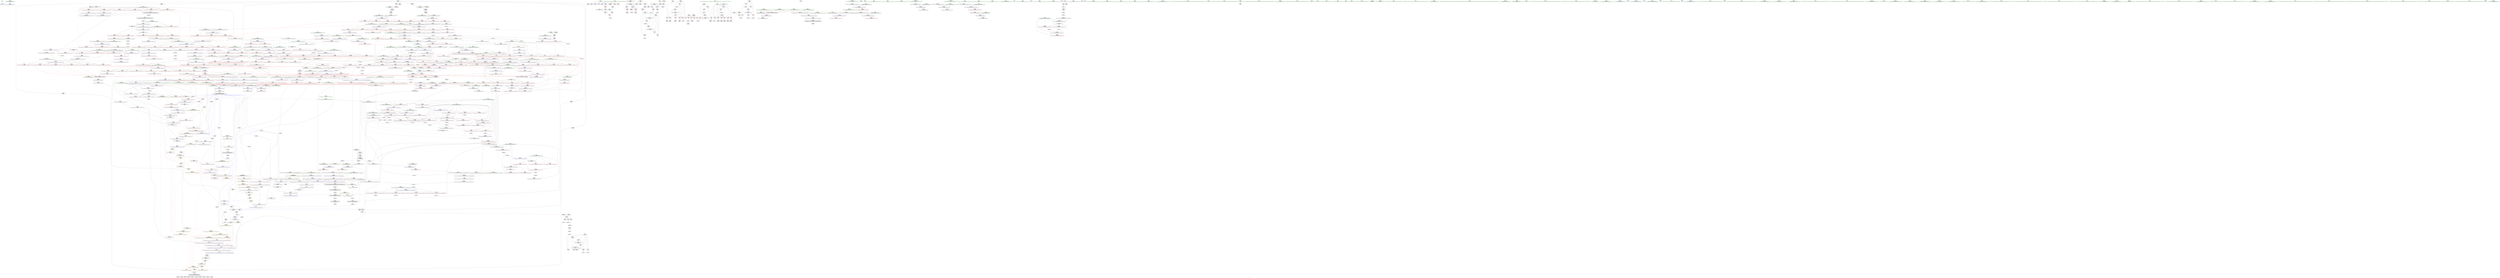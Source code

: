 digraph "SVFG" {
	label="SVFG";

	Node0x563019485b40 [shape=record,color=grey,label="{NodeID: 0\nNullPtr}"];
	Node0x563019485b40 -> Node0x5630194e0ee0[style=solid];
	Node0x5630194f2000 [shape=record,color=blue,label="{NodeID: 775\n1341\<--1347\n__simple\<--\n_ZSt22__copy_move_backward_aILb1EPiS0_ET1_T0_S2_S1_\n}"];
	Node0x5630194e8d00 [shape=record,color=red,label="{NodeID: 443\n594\<--586\n\<--__last.addr\n_ZSt11__sort_heapIPiN9__gnu_cxx5__ops15_Iter_less_iterEEvT_S4_RT0_\n}"];
	Node0x5630194e8d00 -> Node0x5630194eabd0[style=solid];
	Node0x56301955e0e0 [shape=record,color=black,label="{NodeID: 1218\nMR_18V_2 = PHI(MR_18V_5, MR_18V_1, )\npts\{39 \}\n}"];
	Node0x56301955e0e0 -> Node0x563019502dc0[style=dashed];
	Node0x56301955e0e0 -> Node0x56301955e0e0[style=dashed];
	Node0x5630194dc760 [shape=record,color=green,label="{NodeID: 111\n659\<--660\n_ZSt4moveIRiEONSt16remove_referenceIT_E4typeEOS2_\<--_ZSt4moveIRiEONSt16remove_referenceIT_E4typeEOS2__field_insensitive\n}"];
	Node0x5630194fe4a0 [shape=record,color=red,label="{NodeID: 554\n1048\<--1037\n\<--__first.addr\n_ZSt21__unguarded_partitionIPiN9__gnu_cxx5__ops15_Iter_less_iterEET_S4_S4_S4_T0_\n|{<s0>59}}"];
	Node0x5630194fe4a0:s0 -> Node0x5630195f03b0[style=solid,color=red];
	Node0x5630194e1590 [shape=record,color=black,label="{NodeID: 222\n120\<--119\nidxprom20\<--\nmain\n}"];
	Node0x5630195eebf0 [shape=record,color=black,label="{NodeID: 1772\n963 = PHI(517, )\n1st arg _ZSt22__move_median_to_firstIPiN9__gnu_cxx5__ops15_Iter_less_iterEEvT_S4_S4_S4_T0_ }"];
	Node0x5630195eebf0 -> Node0x5630195073a0[style=solid];
	Node0x563019503ed0 [shape=record,color=blue,label="{NodeID: 665\n347\<--397\n__last.addr\<--\n_ZSt16__introsort_loopIPilN9__gnu_cxx5__ops15_Iter_less_iterEEvT_S4_T0_T1_\n}"];
	Node0x563019503ed0 -> Node0x56301955a0e0[style=dashed];
	Node0x5630194ef0e0 [shape=record,color=purple,label="{NodeID: 333\n1403\<--1400\nadd.ptr2\<--\n_ZNSt20__copy_move_backwardILb1ELb1ESt26random_access_iterator_tagE13__copy_move_bIiEEPT_PKS3_S6_S4_\n}"];
	Node0x5630194ef0e0 -> Node0x5630194ebdb0[style=solid];
	Node0x5630194d8f60 [shape=record,color=green,label="{NodeID: 1\n7\<--1\n.str\<--dummyObj\nGlob }"];
	Node0x5630194f20d0 [shape=record,color=blue,label="{NodeID: 776\n1357\<--1356\n__it.addr\<--__it\n_ZSt12__niter_baseIPiET_S1_\n}"];
	Node0x5630194f20d0 -> Node0x563019501970[style=dashed];
	Node0x5630194e8dd0 [shape=record,color=red,label="{NodeID: 444\n603\<--586\n\<--__last.addr\n_ZSt11__sort_heapIPiN9__gnu_cxx5__ops15_Iter_less_iterEEvT_S4_RT0_\n}"];
	Node0x5630194e8dd0 -> Node0x5630194edaf0[style=solid];
	Node0x56301955e5e0 [shape=record,color=black,label="{NodeID: 1219\nMR_20V_2 = PHI(MR_20V_7, MR_20V_1, )\npts\{41 \}\n}"];
	Node0x56301955e5e0 -> Node0x563019502e90[style=dashed];
	Node0x56301955e5e0 -> Node0x56301955e5e0[style=dashed];
	Node0x5630194dc830 [shape=record,color=green,label="{NodeID: 112\n670\<--671\n_ZSt13__adjust_heapIPiliN9__gnu_cxx5__ops15_Iter_less_iterEEvT_T0_S5_T1_T2_\<--_ZSt13__adjust_heapIPiliN9__gnu_cxx5__ops15_Iter_less_iterEEvT_T0_S5_T1_T2__field_insensitive\n}"];
	Node0x5630194fe570 [shape=record,color=red,label="{NodeID: 555\n1052\<--1037\n\<--__first.addr\n_ZSt21__unguarded_partitionIPiN9__gnu_cxx5__ops15_Iter_less_iterEET_S4_S4_S4_T0_\n}"];
	Node0x5630194fe570 -> Node0x5630194edbc0[style=solid];
	Node0x5630194e1660 [shape=record,color=black,label="{NodeID: 223\n124\<--123\nconv22\<--\nmain\n}"];
	Node0x5630194e1660 -> Node0x563019502dc0[style=solid];
	Node0x5630195eed00 [shape=record,color=black,label="{NodeID: 1773\n964 = PHI(518, )\n2nd arg _ZSt22__move_median_to_firstIPiN9__gnu_cxx5__ops15_Iter_less_iterEEvT_S4_S4_S4_T0_ }"];
	Node0x5630195eed00 -> Node0x563019507470[style=solid];
	Node0x563019503fa0 [shape=record,color=blue,label="{NodeID: 666\n403\<--402\n__n.addr\<--__n\n_ZSt4__lgl\n}"];
	Node0x563019503fa0 -> Node0x5630194e6ef0[style=dashed];
	Node0x563019566b90 [shape=record,color=yellow,style=double,label="{NodeID: 1441\n229V_1 = ENCHI(MR_229V_0)\npts\{628 715 764 889 1104 1136 \}\nFun[_ZSt25__unguarded_linear_insertIPiN9__gnu_cxx5__ops14_Val_less_iterEEvT_T0_]}"];
	Node0x563019566b90 -> Node0x563019501150[style=dashed];
	Node0x563019566b90 -> Node0x563019501220[style=dashed];
	Node0x563019566b90 -> Node0x5630195012f0[style=dashed];
	Node0x5630194ef1b0 [shape=record,color=red,label="{NodeID: 334\n53\<--20\n\<--cas\nmain\n}"];
	Node0x5630194ef1b0 -> Node0x56301952c5f0[style=solid];
	Node0x5630194d8ff0 [shape=record,color=green,label="{NodeID: 2\n9\<--1\n.str.1\<--dummyObj\nGlob }"];
	Node0x5630194f21a0 [shape=record,color=blue,label="{NodeID: 777\n1366\<--1363\n__first.addr\<--__first\n_ZNSt20__copy_move_backwardILb1ELb1ESt26random_access_iterator_tagE13__copy_move_bIiEEPT_PKS3_S6_S4_\n}"];
	Node0x5630194f21a0 -> Node0x563019501a40[style=dashed];
	Node0x5630194f21a0 -> Node0x563019501b10[style=dashed];
	Node0x5630194e8ea0 [shape=record,color=red,label="{NodeID: 445\n607\<--586\n\<--__last.addr\n_ZSt11__sort_heapIPiN9__gnu_cxx5__ops15_Iter_less_iterEEvT_S4_RT0_\n|{<s0>30}}"];
	Node0x5630194e8ea0:s0 -> Node0x5630195ea9d0[style=solid,color=red];
	Node0x56301955eae0 [shape=record,color=black,label="{NodeID: 1220\nMR_22V_2 = PHI(MR_22V_3, MR_22V_1, )\npts\{43 \}\n}"];
	Node0x56301955eae0 -> Node0x563019503370[style=dashed];
	Node0x56301955eae0 -> Node0x56301955eae0[style=dashed];
	Node0x5630194dc930 [shape=record,color=green,label="{NodeID: 113\n685\<--686\nthis.addr\<--this.addr_field_insensitive\n_ZNK9__gnu_cxx5__ops15_Iter_less_iterclIPiS3_EEbT_T0_\n}"];
	Node0x5630194dc930 -> Node0x5630194f9ab0[style=solid];
	Node0x5630194dc930 -> Node0x5630195053f0[style=solid];
	Node0x5630194fe640 [shape=record,color=red,label="{NodeID: 556\n1068\<--1037\n\<--__first.addr\n_ZSt21__unguarded_partitionIPiN9__gnu_cxx5__ops15_Iter_less_iterEET_S4_S4_S4_T0_\n}"];
	Node0x5630194fe640 -> Node0x56301952b570[style=solid];
	Node0x5630194e1730 [shape=record,color=black,label="{NodeID: 224\n127\<--126\n\<--arraydecay23\nmain\n}"];
	Node0x5630195eee10 [shape=record,color=black,label="{NodeID: 1774\n965 = PHI(520, )\n3rd arg _ZSt22__move_median_to_firstIPiN9__gnu_cxx5__ops15_Iter_less_iterEEvT_S4_S4_S4_T0_ }"];
	Node0x5630195eee10 -> Node0x563019507540[style=solid];
	Node0x563019504070 [shape=record,color=blue,label="{NodeID: 667\n421\<--417\n__first.addr\<--__first\n_ZSt22__final_insertion_sortIPiN9__gnu_cxx5__ops15_Iter_less_iterEEvT_S4_T0_\n}"];
	Node0x563019504070 -> Node0x5630194e6fc0[style=dashed];
	Node0x563019504070 -> Node0x5630194e7090[style=dashed];
	Node0x563019504070 -> Node0x5630194e7160[style=dashed];
	Node0x563019504070 -> Node0x5630194e7230[style=dashed];
	Node0x563019504070 -> Node0x5630194e7300[style=dashed];
	Node0x5630194ef280 [shape=record,color=red,label="{NodeID: 335\n62\<--22\n\<--n\nmain\n}"];
	Node0x5630194ef280 -> Node0x56301952c2f0[style=solid];
	Node0x5630194d92a0 [shape=record,color=green,label="{NodeID: 3\n11\<--1\n.str.2\<--dummyObj\nGlob }"];
	Node0x5630194f2270 [shape=record,color=blue,label="{NodeID: 778\n1368\<--1364\n__last.addr\<--__last\n_ZNSt20__copy_move_backwardILb1ELb1ESt26random_access_iterator_tagE13__copy_move_bIiEEPT_PKS3_S6_S4_\n}"];
	Node0x5630194f2270 -> Node0x563019501be0[style=dashed];
	Node0x5630194e8f70 [shape=record,color=red,label="{NodeID: 446\n608\<--586\n\<--__last.addr\n_ZSt11__sort_heapIPiN9__gnu_cxx5__ops15_Iter_less_iterEEvT_S4_RT0_\n|{<s0>30}}"];
	Node0x5630194e8f70:s0 -> Node0x5630195eab20[style=solid,color=red];
	Node0x56301955efe0 [shape=record,color=black,label="{NodeID: 1221\nMR_26V_2 = PHI(MR_26V_3, MR_26V_1, )\npts\{250000 \}\n}"];
	Node0x56301955efe0 -> Node0x5630194f0ef0[style=dashed];
	Node0x56301955efe0 -> Node0x5630195029b0[style=dashed];
	Node0x56301955efe0 -> Node0x56301955efe0[style=dashed];
	Node0x5630194dca00 [shape=record,color=green,label="{NodeID: 114\n687\<--688\n__it1.addr\<--__it1.addr_field_insensitive\n_ZNK9__gnu_cxx5__ops15_Iter_less_iterclIPiS3_EEbT_T0_\n}"];
	Node0x5630194dca00 -> Node0x5630194f9b80[style=solid];
	Node0x5630194dca00 -> Node0x5630195054c0[style=solid];
	Node0x56301959a2c0 [shape=record,color=yellow,style=double,label="{NodeID: 1664\n12V_2 = CSCHI(MR_12V_1)\npts\{33 \}\nCS[]|{<s0>50|<s1>52|<s2>53|<s3>55|<s4>57|<s5>58|<s6>61}}"];
	Node0x56301959a2c0:s0 -> Node0x563019576d00[style=dashed,color=blue];
	Node0x56301959a2c0:s1 -> Node0x563019576d00[style=dashed,color=blue];
	Node0x56301959a2c0:s2 -> Node0x563019576d00[style=dashed,color=blue];
	Node0x56301959a2c0:s3 -> Node0x563019576d00[style=dashed,color=blue];
	Node0x56301959a2c0:s4 -> Node0x563019576d00[style=dashed,color=blue];
	Node0x56301959a2c0:s5 -> Node0x563019576d00[style=dashed,color=blue];
	Node0x56301959a2c0:s6 -> Node0x563019565de0[style=dashed,color=blue];
	Node0x5630194fe710 [shape=record,color=red,label="{NodeID: 557\n1072\<--1037\n\<--__first.addr\n_ZSt21__unguarded_partitionIPiN9__gnu_cxx5__ops15_Iter_less_iterEET_S4_S4_S4_T0_\n}"];
	Node0x5630194fe710 -> Node0x5630194eb590[style=solid];
	Node0x5630194e1800 [shape=record,color=black,label="{NodeID: 225\n137\<--136\nidxprom29\<--\nmain\n}"];
	Node0x5630195eef20 [shape=record,color=black,label="{NodeID: 1775\n861 = PHI(755, )\n0th arg _ZSt4moveIRN9__gnu_cxx5__ops15_Iter_less_iterEEONSt16remove_referenceIT_E4typeEOS5_ }"];
	Node0x5630195eef20 -> Node0x5630195066a0[style=solid];
	Node0x563019504140 [shape=record,color=blue,label="{NodeID: 668\n423\<--418\n__last.addr\<--__last\n_ZSt22__final_insertion_sortIPiN9__gnu_cxx5__ops15_Iter_less_iterEEvT_S4_T0_\n}"];
	Node0x563019504140 -> Node0x5630194e73d0[style=dashed];
	Node0x563019504140 -> Node0x5630194e74a0[style=dashed];
	Node0x563019504140 -> Node0x5630194e7570[style=dashed];
	Node0x5630194ef350 [shape=record,color=red,label="{NodeID: 336\n132\<--22\n\<--n\nmain\n}"];
	Node0x5630194ef350 -> Node0x56301952ac70[style=solid];
	Node0x563019520cf0 [shape=record,color=black,label="{NodeID: 1111\n287 = PHI(282, 285, )\n}"];
	Node0x563019520cf0 -> Node0x5630194ea140[style=solid];
	Node0x5630194d9360 [shape=record,color=green,label="{NodeID: 4\n13\<--1\n.str.3\<--dummyObj\nGlob }"];
	Node0x5630194f2340 [shape=record,color=blue,label="{NodeID: 779\n1370\<--1365\n__result.addr\<--__result\n_ZNSt20__copy_move_backwardILb1ELb1ESt26random_access_iterator_tagE13__copy_move_bIiEEPT_PKS3_S6_S4_\n}"];
	Node0x5630194f2340 -> Node0x563019501cb0[style=dashed];
	Node0x5630194f2340 -> Node0x563019501d80[style=dashed];
	Node0x5630194e9040 [shape=record,color=red,label="{NodeID: 447\n609\<--588\n\<--__comp.addr\n_ZSt11__sort_heapIPiN9__gnu_cxx5__ops15_Iter_less_iterEEvT_S4_RT0_\n|{<s0>30}}"];
	Node0x5630194e9040:s0 -> Node0x5630195eac70[style=solid,color=red];
	Node0x56301955f4e0 [shape=record,color=black,label="{NodeID: 1222\nMR_28V_2 = PHI(MR_28V_8, MR_28V_1, )\npts\{290000 \}\n}"];
	Node0x56301955f4e0 -> Node0x5630194f0e20[style=dashed];
	Node0x56301955f4e0 -> Node0x5630194f0fc0[style=dashed];
	Node0x56301955f4e0 -> Node0x56301955f4e0[style=dashed];
	Node0x56301955f4e0 -> Node0x563019563fe0[style=dashed];
	Node0x5630194e1c70 [shape=record,color=green,label="{NodeID: 115\n689\<--690\n__it2.addr\<--__it2.addr_field_insensitive\n_ZNK9__gnu_cxx5__ops15_Iter_less_iterclIPiS3_EEbT_T0_\n}"];
	Node0x5630194e1c70 -> Node0x5630194f9c50[style=solid];
	Node0x5630194e1c70 -> Node0x563019505590[style=solid];
	Node0x5630194fe7e0 [shape=record,color=red,label="{NodeID: 558\n1074\<--1037\n\<--__first.addr\n_ZSt21__unguarded_partitionIPiN9__gnu_cxx5__ops15_Iter_less_iterEET_S4_S4_S4_T0_\n|{<s0>61}}"];
	Node0x5630194fe7e0:s0 -> Node0x5630195eaf70[style=solid,color=red];
	Node0x5630194e18d0 [shape=record,color=black,label="{NodeID: 226\n140\<--139\nidxprom31\<--\nmain\n}"];
	Node0x5630195ef030 [shape=record,color=black,label="{NodeID: 1776\n275 = PHI(207, )\n0th arg abs }"];
	Node0x5630195ef030 -> Node0x563019503850[style=solid];
	Node0x563019504210 [shape=record,color=blue,label="{NodeID: 669\n465\<--460\n__first.addr\<--__first\n_ZSt14__partial_sortIPiN9__gnu_cxx5__ops15_Iter_less_iterEEvT_S4_S4_T0_\n}"];
	Node0x563019504210 -> Node0x5630194e7640[style=dashed];
	Node0x563019504210 -> Node0x5630194e7710[style=dashed];
	Node0x5630194ef420 [shape=record,color=red,label="{NodeID: 337\n185\<--22\n\<--n\nmain\n}"];
	Node0x5630194ef420 -> Node0x5630194e9ed0[style=solid];
	Node0x563019520e80 [shape=record,color=black,label="{NodeID: 1112\n916 = PHI(102, 912, )\n}"];
	Node0x5630194d9420 [shape=record,color=green,label="{NodeID: 5\n45\<--1\n\<--dummyObj\nCan only get source location for instruction, argument, global var or function.}"];
	Node0x5630194f2410 [shape=record,color=blue,label="{NodeID: 780\n1372\<--1382\n_Num\<--sub.ptr.div\n_ZNSt20__copy_move_backwardILb1ELb1ESt26random_access_iterator_tagE13__copy_move_bIiEEPT_PKS3_S6_S4_\n}"];
	Node0x5630194f2410 -> Node0x563019501e50[style=dashed];
	Node0x5630194f2410 -> Node0x563019501f20[style=dashed];
	Node0x5630194f2410 -> Node0x563019501ff0[style=dashed];
	Node0x5630194f2410 -> Node0x5630195020c0[style=dashed];
	Node0x5630194e9110 [shape=record,color=red,label="{NodeID: 448\n635\<--617\n\<--__first.addr\n_ZSt11__make_heapIPiN9__gnu_cxx5__ops15_Iter_less_iterEEvT_S4_RT0_\n}"];
	Node0x5630194e9110 -> Node0x5630194eae40[style=solid];
	Node0x5630194e1d40 [shape=record,color=green,label="{NodeID: 116\n706\<--707\n__first.addr\<--__first.addr_field_insensitive\n_ZSt10__pop_heapIPiN9__gnu_cxx5__ops15_Iter_less_iterEEvT_S4_S4_RT0_\n}"];
	Node0x5630194e1d40 -> Node0x5630194f9ec0[style=solid];
	Node0x5630194e1d40 -> Node0x5630194f9f90[style=solid];
	Node0x5630194e1d40 -> Node0x5630194fa060[style=solid];
	Node0x5630194e1d40 -> Node0x563019505660[style=solid];
	Node0x5630194fe8b0 [shape=record,color=red,label="{NodeID: 559\n1077\<--1037\n\<--__first.addr\n_ZSt21__unguarded_partitionIPiN9__gnu_cxx5__ops15_Iter_less_iterEET_S4_S4_S4_T0_\n}"];
	Node0x5630194fe8b0 -> Node0x5630194ede30[style=solid];
	Node0x5630194e19a0 [shape=record,color=black,label="{NodeID: 227\n143\<--142\nidxprom33\<--\nmain\n}"];
	Node0x5630195ef140 [shape=record,color=black,label="{NodeID: 1777\n1125 = PHI(441, 454, )\n0th arg _ZSt16__insertion_sortIPiN9__gnu_cxx5__ops15_Iter_less_iterEEvT_S4_T0_ }"];
	Node0x5630195ef140 -> Node0x563019508170[style=solid];
	Node0x5630195042e0 [shape=record,color=blue,label="{NodeID: 670\n467\<--461\n__middle.addr\<--__middle\n_ZSt14__partial_sortIPiN9__gnu_cxx5__ops15_Iter_less_iterEEvT_S4_S4_T0_\n}"];
	Node0x5630195042e0 -> Node0x5630194e77e0[style=dashed];
	Node0x5630195042e0 -> Node0x5630194e78b0[style=dashed];
	Node0x5630194ef4f0 [shape=record,color=red,label="{NodeID: 338\n194\<--22\n\<--n\nmain\n}"];
	Node0x5630194ef4f0 -> Node0x56301952c470[style=solid];
	Node0x5630194f5a80 [shape=record,color=grey,label="{NodeID: 1113\n818 = Binary(817, 601, )\n}"];
	Node0x5630194f5a80 -> Node0x56301952adf0[style=solid];
	Node0x5630194d9c90 [shape=record,color=green,label="{NodeID: 6\n93\<--1\n\<--dummyObj\nCan only get source location for instruction, argument, global var or function.}"];
	Node0x5630194f24e0 [shape=record,color=blue, style = dotted,label="{NodeID: 781\n1430\<--1432\noffset_0\<--dummyVal\n_ZNSt20__copy_move_backwardILb1ELb1ESt26random_access_iterator_tagE13__copy_move_bIiEEPT_PKS3_S6_S4_\n}"];
	Node0x5630194f24e0 -> Node0x563019560de0[style=dashed];
	Node0x5630194e91e0 [shape=record,color=red,label="{NodeID: 449\n644\<--617\n\<--__first.addr\n_ZSt11__make_heapIPiN9__gnu_cxx5__ops15_Iter_less_iterEEvT_S4_RT0_\n}"];
	Node0x5630194e91e0 -> Node0x5630194eafe0[style=solid];
	Node0x5630194e1e10 [shape=record,color=green,label="{NodeID: 117\n708\<--709\n__last.addr\<--__last.addr_field_insensitive\n_ZSt10__pop_heapIPiN9__gnu_cxx5__ops15_Iter_less_iterEEvT_S4_S4_RT0_\n}"];
	Node0x5630194e1e10 -> Node0x5630194fa130[style=solid];
	Node0x5630194e1e10 -> Node0x563019505730[style=solid];
	Node0x5630194fe980 [shape=record,color=red,label="{NodeID: 560\n1056\<--1039\n\<--__last.addr\n_ZSt21__unguarded_partitionIPiN9__gnu_cxx5__ops15_Iter_less_iterEET_S4_S4_S4_T0_\n}"];
	Node0x5630194fe980 -> Node0x5630194edc90[style=solid];
	Node0x5630194e1a70 [shape=record,color=black,label="{NodeID: 228\n146\<--145\nconv35\<--\nmain\n}"];
	Node0x5630194e1a70 -> Node0x56301952c770[style=solid];
	Node0x5630195ef290 [shape=record,color=black,label="{NodeID: 1778\n1126 = PHI(443, 455, )\n1st arg _ZSt16__insertion_sortIPiN9__gnu_cxx5__ops15_Iter_less_iterEEvT_S4_T0_ }"];
	Node0x5630195ef290 -> Node0x563019508240[style=solid];
	Node0x5630195043b0 [shape=record,color=blue,label="{NodeID: 671\n469\<--462\n__last.addr\<--__last\n_ZSt14__partial_sortIPiN9__gnu_cxx5__ops15_Iter_less_iterEEvT_S4_S4_T0_\n}"];
	Node0x5630195043b0 -> Node0x5630194e7980[style=dashed];
	Node0x5630194ef5c0 [shape=record,color=red,label="{NodeID: 339\n201\<--22\n\<--n\nmain\n}"];
	Node0x5630194ef5c0 -> Node0x5630194f8180[style=solid];
	Node0x5630194f5c00 [shape=record,color=grey,label="{NodeID: 1114\n797 = Binary(796, 601, )\n}"];
	Node0x5630194d9d20 [shape=record,color=green,label="{NodeID: 7\n100\<--1\n\<--dummyObj\nCan only get source location for instruction, argument, global var or function.}"];
	Node0x5630194f25b0 [shape=record,color=blue,label="{NodeID: 782\n1414\<--1411\nthis.addr\<--this\n_ZNK9__gnu_cxx5__ops14_Val_less_iterclIiPiEEbRT_T0_\n}"];
	Node0x5630194f25b0 -> Node0x563019502190[style=dashed];
	Node0x5630194e92b0 [shape=record,color=red,label="{NodeID: 450\n655\<--617\n\<--__first.addr\n_ZSt11__make_heapIPiN9__gnu_cxx5__ops15_Iter_less_iterEEvT_S4_RT0_\n}"];
	Node0x5630194e92b0 -> Node0x5630194ee720[style=solid];
	Node0x5630194e1ee0 [shape=record,color=green,label="{NodeID: 118\n710\<--711\n__result.addr\<--__result.addr_field_insensitive\n_ZSt10__pop_heapIPiN9__gnu_cxx5__ops15_Iter_less_iterEEvT_S4_S4_RT0_\n}"];
	Node0x5630194e1ee0 -> Node0x5630194fa200[style=solid];
	Node0x5630194e1ee0 -> Node0x5630194fa2d0[style=solid];
	Node0x5630194e1ee0 -> Node0x563019505800[style=solid];
	Node0x56301959a840 [shape=record,color=yellow,style=double,label="{NodeID: 1668\n12V_2 = CSCHI(MR_12V_1)\npts\{33 \}\nCS[]|{<s0>68|<s1>68}}"];
	Node0x56301959a840:s0 -> Node0x5630195002b0[style=dashed,color=blue];
	Node0x56301959a840:s1 -> Node0x5630195084b0[style=dashed,color=blue];
	Node0x5630194fea50 [shape=record,color=red,label="{NodeID: 561\n1061\<--1039\n\<--__last.addr\n_ZSt21__unguarded_partitionIPiN9__gnu_cxx5__ops15_Iter_less_iterEET_S4_S4_S4_T0_\n|{<s0>60}}"];
	Node0x5630194fea50:s0 -> Node0x5630195f0730[style=solid,color=red];
	Node0x5630194e1b40 [shape=record,color=black,label="{NodeID: 229\n151\<--150\nidxprom38\<--\nmain\n}"];
	Node0x5630195ef3e0 [shape=record,color=black,label="{NodeID: 1779\n868 = PHI(769, )\n0th arg _ZN9__gnu_cxx5__ops14_Iter_less_valC2ENS0_15_Iter_less_iterE }"];
	Node0x5630195ef3e0 -> Node0x563019506770[style=solid];
	Node0x563019504480 [shape=record,color=blue,label="{NodeID: 672\n493\<--489\n__first.addr\<--__first\n_ZSt27__unguarded_partition_pivotIPiN9__gnu_cxx5__ops15_Iter_less_iterEET_S4_S4_T0_\n}"];
	Node0x563019504480 -> Node0x5630194e7a50[style=dashed];
	Node0x563019504480 -> Node0x5630194e7b20[style=dashed];
	Node0x563019504480 -> Node0x5630194e7bf0[style=dashed];
	Node0x563019504480 -> Node0x5630194e7cc0[style=dashed];
	Node0x563019504480 -> Node0x5630194e7d90[style=dashed];
	Node0x563019504480 -> Node0x5630194e7e60[style=dashed];
	Node0x5630194ef690 [shape=record,color=red,label="{NodeID: 340\n179\<--26\n\<--ans\nmain\n}"];
	Node0x5630194ef690 -> Node0x56301952b6f0[style=solid];
	Node0x5630194f5d80 [shape=record,color=grey,label="{NodeID: 1115\n285 = Binary(45, 284, )\n}"];
	Node0x5630194f5d80 -> Node0x563019520cf0[style=solid];
	Node0x5630194d9de0 [shape=record,color=green,label="{NodeID: 8\n101\<--1\n\<--dummyObj\nCan only get source location for instruction, argument, global var or function.}"];
	Node0x5630194f2680 [shape=record,color=blue,label="{NodeID: 783\n1416\<--1412\n__val.addr\<--__val\n_ZNK9__gnu_cxx5__ops14_Val_less_iterclIiPiEEbRT_T0_\n}"];
	Node0x5630194f2680 -> Node0x563019502260[style=dashed];
	Node0x5630194e9380 [shape=record,color=red,label="{NodeID: 451\n663\<--617\n\<--__first.addr\n_ZSt11__make_heapIPiN9__gnu_cxx5__ops15_Iter_less_iterEEvT_S4_RT0_\n|{<s0>33}}"];
	Node0x5630194e9380:s0 -> Node0x5630195ef4f0[style=solid,color=red];
	Node0x5630194e1fb0 [shape=record,color=green,label="{NodeID: 119\n712\<--713\n__comp.addr\<--__comp.addr_field_insensitive\n_ZSt10__pop_heapIPiN9__gnu_cxx5__ops15_Iter_less_iterEEvT_S4_S4_RT0_\n}"];
	Node0x5630194e1fb0 -> Node0x5630194fa3a0[style=solid];
	Node0x5630194e1fb0 -> Node0x5630195058d0[style=solid];
	Node0x56301959a9a0 [shape=record,color=yellow,style=double,label="{NodeID: 1669\n12V_2 = CSCHI(MR_12V_1)\npts\{33 \}\nCS[]|{<s0>76}}"];
	Node0x56301959a9a0:s0 -> Node0x56301959a840[style=dashed,color=blue];
	Node0x5630194feb20 [shape=record,color=red,label="{NodeID: 562\n1064\<--1039\n\<--__last.addr\n_ZSt21__unguarded_partitionIPiN9__gnu_cxx5__ops15_Iter_less_iterEET_S4_S4_S4_T0_\n}"];
	Node0x5630194feb20 -> Node0x5630194edd60[style=solid];
	Node0x56301957a2a0 [shape=record,color=yellow,style=double,label="{NodeID: 1337\n12V_1 = ENCHI(MR_12V_0)\npts\{33 \}\nFun[_ZSt23__copy_move_backward_a2ILb1EPiS0_ET1_T0_S2_S1_]|{<s0>84}}"];
	Node0x56301957a2a0:s0 -> Node0x56301957f010[style=dashed,color=red];
	Node0x5630194e9d30 [shape=record,color=black,label="{NodeID: 230\n157\<--156\nidxprom41\<--\nmain\n}"];
	Node0x5630195ef4f0 [shape=record,color=black,label="{NodeID: 1780\n751 = PHI(663, 731, )\n0th arg _ZSt13__adjust_heapIPiliN9__gnu_cxx5__ops15_Iter_less_iterEEvT_T0_S5_T1_T2_ }"];
	Node0x5630195ef4f0 -> Node0x563019505c10[style=solid];
	Node0x563019504550 [shape=record,color=blue,label="{NodeID: 673\n495\<--490\n__last.addr\<--__last\n_ZSt27__unguarded_partition_pivotIPiN9__gnu_cxx5__ops15_Iter_less_iterEET_S4_S4_T0_\n}"];
	Node0x563019504550 -> Node0x5630194e7f30[style=dashed];
	Node0x563019504550 -> Node0x5630194e8000[style=dashed];
	Node0x563019504550 -> Node0x5630194e80d0[style=dashed];
	Node0x5630194ef760 [shape=record,color=red,label="{NodeID: 341\n211\<--26\n\<--ans\nmain\n}"];
	Node0x5630194ef760 -> Node0x5630194f8a80[style=solid];
	Node0x5630194f5f00 [shape=record,color=grey,label="{NodeID: 1116\n802 = Binary(801, 385, )\n}"];
	Node0x5630194f5f00 -> Node0x5630195061c0[style=solid];
	Node0x5630194d9ee0 [shape=record,color=green,label="{NodeID: 9\n102\<--1\n\<--dummyObj\nCan only get source location for instruction, argument, global var or function.}"];
	Node0x5630194f2750 [shape=record,color=blue,label="{NodeID: 784\n1418\<--1413\n__it.addr\<--__it\n_ZNK9__gnu_cxx5__ops14_Val_less_iterclIiPiEEbRT_T0_\n}"];
	Node0x5630194f2750 -> Node0x563019502330[style=dashed];
	Node0x5630194e9450 [shape=record,color=red,label="{NodeID: 452\n634\<--619\n\<--__last.addr\n_ZSt11__make_heapIPiN9__gnu_cxx5__ops15_Iter_less_iterEEvT_S4_RT0_\n}"];
	Node0x5630194e9450 -> Node0x5630194ead70[style=solid];
	Node0x563019560de0 [shape=record,color=black,label="{NodeID: 1227\nMR_12V_3 = PHI(MR_12V_2, MR_12V_1, )\npts\{33 \}\n|{<s0>85}}"];
	Node0x563019560de0:s0 -> Node0x56301959ab00[style=dashed,color=blue];
	Node0x5630194e2080 [shape=record,color=green,label="{NodeID: 120\n714\<--715\n__value\<--__value_field_insensitive\n_ZSt10__pop_heapIPiN9__gnu_cxx5__ops15_Iter_less_iterEEvT_S4_S4_RT0_\n|{|<s1>36}}"];
	Node0x5630194e2080 -> Node0x5630195059a0[style=solid];
	Node0x5630194e2080:s1 -> Node0x5630195ec480[style=solid,color=red];
	Node0x56301959ab00 [shape=record,color=yellow,style=double,label="{NodeID: 1670\n12V_2 = CSCHI(MR_12V_1)\npts\{33 \}\nCS[]|{<s0>84}}"];
	Node0x56301959ab00:s0 -> Node0x56301959a9a0[style=dashed,color=blue];
	Node0x5630194febf0 [shape=record,color=red,label="{NodeID: 563\n1069\<--1039\n\<--__last.addr\n_ZSt21__unguarded_partitionIPiN9__gnu_cxx5__ops15_Iter_less_iterEET_S4_S4_S4_T0_\n}"];
	Node0x5630194febf0 -> Node0x56301952b570[style=solid];
	Node0x5630194e9e00 [shape=record,color=black,label="{NodeID: 231\n167\<--166\nidxprom44\<--\nmain\n}"];
	Node0x5630195ef640 [shape=record,color=black,label="{NodeID: 1781\n752 = PHI(664, 374, )\n1st arg _ZSt13__adjust_heapIPiliN9__gnu_cxx5__ops15_Iter_less_iterEEvT_T0_S5_T1_T2_ }"];
	Node0x5630195ef640 -> Node0x563019505ce0[style=solid];
	Node0x563019504620 [shape=record,color=blue,label="{NodeID: 674\n497\<--513\n__mid\<--add.ptr\n_ZSt27__unguarded_partition_pivotIPiN9__gnu_cxx5__ops15_Iter_less_iterEET_S4_S4_T0_\n}"];
	Node0x563019504620 -> Node0x5630194e81a0[style=dashed];
	Node0x5630194ef830 [shape=record,color=red,label="{NodeID: 342\n220\<--26\n\<--ans\nmain\n}"];
	Node0x5630194ef830 -> Node0x56301952cbf0[style=solid];
	Node0x5630194f6080 [shape=record,color=grey,label="{NodeID: 1117\n789 = Binary(788, 601, )\n}"];
	Node0x5630194f6080 -> Node0x5630194f6200[style=solid];
	Node0x5630194d9fe0 [shape=record,color=green,label="{NodeID: 10\n116\<--1\n\<--dummyObj\nCan only get source location for instruction, argument, global var or function.}"];
	Node0x5630194e9520 [shape=record,color=red,label="{NodeID: 453\n643\<--619\n\<--__last.addr\n_ZSt11__make_heapIPiN9__gnu_cxx5__ops15_Iter_less_iterEEvT_S4_RT0_\n}"];
	Node0x5630194e9520 -> Node0x5630194eaf10[style=solid];
	Node0x5630195612e0 [shape=record,color=black,label="{NodeID: 1228\nMR_12V_6 = PHI(MR_12V_3, MR_12V_2, )\npts\{33 \}\n|{<s0>14|<s1>18}}"];
	Node0x5630195612e0:s0 -> Node0x563019510920[style=dashed,color=blue];
	Node0x5630195612e0:s1 -> Node0x563019559be0[style=dashed,color=blue];
	Node0x5630194e2150 [shape=record,color=green,label="{NodeID: 121\n716\<--717\nagg.tmp\<--agg.tmp_field_insensitive\n_ZSt10__pop_heapIPiN9__gnu_cxx5__ops15_Iter_less_iterEEvT_S4_S4_RT0_\n}"];
	Node0x5630195dc690 [shape=record,color=black,label="{NodeID: 1671\n47 = PHI()\n}"];
	Node0x5630194fecc0 [shape=record,color=red,label="{NodeID: 564\n1075\<--1039\n\<--__last.addr\n_ZSt21__unguarded_partitionIPiN9__gnu_cxx5__ops15_Iter_less_iterEET_S4_S4_S4_T0_\n|{<s0>61}}"];
	Node0x5630194fecc0:s0 -> Node0x5630195eb500[style=solid,color=red];
	Node0x5630194e9ed0 [shape=record,color=black,label="{NodeID: 232\n186\<--185\nidx.ext\<--\nmain\n}"];
	Node0x5630195ef790 [shape=record,color=black,label="{NodeID: 1782\n753 = PHI(665, 737, )\n2nd arg _ZSt13__adjust_heapIPiliN9__gnu_cxx5__ops15_Iter_less_iterEEvT_T0_S5_T1_T2_ }"];
	Node0x5630195ef790 -> Node0x563019505db0[style=solid];
	Node0x5630195046f0 [shape=record,color=blue,label="{NodeID: 675\n538\<--533\n__first.addr\<--__first\n_ZSt13__heap_selectIPiN9__gnu_cxx5__ops15_Iter_less_iterEEvT_S4_S4_T0_\n}"];
	Node0x5630195046f0 -> Node0x5630194e8270[style=dashed];
	Node0x5630195046f0 -> Node0x5630194e8340[style=dashed];
	Node0x5630195046f0 -> Node0x5630194e8410[style=dashed];
	Node0x5630194ef900 [shape=record,color=red,label="{NodeID: 343\n225\<--26\n\<--ans\nmain\n}"];
	Node0x5630194f6200 [shape=record,color=grey,label="{NodeID: 1118\n790 = Binary(324, 789, )\n}"];
	Node0x5630194f6200 -> Node0x5630195060f0[style=solid];
	Node0x5630194da0e0 [shape=record,color=green,label="{NodeID: 11\n203\<--1\n\<--dummyObj\nCan only get source location for instruction, argument, global var or function.}"];
	Node0x5630194e95f0 [shape=record,color=red,label="{NodeID: 454\n668\<--621\n\<--__comp.addr\n_ZSt11__make_heapIPiN9__gnu_cxx5__ops15_Iter_less_iterEEvT_S4_RT0_\n}"];
	Node0x5630194e2220 [shape=record,color=green,label="{NodeID: 122\n745\<--746\n__t.addr\<--__t.addr_field_insensitive\n_ZSt4moveIRiEONSt16remove_referenceIT_E4typeEOS2_\n}"];
	Node0x5630194e2220 -> Node0x5630194fa6e0[style=solid];
	Node0x5630194e2220 -> Node0x563019505b40[style=solid];
	Node0x5630195dc760 [shape=record,color=black,label="{NodeID: 1672\n227 = PHI()\n}"];
	Node0x5630194fed90 [shape=record,color=red,label="{NodeID: 565\n1049\<--1041\n\<--__pivot.addr\n_ZSt21__unguarded_partitionIPiN9__gnu_cxx5__ops15_Iter_less_iterEET_S4_S4_S4_T0_\n|{<s0>59}}"];
	Node0x5630194fed90:s0 -> Node0x5630195f0730[style=solid,color=red];
	Node0x5630194e9fa0 [shape=record,color=black,label="{NodeID: 233\n198\<--197\nidxprom61\<--\nmain\n}"];
	Node0x5630195ef8e0 [shape=record,color=black,label="{NodeID: 1783\n754 = PHI(667, 739, )\n3rd arg _ZSt13__adjust_heapIPiliN9__gnu_cxx5__ops15_Iter_less_iterEEvT_T0_S5_T1_T2_ }"];
	Node0x5630195ef8e0 -> Node0x563019505e80[style=solid];
	Node0x5630195047c0 [shape=record,color=blue,label="{NodeID: 676\n540\<--534\n__middle.addr\<--__middle\n_ZSt13__heap_selectIPiN9__gnu_cxx5__ops15_Iter_less_iterEEvT_S4_S4_T0_\n}"];
	Node0x5630195047c0 -> Node0x5630194e84e0[style=dashed];
	Node0x5630195047c0 -> Node0x5630194e85b0[style=dashed];
	Node0x5630195047c0 -> Node0x5630194e8680[style=dashed];
	Node0x5630194ef9d0 [shape=record,color=red,label="{NodeID: 344\n87\<--30\n\<--sum\nmain\n}"];
	Node0x5630194ef9d0 -> Node0x563019529ef0[style=solid];
	Node0x5630194f6380 [shape=record,color=grey,label="{NodeID: 1119\n232 = Binary(231, 93, )\n}"];
	Node0x5630194da1e0 [shape=record,color=green,label="{NodeID: 12\n319\<--1\n\<--dummyObj\nCan only get source location for instruction, argument, global var or function.}"];
	Node0x5630194e96c0 [shape=record,color=red,label="{NodeID: 455\n650\<--623\n\<--__len\n_ZSt11__make_heapIPiN9__gnu_cxx5__ops15_Iter_less_iterEEvT_S4_RT0_\n}"];
	Node0x5630194e96c0 -> Node0x5630194f8c00[style=solid];
	Node0x563019561ce0 [shape=record,color=black,label="{NodeID: 1230\nMR_179V_5 = PHI(MR_179V_6, MR_179V_4, )\npts\{1040 \}\n}"];
	Node0x563019561ce0 -> Node0x5630194fe980[style=dashed];
	Node0x563019561ce0 -> Node0x5630194fea50[style=dashed];
	Node0x563019561ce0 -> Node0x5630194feb20[style=dashed];
	Node0x563019561ce0 -> Node0x5630194febf0[style=dashed];
	Node0x563019561ce0 -> Node0x5630194fecc0[style=dashed];
	Node0x563019561ce0 -> Node0x563019507950[style=dashed];
	Node0x563019561ce0 -> Node0x563019507a20[style=dashed];
	Node0x5630194e22f0 [shape=record,color=green,label="{NodeID: 123\n755\<--756\n__comp\<--__comp_field_insensitive\n_ZSt13__adjust_heapIPiliN9__gnu_cxx5__ops15_Iter_less_iterEEvT_T0_S5_T1_T2_\n|{<s0>38|<s1>41}}"];
	Node0x5630194e22f0:s0 -> Node0x5630195efd60[style=solid,color=red];
	Node0x5630194e22f0:s1 -> Node0x5630195eef20[style=solid,color=red];
	Node0x5630195e62f0 [shape=record,color=black,label="{NodeID: 1673\n75 = PHI()\n}"];
	Node0x5630195e62f0 -> Node0x5630194e1250[style=solid];
	Node0x5630194fee60 [shape=record,color=red,label="{NodeID: 566\n1060\<--1041\n\<--__pivot.addr\n_ZSt21__unguarded_partitionIPiN9__gnu_cxx5__ops15_Iter_less_iterEET_S4_S4_S4_T0_\n|{<s0>60}}"];
	Node0x5630194fee60:s0 -> Node0x5630195f03b0[style=solid,color=red];
	Node0x56301957a650 [shape=record,color=yellow,style=double,label="{NodeID: 1341\n12V_1 = ENCHI(MR_12V_0)\npts\{33 \}\nFun[_ZSt13move_backwardIPiS0_ET0_T_S2_S1_]|{<s0>76}}"];
	Node0x56301957a650:s0 -> Node0x56301957a2a0[style=dashed,color=red];
	Node0x5630194ea070 [shape=record,color=black,label="{NodeID: 234\n204\<--202\nidxprom63\<--div\nmain\n}"];
	Node0x5630195efa30 [shape=record,color=black,label="{NodeID: 1784\n942 = PHI(908, )\n0th arg _ZNK9__gnu_cxx5__ops14_Iter_less_valclIPiiEEbT_RT0_ }"];
	Node0x5630195efa30 -> Node0x563019507060[style=solid];
	Node0x563019504890 [shape=record,color=blue,label="{NodeID: 677\n542\<--535\n__last.addr\<--__last\n_ZSt13__heap_selectIPiN9__gnu_cxx5__ops15_Iter_less_iterEEvT_S4_S4_T0_\n}"];
	Node0x563019504890 -> Node0x5630194e8750[style=dashed];
	Node0x5630194efaa0 [shape=record,color=red,label="{NodeID: 345\n106\<--30\n\<--sum\nmain\n}"];
	Node0x5630194efaa0 -> Node0x56301952b3f0[style=solid];
	Node0x5630194f6500 [shape=record,color=grey,label="{NodeID: 1120\n842 = Binary(841, 601, )\n}"];
	Node0x5630194f6500 -> Node0x5630195065d0[style=solid];
	Node0x5630194da2e0 [shape=record,color=green,label="{NodeID: 13\n324\<--1\n\<--dummyObj\nCan only get source location for instruction, argument, global var or function.}"];
	Node0x5630194e9790 [shape=record,color=red,label="{NodeID: 456\n665\<--623\n\<--__len\n_ZSt11__make_heapIPiN9__gnu_cxx5__ops15_Iter_less_iterEEvT_S4_RT0_\n|{<s0>33}}"];
	Node0x5630194e9790:s0 -> Node0x5630195ef790[style=solid,color=red];
	Node0x5630195621e0 [shape=record,color=black,label="{NodeID: 1231\nMR_12V_3 = PHI(MR_12V_6, MR_12V_1, )\npts\{33 \}\n|{|<s2>66|<s3>68|<s4>71|<s5>71}}"];
	Node0x5630195621e0 -> Node0x5630195001e0[style=dashed];
	Node0x5630195621e0 -> Node0x56301956f500[style=dashed];
	Node0x5630195621e0:s2 -> Node0x56301957ee50[style=dashed,color=red];
	Node0x5630195621e0:s3 -> Node0x56301957a650[style=dashed,color=red];
	Node0x5630195621e0:s4 -> Node0x563019501150[style=dashed,color=red];
	Node0x5630195621e0:s5 -> Node0x5630195589d0[style=dashed,color=red];
	Node0x5630194e23c0 [shape=record,color=green,label="{NodeID: 124\n757\<--758\n__first.addr\<--__first.addr_field_insensitive\n_ZSt13__adjust_heapIPiliN9__gnu_cxx5__ops15_Iter_less_iterEEvT_T0_S5_T1_T2_\n}"];
	Node0x5630194e23c0 -> Node0x5630194fa7b0[style=solid];
	Node0x5630194e23c0 -> Node0x5630194fa880[style=solid];
	Node0x5630194e23c0 -> Node0x5630194fa950[style=solid];
	Node0x5630194e23c0 -> Node0x5630194faa20[style=solid];
	Node0x5630194e23c0 -> Node0x5630194faaf0[style=solid];
	Node0x5630194e23c0 -> Node0x5630194fabc0[style=solid];
	Node0x5630194e23c0 -> Node0x5630194fac90[style=solid];
	Node0x5630194e23c0 -> Node0x563019505c10[style=solid];
	Node0x5630195e6450 [shape=record,color=black,label="{NodeID: 1674\n58 = PHI()\n}"];
	Node0x5630194fef30 [shape=record,color=red,label="{NodeID: 567\n1090\<--1084\n\<--__a.addr\n_ZSt9iter_swapIPiS0_EvT_T0_\n|{<s0>62}}"];
	Node0x5630194fef30:s0 -> Node0x5630195ede20[style=solid,color=red];
	Node0x5630194ea140 [shape=record,color=black,label="{NodeID: 235\n274\<--287\nabs_ret\<--cond\nabs\n|{<s0>8}}"];
	Node0x5630194ea140:s0 -> Node0x5630195e66f0[style=solid,color=blue];
	Node0x5630195efb40 [shape=record,color=black,label="{NodeID: 1785\n943 = PHI(911, )\n1st arg _ZNK9__gnu_cxx5__ops14_Iter_less_valclIPiiEEbT_RT0_ }"];
	Node0x5630195efb40 -> Node0x563019507130[style=solid];
	Node0x563019504960 [shape=record,color=blue,label="{NodeID: 678\n544\<--554\n__i\<--\n_ZSt13__heap_selectIPiN9__gnu_cxx5__ops15_Iter_less_iterEEvT_S4_S4_T0_\n}"];
	Node0x563019504960 -> Node0x563019574500[style=dashed];
	Node0x5630194efb70 [shape=record,color=red,label="{NodeID: 346\n162\<--30\n\<--sum\nmain\n}"];
	Node0x5630194efb70 -> Node0x5630194f6980[style=solid];
	Node0x5630194f6680 [shape=record,color=grey,label="{NodeID: 1121\n323 = Binary(320, 324, )\n|{<s0>14}}"];
	Node0x5630194f6680:s0 -> Node0x5630195f1080[style=solid,color=red];
	Node0x5630194da3e0 [shape=record,color=green,label="{NodeID: 14\n370\<--1\n\<--dummyObj\nCan only get source location for instruction, argument, global var or function.}"];
	Node0x5630194e9860 [shape=record,color=red,label="{NodeID: 457\n656\<--625\n\<--__parent\n_ZSt11__make_heapIPiN9__gnu_cxx5__ops15_Iter_less_iterEEvT_S4_RT0_\n}"];
	Node0x5630194e2490 [shape=record,color=green,label="{NodeID: 125\n759\<--760\n__holeIndex.addr\<--__holeIndex.addr_field_insensitive\n_ZSt13__adjust_heapIPiliN9__gnu_cxx5__ops15_Iter_less_iterEEvT_T0_S5_T1_T2_\n}"];
	Node0x5630194e2490 -> Node0x5630194fad60[style=solid];
	Node0x5630194e2490 -> Node0x5630194fae30[style=solid];
	Node0x5630194e2490 -> Node0x5630194faf00[style=solid];
	Node0x5630194e2490 -> Node0x5630194fafd0[style=solid];
	Node0x5630194e2490 -> Node0x5630194fb0a0[style=solid];
	Node0x5630194e2490 -> Node0x563019505ce0[style=solid];
	Node0x5630194e2490 -> Node0x563019506360[style=solid];
	Node0x5630194e2490 -> Node0x5630195065d0[style=solid];
	Node0x5630195e6520 [shape=record,color=black,label="{NodeID: 1675\n70 = PHI()\n}"];
	Node0x5630194ff000 [shape=record,color=red,label="{NodeID: 568\n1091\<--1086\n\<--__b.addr\n_ZSt9iter_swapIPiS0_EvT_T0_\n|{<s0>62}}"];
	Node0x5630194ff000:s0 -> Node0x5630195edf30[style=solid,color=red];
	Node0x5630194ea210 [shape=record,color=black,label="{NodeID: 236\n315\<--313\nsub.ptr.lhs.cast\<--\n_ZSt6__sortIPiN9__gnu_cxx5__ops15_Iter_less_iterEEvT_S4_T0_\n}"];
	Node0x5630194ea210 -> Node0x5630194f6f80[style=solid];
	Node0x5630195efc50 [shape=record,color=black,label="{NodeID: 1786\n944 = PHI(888, )\n2nd arg _ZNK9__gnu_cxx5__ops14_Iter_less_valclIPiiEEbT_RT0_ }"];
	Node0x5630195efc50 -> Node0x563019507200[style=solid];
	Node0x563019504a30 [shape=record,color=blue,label="{NodeID: 679\n544\<--576\n__i\<--incdec.ptr\n_ZSt13__heap_selectIPiN9__gnu_cxx5__ops15_Iter_less_iterEEvT_S4_S4_T0_\n}"];
	Node0x563019504a30 -> Node0x563019574500[style=dashed];
	Node0x5630194efc40 [shape=record,color=red,label="{NodeID: 347\n52\<--34\n\<--ii\nmain\n}"];
	Node0x5630194efc40 -> Node0x56301952c5f0[style=solid];
	Node0x5630194f6800 [shape=record,color=grey,label="{NodeID: 1122\n833 = Binary(832, 601, )\n}"];
	Node0x5630194da4e0 [shape=record,color=green,label="{NodeID: 15\n374\<--1\n\<--dummyObj\nCan only get source location for instruction, argument, global var or function.|{<s0>37}}"];
	Node0x5630194da4e0:s0 -> Node0x5630195ef640[style=solid,color=red];
	Node0x5630194e9930 [shape=record,color=red,label="{NodeID: 458\n664\<--625\n\<--__parent\n_ZSt11__make_heapIPiN9__gnu_cxx5__ops15_Iter_less_iterEEvT_S4_RT0_\n|{<s0>33}}"];
	Node0x5630194e9930:s0 -> Node0x5630195ef640[style=solid,color=red];
	Node0x5630194e2560 [shape=record,color=green,label="{NodeID: 126\n761\<--762\n__len.addr\<--__len.addr_field_insensitive\n_ZSt13__adjust_heapIPiliN9__gnu_cxx5__ops15_Iter_less_iterEEvT_T0_S5_T1_T2_\n}"];
	Node0x5630194e2560 -> Node0x5630194fb170[style=solid];
	Node0x5630194e2560 -> Node0x5630194fb240[style=solid];
	Node0x5630194e2560 -> Node0x5630194fb310[style=solid];
	Node0x5630194e2560 -> Node0x563019505db0[style=solid];
	Node0x5630195e65f0 [shape=record,color=black,label="{NodeID: 1676\n234 = PHI()\n}"];
	Node0x5630194ff0d0 [shape=record,color=red,label="{NodeID: 569\n1107\<--1099\n\<--__a.addr\n_ZSt4swapIiENSt9enable_ifIXsr6__and_ISt6__not_ISt15__is_tuple_likeIT_EESt21is_move_constructibleIS3_ESt18is_move_assignableIS3_EEE5valueEvE4typeERS3_SC_\n|{<s0>63}}"];
	Node0x5630194ff0d0:s0 -> Node0x5630195ec480[style=solid,color=red];
	Node0x5630194ea2e0 [shape=record,color=black,label="{NodeID: 237\n316\<--314\nsub.ptr.rhs.cast\<--\n_ZSt6__sortIPiN9__gnu_cxx5__ops15_Iter_less_iterEEvT_S4_T0_\n}"];
	Node0x5630194ea2e0 -> Node0x5630194f6f80[style=solid];
	Node0x5630195efd60 [shape=record,color=black,label="{NodeID: 1787\n682 = PHI(536, 755, 966, 966, 966, 966, 966, 1035, 1035, 1127, )\n0th arg _ZNK9__gnu_cxx5__ops15_Iter_less_iterclIPiS3_EEbT_T0_ }"];
	Node0x5630195efd60 -> Node0x5630195053f0[style=solid];
	Node0x563019504b00 [shape=record,color=blue,label="{NodeID: 680\n584\<--581\n__first.addr\<--__first\n_ZSt11__sort_heapIPiN9__gnu_cxx5__ops15_Iter_less_iterEEvT_S4_RT0_\n}"];
	Node0x563019504b00 -> Node0x5630194e8b60[style=dashed];
	Node0x563019504b00 -> Node0x5630194e8c30[style=dashed];
	Node0x5630194efd10 [shape=record,color=red,label="{NodeID: 348\n223\<--34\n\<--ii\nmain\n}"];
	Node0x5630194efd10 -> Node0x5630194f8f00[style=solid];
	Node0x5630194f6980 [shape=record,color=grey,label="{NodeID: 1123\n163 = Binary(162, 116, )\n}"];
	Node0x5630194f6980 -> Node0x563019503100[style=solid];
	Node0x5630194da5e0 [shape=record,color=green,label="{NodeID: 16\n385\<--1\n\<--dummyObj\nCan only get source location for instruction, argument, global var or function.}"];
	Node0x5630194e9a00 [shape=record,color=red,label="{NodeID: 459\n672\<--625\n\<--__parent\n_ZSt11__make_heapIPiN9__gnu_cxx5__ops15_Iter_less_iterEEvT_S4_RT0_\n}"];
	Node0x5630194e9a00 -> Node0x56301952be70[style=solid];
	Node0x5630195630e0 [shape=record,color=black,label="{NodeID: 1234\nMR_10V_7 = PHI(MR_10V_8, MR_10V_6, )\npts\{31 \}\n}"];
	Node0x5630195630e0 -> Node0x5630194efaa0[style=dashed];
	Node0x5630195630e0 -> Node0x5630194efb70[style=dashed];
	Node0x5630195630e0 -> Node0x563019503100[style=dashed];
	Node0x5630195630e0 -> Node0x56301955cce0[style=dashed];
	Node0x5630195630e0 -> Node0x5630195630e0[style=dashed];
	Node0x5630194e2630 [shape=record,color=green,label="{NodeID: 127\n763\<--764\n__value.addr\<--__value.addr_field_insensitive\n_ZSt13__adjust_heapIPiliN9__gnu_cxx5__ops15_Iter_less_iterEEvT_T0_S5_T1_T2_\n|{|<s1>43}}"];
	Node0x5630194e2630 -> Node0x563019505e80[style=solid];
	Node0x5630194e2630:s1 -> Node0x5630195ec480[style=solid,color=red];
	Node0x5630195e66f0 [shape=record,color=black,label="{NodeID: 1677\n208 = PHI(274, )\n}"];
	Node0x5630195e66f0 -> Node0x5630194f8a80[style=solid];
	Node0x5630194ff1a0 [shape=record,color=red,label="{NodeID: 570\n1114\<--1099\n\<--__a.addr\n_ZSt4swapIiENSt9enable_ifIXsr6__and_ISt6__not_ISt15__is_tuple_likeIT_EESt21is_move_constructibleIS3_ESt18is_move_assignableIS3_EEE5valueEvE4typeERS3_SC_\n}"];
	Node0x5630194ff1a0 -> Node0x563019507fd0[style=solid];
	Node0x5630194ea3b0 [shape=record,color=black,label="{NodeID: 238\n365\<--363\nsub.ptr.lhs.cast\<--\n_ZSt16__introsort_loopIPilN9__gnu_cxx5__ops15_Iter_less_iterEEvT_S4_T0_T1_\n}"];
	Node0x5630194ea3b0 -> Node0x56301952a670[style=solid];
	Node0x5630195f03b0 [shape=record,color=black,label="{NodeID: 1788\n683 = PHI(561, 794, 980, 984, 994, 1008, 1016, 1048, 1060, 1158, )\n1st arg _ZNK9__gnu_cxx5__ops15_Iter_less_iterclIPiS3_EEbT_T0_ }"];
	Node0x5630195f03b0 -> Node0x5630195054c0[style=solid];
	Node0x563019504bd0 [shape=record,color=blue,label="{NodeID: 681\n586\<--582\n__last.addr\<--__last\n_ZSt11__sort_heapIPiN9__gnu_cxx5__ops15_Iter_less_iterEEvT_S4_RT0_\n}"];
	Node0x563019504bd0 -> Node0x56301955b3e0[style=dashed];
	Node0x5630194efde0 [shape=record,color=red,label="{NodeID: 349\n231\<--34\n\<--ii\nmain\n}"];
	Node0x5630194efde0 -> Node0x5630194f6380[style=solid];
	Node0x5630194f6b00 [shape=record,color=grey,label="{NodeID: 1124\n824 = Binary(823, 324, )\n}"];
	Node0x5630194f6b00 -> Node0x56301952bb70[style=solid];
	Node0x5630194da6e0 [shape=record,color=green,label="{NodeID: 17\n408\<--1\n\<--dummyObj\nCan only get source location for instruction, argument, global var or function.}"];
	Node0x5630194e9ad0 [shape=record,color=red,label="{NodeID: 460\n676\<--625\n\<--__parent\n_ZSt11__make_heapIPiN9__gnu_cxx5__ops15_Iter_less_iterEEvT_S4_RT0_\n}"];
	Node0x5630194e9ad0 -> Node0x5630194f9080[style=solid];
	Node0x5630195635e0 [shape=record,color=black,label="{NodeID: 1235\nMR_12V_4 = PHI(MR_12V_5, MR_12V_3, )\npts\{33 \}\n}"];
	Node0x5630195635e0 -> Node0x5630194f1300[style=dashed];
	Node0x5630195635e0 -> Node0x5630194f14a0[style=dashed];
	Node0x5630195635e0 -> Node0x563019502f60[style=dashed];
	Node0x5630195635e0 -> Node0x5630195635e0[style=dashed];
	Node0x5630195635e0 -> Node0x56301956eb00[style=dashed];
	Node0x5630194e2700 [shape=record,color=green,label="{NodeID: 128\n765\<--766\n__topIndex\<--__topIndex_field_insensitive\n_ZSt13__adjust_heapIPiliN9__gnu_cxx5__ops15_Iter_less_iterEEvT_T0_S5_T1_T2_\n}"];
	Node0x5630194e2700 -> Node0x5630194fb3e0[style=solid];
	Node0x5630194e2700 -> Node0x563019505f50[style=solid];
	Node0x5630195e68e0 [shape=record,color=black,label="{NodeID: 1678\n320 = PHI(401, )\n}"];
	Node0x5630195e68e0 -> Node0x5630194f6680[style=solid];
	Node0x5630194ff270 [shape=record,color=red,label="{NodeID: 571\n1111\<--1101\n\<--__b.addr\n_ZSt4swapIiENSt9enable_ifIXsr6__and_ISt6__not_ISt15__is_tuple_likeIT_EESt21is_move_constructibleIS3_ESt18is_move_assignableIS3_EEE5valueEvE4typeERS3_SC_\n|{<s0>64}}"];
	Node0x5630194ff270:s0 -> Node0x5630195ec480[style=solid,color=red];
	Node0x5630194ea480 [shape=record,color=black,label="{NodeID: 239\n366\<--364\nsub.ptr.rhs.cast\<--\n_ZSt16__introsort_loopIPilN9__gnu_cxx5__ops15_Iter_less_iterEEvT_S4_T0_T1_\n}"];
	Node0x5630194ea480 -> Node0x56301952a670[style=solid];
	Node0x5630195f0730 [shape=record,color=black,label="{NodeID: 1789\n684 = PHI(562, 798, 981, 985, 995, 1009, 1017, 1049, 1061, 1159, )\n2nd arg _ZNK9__gnu_cxx5__ops15_Iter_less_iterclIPiS3_EEbT_T0_ }"];
	Node0x5630195f0730 -> Node0x563019505590[style=solid];
	Node0x563019504ca0 [shape=record,color=blue,label="{NodeID: 682\n588\<--583\n__comp.addr\<--__comp\n_ZSt11__sort_heapIPiN9__gnu_cxx5__ops15_Iter_less_iterEEvT_S4_RT0_\n}"];
	Node0x563019504ca0 -> Node0x5630194e9040[style=dashed];
	Node0x5630194efeb0 [shape=record,color=red,label="{NodeID: 350\n237\<--34\n\<--ii\nmain\n}"];
	Node0x5630194efeb0 -> Node0x5630194f7580[style=solid];
	Node0x5630194f6c80 [shape=record,color=grey,label="{NodeID: 1125\n823 = Binary(822, 324, )\n}"];
	Node0x5630194f6c80 -> Node0x5630194f6b00[style=solid];
	Node0x5630194da7e0 [shape=record,color=green,label="{NodeID: 18\n414\<--1\n\<--dummyObj\nCan only get source location for instruction, argument, global var or function.}"];
	Node0x5630194e9ba0 [shape=record,color=red,label="{NodeID: 461\n661\<--658\n\<--call\n_ZSt11__make_heapIPiN9__gnu_cxx5__ops15_Iter_less_iterEEvT_S4_RT0_\n}"];
	Node0x5630194e9ba0 -> Node0x563019505250[style=solid];
	Node0x5630194e27d0 [shape=record,color=green,label="{NodeID: 129\n767\<--768\n__secondChild\<--__secondChild_field_insensitive\n_ZSt13__adjust_heapIPiliN9__gnu_cxx5__ops15_Iter_less_iterEEvT_T0_S5_T1_T2_\n}"];
	Node0x5630194e27d0 -> Node0x5630194fb4b0[style=solid];
	Node0x5630194e27d0 -> Node0x5630194fb580[style=solid];
	Node0x5630194e27d0 -> Node0x5630194fb650[style=solid];
	Node0x5630194e27d0 -> Node0x5630194fb720[style=solid];
	Node0x5630194e27d0 -> Node0x5630194fb7f0[style=solid];
	Node0x5630194e27d0 -> Node0x5630194fb8c0[style=solid];
	Node0x5630194e27d0 -> Node0x5630194fb990[style=solid];
	Node0x5630194e27d0 -> Node0x5630194fba60[style=solid];
	Node0x5630194e27d0 -> Node0x5630194fbb30[style=solid];
	Node0x5630194e27d0 -> Node0x5630194fbc00[style=solid];
	Node0x5630194e27d0 -> Node0x5630194fbcd0[style=solid];
	Node0x5630194e27d0 -> Node0x563019506020[style=solid];
	Node0x5630194e27d0 -> Node0x5630195060f0[style=solid];
	Node0x5630194e27d0 -> Node0x5630195061c0[style=solid];
	Node0x5630194e27d0 -> Node0x563019506430[style=solid];
	Node0x5630195e69e0 [shape=record,color=black,label="{NodeID: 1679\n389 = PHI(488, )\n}"];
	Node0x5630195e69e0 -> Node0x563019503e00[style=solid];
	Node0x5630194ff340 [shape=record,color=red,label="{NodeID: 572\n1118\<--1101\n\<--__b.addr\n_ZSt4swapIiENSt9enable_ifIXsr6__and_ISt6__not_ISt15__is_tuple_likeIT_EESt21is_move_constructibleIS3_ESt18is_move_assignableIS3_EEE5valueEvE4typeERS3_SC_\n}"];
	Node0x5630194ff340 -> Node0x5630195080a0[style=solid];
	Node0x5630194ea550 [shape=record,color=black,label="{NodeID: 240\n411\<--407\ncast\<--\n_ZSt4__lgl\n}"];
	Node0x5630195f0ab0 [shape=record,color=black,label="{NodeID: 1790\n1332 = PHI(1313, )\n0th arg _ZSt22__copy_move_backward_aILb1EPiS0_ET1_T0_S2_S1_ }"];
	Node0x5630195f0ab0 -> Node0x5630194f1d90[style=solid];
	Node0x563019504d70 [shape=record,color=blue,label="{NodeID: 683\n586\<--604\n__last.addr\<--incdec.ptr\n_ZSt11__sort_heapIPiN9__gnu_cxx5__ops15_Iter_less_iterEEvT_S4_RT0_\n}"];
	Node0x563019504d70 -> Node0x5630194e8ea0[style=dashed];
	Node0x563019504d70 -> Node0x5630194e8f70[style=dashed];
	Node0x563019504d70 -> Node0x56301955b3e0[style=dashed];
	Node0x5630194eff80 [shape=record,color=red,label="{NodeID: 351\n61\<--36\n\<--i\nmain\n}"];
	Node0x5630194eff80 -> Node0x56301952c2f0[style=solid];
	Node0x5630194f6e00 [shape=record,color=grey,label="{NodeID: 1126\n176 = Binary(175, 93, )\n}"];
	Node0x5630194f6e00 -> Node0x5630195032a0[style=solid];
	Node0x5630194da8e0 [shape=record,color=green,label="{NodeID: 19\n601\<--1\n\<--dummyObj\nCan only get source location for instruction, argument, global var or function.}"];
	Node0x5630194e9c70 [shape=record,color=red,label="{NodeID: 462\n667\<--666\n\<--call5\n_ZSt11__make_heapIPiN9__gnu_cxx5__ops15_Iter_less_iterEEvT_S4_RT0_\n|{<s0>33}}"];
	Node0x5630194e9c70:s0 -> Node0x5630195ef8e0[style=solid,color=red];
	Node0x563019563fe0 [shape=record,color=black,label="{NodeID: 1237\nMR_28V_4 = PHI(MR_28V_5, MR_28V_3, )\npts\{290000 \}\n}"];
	Node0x563019563fe0 -> Node0x5630194f0e20[style=dashed];
	Node0x563019563fe0 -> Node0x5630194f0fc0[style=dashed];
	Node0x563019563fe0 -> Node0x5630194f1160[style=dashed];
	Node0x563019563fe0 -> Node0x5630194f13d0[style=dashed];
	Node0x563019563fe0 -> Node0x563019503030[style=dashed];
	Node0x563019563fe0 -> Node0x56301955f4e0[style=dashed];
	Node0x563019563fe0 -> Node0x563019563fe0[style=dashed];
	Node0x5630194e28a0 [shape=record,color=green,label="{NodeID: 130\n769\<--770\n__cmp\<--__cmp_field_insensitive\n_ZSt13__adjust_heapIPiliN9__gnu_cxx5__ops15_Iter_less_iterEEvT_T0_S5_T1_T2_\n|{<s0>42|<s1>44}}"];
	Node0x5630194e28a0:s0 -> Node0x5630195ef3e0[style=solid,color=red];
	Node0x5630194e28a0:s1 -> Node0x5630195ee6a0[style=solid,color=red];
	Node0x5630195e6b20 [shape=record,color=black,label="{NodeID: 1680\n407 = PHI()\n}"];
	Node0x5630195e6b20 -> Node0x5630194ea550[style=solid];
	Node0x5630195e6b20 -> Node0x5630194ea620[style=solid];
	Node0x5630194ff410 [shape=record,color=red,label="{NodeID: 573\n1109\<--1108\n\<--call\n_ZSt4swapIiENSt9enable_ifIXsr6__and_ISt6__not_ISt15__is_tuple_likeIT_EESt21is_move_constructibleIS3_ESt18is_move_assignableIS3_EEE5valueEvE4typeERS3_SC_\n}"];
	Node0x5630194ff410 -> Node0x563019507f00[style=solid];
	Node0x5630194ea620 [shape=record,color=black,label="{NodeID: 241\n412\<--407\nconv\<--\n_ZSt4__lgl\n}"];
	Node0x5630194ea620 -> Node0x563019529470[style=solid];
	Node0x5630195f0bc0 [shape=record,color=black,label="{NodeID: 1791\n1333 = PHI(1317, )\n1st arg _ZSt22__copy_move_backward_aILb1EPiS0_ET1_T0_S2_S1_ }"];
	Node0x5630195f0bc0 -> Node0x5630194f1e60[style=solid];
	Node0x563019504e40 [shape=record,color=blue,label="{NodeID: 684\n617\<--614\n__first.addr\<--__first\n_ZSt11__make_heapIPiN9__gnu_cxx5__ops15_Iter_less_iterEEvT_S4_RT0_\n}"];
	Node0x563019504e40 -> Node0x5630194e9110[style=dashed];
	Node0x563019504e40 -> Node0x5630194e91e0[style=dashed];
	Node0x563019504e40 -> Node0x5630194e92b0[style=dashed];
	Node0x563019504e40 -> Node0x5630194e9380[style=dashed];
	Node0x5630194f0050 [shape=record,color=red,label="{NodeID: 352\n65\<--36\n\<--i\nmain\n}"];
	Node0x5630194f0050 -> Node0x5630194e10b0[style=solid];
	Node0x5630194f6f80 [shape=record,color=grey,label="{NodeID: 1127\n317 = Binary(315, 316, )\n}"];
	Node0x5630194f6f80 -> Node0x5630194f7400[style=solid];
	Node0x5630194da9e0 [shape=record,color=green,label="{NodeID: 20\n1347\<--1\n\<--dummyObj\nCan only get source location for instruction, argument, global var or function.}"];
	Node0x5630194f9ab0 [shape=record,color=red,label="{NodeID: 463\n694\<--685\nthis1\<--this.addr\n_ZNK9__gnu_cxx5__ops15_Iter_less_iterclIPiS3_EEbT_T0_\n}"];
	Node0x5630194e2970 [shape=record,color=green,label="{NodeID: 131\n771\<--772\nagg.tmp\<--agg.tmp_field_insensitive\n_ZSt13__adjust_heapIPiliN9__gnu_cxx5__ops15_Iter_less_iterEEvT_T0_S5_T1_T2_\n}"];
	Node0x5630195e6c20 [shape=record,color=black,label="{NodeID: 1681\n528 = PHI(1031, )\n}"];
	Node0x5630195e6c20 -> Node0x5630194eab00[style=solid];
	Node0x5630194ff4e0 [shape=record,color=red,label="{NodeID: 574\n1113\<--1112\n\<--call1\n_ZSt4swapIiENSt9enable_ifIXsr6__and_ISt6__not_ISt15__is_tuple_likeIT_EESt21is_move_constructibleIS3_ESt18is_move_assignableIS3_EEE5valueEvE4typeERS3_SC_\n}"];
	Node0x5630194ff4e0 -> Node0x563019507fd0[style=solid];
	Node0x5630194ea6f0 [shape=record,color=black,label="{NodeID: 242\n401\<--413\n_ZSt4__lgl_ret\<--sub\n_ZSt4__lgl\n|{<s0>13}}"];
	Node0x5630194ea6f0:s0 -> Node0x5630195e68e0[style=solid,color=blue];
	Node0x5630195f0cd0 [shape=record,color=black,label="{NodeID: 1792\n1334 = PHI(1319, )\n2nd arg _ZSt22__copy_move_backward_aILb1EPiS0_ET1_T0_S2_S1_ }"];
	Node0x5630195f0cd0 -> Node0x5630194f1f30[style=solid];
	Node0x563019504f10 [shape=record,color=blue,label="{NodeID: 685\n619\<--615\n__last.addr\<--__last\n_ZSt11__make_heapIPiN9__gnu_cxx5__ops15_Iter_less_iterEEvT_S4_RT0_\n}"];
	Node0x563019504f10 -> Node0x5630194e9450[style=dashed];
	Node0x563019504f10 -> Node0x5630194e9520[style=dashed];
	Node0x5630194f0120 [shape=record,color=red,label="{NodeID: 353\n71\<--36\n\<--i\nmain\n}"];
	Node0x5630194f0120 -> Node0x5630194e1180[style=solid];
	Node0x5630194f7100 [shape=record,color=grey,label="{NodeID: 1128\n829 = Binary(324, 828, )\n}"];
	Node0x5630194f7100 -> Node0x563019506430[style=solid];
	Node0x5630194daae0 [shape=record,color=green,label="{NodeID: 21\n4\<--6\ninp\<--inp_field_insensitive\nGlob }"];
	Node0x5630194daae0 -> Node0x5630194ebf50[style=solid];
	Node0x5630194daae0 -> Node0x5630194ec020[style=solid];
	Node0x5630194daae0 -> Node0x5630194ec0f0[style=solid];
	Node0x5630194daae0 -> Node0x5630194ec1c0[style=solid];
	Node0x5630194daae0 -> Node0x5630194ec290[style=solid];
	Node0x5630194daae0 -> Node0x5630194ec360[style=solid];
	Node0x5630194daae0 -> Node0x5630194ec430[style=solid];
	Node0x5630194daae0 -> Node0x5630194ec500[style=solid];
	Node0x5630194f9b80 [shape=record,color=red,label="{NodeID: 464\n695\<--687\n\<--__it1.addr\n_ZNK9__gnu_cxx5__ops15_Iter_less_iterclIPiS3_EEbT_T0_\n}"];
	Node0x5630194f9b80 -> Node0x5630194f9d20[style=solid];
	Node0x5630195649e0 [shape=record,color=black,label="{NodeID: 1239\nMR_213V_3 = PHI(MR_213V_4, MR_213V_2, )\npts\{1202 \}\n}"];
	Node0x5630195649e0 -> Node0x563019500520[style=dashed];
	Node0x5630195649e0 -> Node0x5630195005f0[style=dashed];
	Node0x5630195649e0 -> Node0x5630195006c0[style=dashed];
	Node0x5630195649e0 -> Node0x5630195088c0[style=dashed];
	Node0x5630194e2a40 [shape=record,color=green,label="{NodeID: 132\n846\<--847\n_ZSt4moveIRN9__gnu_cxx5__ops15_Iter_less_iterEEONSt16remove_referenceIT_E4typeEOS5_\<--_ZSt4moveIRN9__gnu_cxx5__ops15_Iter_less_iterEEONSt16remove_referenceIT_E4typeEOS5__field_insensitive\n}"];
	Node0x5630195e6d60 [shape=record,color=black,label="{NodeID: 1682\n563 = PHI(681, )\n}"];
	Node0x5630194ff5b0 [shape=record,color=red,label="{NodeID: 575\n1117\<--1116\n\<--call2\n_ZSt4swapIiENSt9enable_ifIXsr6__and_ISt6__not_ISt15__is_tuple_likeIT_EESt21is_move_constructibleIS3_ESt18is_move_assignableIS3_EEE5valueEvE4typeERS3_SC_\n}"];
	Node0x5630194ff5b0 -> Node0x5630195080a0[style=solid];
	Node0x5630194ea7c0 [shape=record,color=black,label="{NodeID: 243\n435\<--433\nsub.ptr.lhs.cast\<--\n_ZSt22__final_insertion_sortIPiN9__gnu_cxx5__ops15_Iter_less_iterEEvT_S4_T0_\n}"];
	Node0x5630194ea7c0 -> Node0x563019529bf0[style=solid];
	Node0x5630195f0de0 [shape=record,color=black,label="{NodeID: 1793\n340 = PHI(311, 393, )\n0th arg _ZSt16__introsort_loopIPilN9__gnu_cxx5__ops15_Iter_less_iterEEvT_S4_T0_T1_ }"];
	Node0x5630195f0de0 -> Node0x563019503ac0[style=solid];
	Node0x563019504fe0 [shape=record,color=blue,label="{NodeID: 686\n621\<--616\n__comp.addr\<--__comp\n_ZSt11__make_heapIPiN9__gnu_cxx5__ops15_Iter_less_iterEEvT_S4_RT0_\n}"];
	Node0x563019504fe0 -> Node0x5630194e95f0[style=dashed];
	Node0x5630194f01f0 [shape=record,color=red,label="{NodeID: 354\n79\<--36\n\<--i\nmain\n}"];
	Node0x5630194f01f0 -> Node0x5630194e1320[style=solid];
	Node0x5630194f7280 [shape=record,color=grey,label="{NodeID: 1129\n828 = Binary(827, 601, )\n}"];
	Node0x5630194f7280 -> Node0x5630194f7100[style=solid];
	Node0x5630194dabe0 [shape=record,color=green,label="{NodeID: 22\n15\<--16\nmain\<--main_field_insensitive\n}"];
	Node0x5630194f9c50 [shape=record,color=red,label="{NodeID: 465\n697\<--689\n\<--__it2.addr\n_ZNK9__gnu_cxx5__ops15_Iter_less_iterclIPiS3_EEbT_T0_\n}"];
	Node0x5630194f9c50 -> Node0x5630194f9df0[style=solid];
	Node0x563019564ee0 [shape=record,color=black,label="{NodeID: 1240\nMR_12V_2 = PHI(MR_12V_3, MR_12V_1, )\npts\{33 \}\n|{<s0>21|<s1>73|<s2>73}}"];
	Node0x563019564ee0:s0 -> Node0x56301956dc00[style=dashed,color=blue];
	Node0x563019564ee0:s1 -> Node0x563019501150[style=dashed,color=red];
	Node0x563019564ee0:s2 -> Node0x5630195589d0[style=dashed,color=red];
	Node0x5630194e2b40 [shape=record,color=green,label="{NodeID: 133\n849\<--850\n_ZN9__gnu_cxx5__ops14_Iter_less_valC2ENS0_15_Iter_less_iterE\<--_ZN9__gnu_cxx5__ops14_Iter_less_valC2ENS0_15_Iter_less_iterE_field_insensitive\n}"];
	Node0x5630195e6e70 [shape=record,color=black,label="{NodeID: 1683\n658 = PHI(743, )\n}"];
	Node0x5630195e6e70 -> Node0x5630194e9ba0[style=solid];
	Node0x5630194ff680 [shape=record,color=red,label="{NodeID: 576\n1145\<--1129\n\<--__first.addr\n_ZSt16__insertion_sortIPiN9__gnu_cxx5__ops15_Iter_less_iterEEvT_S4_T0_\n}"];
	Node0x5630194ff680 -> Node0x56301952ca70[style=solid];
	Node0x5630194ea890 [shape=record,color=black,label="{NodeID: 244\n436\<--434\nsub.ptr.rhs.cast\<--\n_ZSt22__final_insertion_sortIPiN9__gnu_cxx5__ops15_Iter_less_iterEEvT_S4_T0_\n}"];
	Node0x5630194ea890 -> Node0x563019529bf0[style=solid];
	Node0x5630195f0f30 [shape=record,color=black,label="{NodeID: 1794\n341 = PHI(312, 394, )\n1st arg _ZSt16__introsort_loopIPilN9__gnu_cxx5__ops15_Iter_less_iterEEvT_S4_T0_T1_ }"];
	Node0x5630195f0f30 -> Node0x563019503b90[style=solid];
	Node0x5630195050b0 [shape=record,color=blue,label="{NodeID: 687\n623\<--648\n__len\<--sub.ptr.div4\n_ZSt11__make_heapIPiN9__gnu_cxx5__ops15_Iter_less_iterEEvT_S4_RT0_\n}"];
	Node0x5630195050b0 -> Node0x5630194e96c0[style=dashed];
	Node0x5630195050b0 -> Node0x5630194e9790[style=dashed];
	Node0x5630195050b0 -> Node0x563019569b00[style=dashed];
	Node0x5630194f02c0 [shape=record,color=red,label="{NodeID: 355\n83\<--36\n\<--i\nmain\n}"];
	Node0x5630194f02c0 -> Node0x5630194e13f0[style=solid];
	Node0x5630194f7400 [shape=record,color=grey,label="{NodeID: 1130\n318 = Binary(317, 319, )\n|{<s0>13}}"];
	Node0x5630194f7400:s0 -> Node0x5630195ebaf0[style=solid,color=red];
	Node0x5630194dace0 [shape=record,color=green,label="{NodeID: 23\n18\<--19\nretval\<--retval_field_insensitive\nmain\n}"];
	Node0x5630194dace0 -> Node0x563019502670[style=solid];
	Node0x5630194f9d20 [shape=record,color=red,label="{NodeID: 466\n696\<--695\n\<--\n_ZNK9__gnu_cxx5__ops15_Iter_less_iterclIPiS3_EEbT_T0_\n}"];
	Node0x5630194f9d20 -> Node0x56301952c170[style=solid];
	Node0x5630194e2c40 [shape=record,color=green,label="{NodeID: 134\n857\<--858\n_ZSt11__push_heapIPiliN9__gnu_cxx5__ops14_Iter_less_valEEvT_T0_S5_T1_RT2_\<--_ZSt11__push_heapIPiliN9__gnu_cxx5__ops14_Iter_less_valEEvT_T0_S5_T1_RT2__field_insensitive\n}"];
	Node0x5630195e6fe0 [shape=record,color=black,label="{NodeID: 1684\n666 = PHI(743, )\n}"];
	Node0x5630195e6fe0 -> Node0x5630194e9c70[style=solid];
	Node0x5630194ff750 [shape=record,color=red,label="{NodeID: 577\n1150\<--1129\n\<--__first.addr\n_ZSt16__insertion_sortIPiN9__gnu_cxx5__ops15_Iter_less_iterEEvT_S4_T0_\n}"];
	Node0x5630194ff750 -> Node0x5630194edf00[style=solid];
	Node0x5630194ea960 [shape=record,color=black,label="{NodeID: 245\n508\<--506\nsub.ptr.lhs.cast\<--\n_ZSt27__unguarded_partition_pivotIPiN9__gnu_cxx5__ops15_Iter_less_iterEET_S4_S4_T0_\n}"];
	Node0x5630194ea960 -> Node0x56301952aaf0[style=solid];
	Node0x5630195f1080 [shape=record,color=black,label="{NodeID: 1795\n342 = PHI(323, 395, )\n2nd arg _ZSt16__introsort_loopIPilN9__gnu_cxx5__ops15_Iter_less_iterEEvT_S4_T0_T1_ }"];
	Node0x5630195f1080 -> Node0x563019503c60[style=solid];
	Node0x563019505180 [shape=record,color=blue,label="{NodeID: 688\n625\<--652\n__parent\<--div\n_ZSt11__make_heapIPiN9__gnu_cxx5__ops15_Iter_less_iterEEvT_S4_RT0_\n}"];
	Node0x563019505180 -> Node0x5630194e9860[style=dashed];
	Node0x563019505180 -> Node0x5630194e9930[style=dashed];
	Node0x563019505180 -> Node0x5630194e9a00[style=dashed];
	Node0x563019505180 -> Node0x5630194e9ad0[style=dashed];
	Node0x563019505180 -> Node0x563019505320[style=dashed];
	Node0x563019505180 -> Node0x56301956a000[style=dashed];
	Node0x5630194f0390 [shape=record,color=red,label="{NodeID: 356\n91\<--36\n\<--i\nmain\n}"];
	Node0x5630194f0390 -> Node0x56301952a070[style=solid];
	Node0x5630194f7580 [shape=record,color=grey,label="{NodeID: 1131\n238 = Binary(237, 93, )\n}"];
	Node0x5630194f7580 -> Node0x5630195035e0[style=solid];
	Node0x5630194dadb0 [shape=record,color=green,label="{NodeID: 24\n20\<--21\ncas\<--cas_field_insensitive\nmain\n}"];
	Node0x5630194dadb0 -> Node0x5630194ef1b0[style=solid];
	Node0x5630194f9df0 [shape=record,color=red,label="{NodeID: 467\n698\<--697\n\<--\n_ZNK9__gnu_cxx5__ops15_Iter_less_iterclIPiS3_EEbT_T0_\n}"];
	Node0x5630194f9df0 -> Node0x56301952c170[style=solid];
	Node0x5630194e2d40 [shape=record,color=green,label="{NodeID: 135\n862\<--863\n__t.addr\<--__t.addr_field_insensitive\n_ZSt4moveIRN9__gnu_cxx5__ops15_Iter_less_iterEEONSt16remove_referenceIT_E4typeEOS5_\n}"];
	Node0x5630194e2d40 -> Node0x5630194fc010[style=solid];
	Node0x5630194e2d40 -> Node0x5630195066a0[style=solid];
	Node0x5630195e7120 [shape=record,color=black,label="{NodeID: 1685\n723 = PHI(743, )\n}"];
	Node0x5630195e7120 -> Node0x5630194fa470[style=solid];
	Node0x5630194ff820 [shape=record,color=red,label="{NodeID: 578\n1159\<--1129\n\<--__first.addr\n_ZSt16__insertion_sortIPiN9__gnu_cxx5__ops15_Iter_less_iterEEvT_S4_T0_\n|{<s0>66}}"];
	Node0x5630194ff820:s0 -> Node0x5630195f0730[style=solid,color=red];
	Node0x56301957b160 [shape=record,color=yellow,style=double,label="{NodeID: 1353\n195V_1 = ENCHI(MR_195V_0)\npts\{628 715 764 889 1136 1258 \}\nFun[_ZSt4swapIiENSt9enable_ifIXsr6__and_ISt6__not_ISt15__is_tuple_likeIT_EESt21is_move_constructibleIS3_ESt18is_move_assignableIS3_EEE5valueEvE4typeERS3_SC_]}"];
	Node0x56301957b160 -> Node0x5630194ff410[style=dashed];
	Node0x56301957b160 -> Node0x5630194ff4e0[style=dashed];
	Node0x56301957b160 -> Node0x5630194ff5b0[style=dashed];
	Node0x5630194eaa30 [shape=record,color=black,label="{NodeID: 246\n509\<--507\nsub.ptr.rhs.cast\<--\n_ZSt27__unguarded_partition_pivotIPiN9__gnu_cxx5__ops15_Iter_less_iterEET_S4_S4_T0_\n}"];
	Node0x5630194eaa30 -> Node0x56301952aaf0[style=solid];
	Node0x5630195f11d0 [shape=record,color=black,label="{NodeID: 1796\n1363 = PHI(1348, )\n0th arg _ZNSt20__copy_move_backwardILb1ELb1ESt26random_access_iterator_tagE13__copy_move_bIiEEPT_PKS3_S6_S4_ }"];
	Node0x5630195f11d0 -> Node0x5630194f21a0[style=solid];
	Node0x563019505250 [shape=record,color=blue,label="{NodeID: 689\n627\<--661\n__value\<--\n_ZSt11__make_heapIPiN9__gnu_cxx5__ops15_Iter_less_iterEEvT_S4_RT0_\n}"];
	Node0x563019505250 -> Node0x5630194e9ba0[style=dashed];
	Node0x563019505250 -> Node0x5630194e9c70[style=dashed];
	Node0x563019505250 -> Node0x563019505250[style=dashed];
	Node0x563019505250 -> Node0x56301956a500[style=dashed];
	Node0x5630194f0460 [shape=record,color=red,label="{NodeID: 357\n147\<--38\n\<--cha\nmain\n}"];
	Node0x5630194f0460 -> Node0x56301952c770[style=solid];
	Node0x5630194f7700 [shape=record,color=grey,label="{NodeID: 1132\n1389 = Binary(374, 1388, )\n}"];
	Node0x5630194dae80 [shape=record,color=green,label="{NodeID: 25\n22\<--23\nn\<--n_field_insensitive\nmain\n}"];
	Node0x5630194dae80 -> Node0x5630194ef280[style=solid];
	Node0x5630194dae80 -> Node0x5630194ef350[style=solid];
	Node0x5630194dae80 -> Node0x5630194ef420[style=solid];
	Node0x5630194dae80 -> Node0x5630194ef4f0[style=solid];
	Node0x5630194dae80 -> Node0x5630194ef5c0[style=solid];
	Node0x5630194f9ec0 [shape=record,color=red,label="{NodeID: 468\n726\<--706\n\<--__first.addr\n_ZSt10__pop_heapIPiN9__gnu_cxx5__ops15_Iter_less_iterEEvT_S4_S4_RT0_\n|{<s0>35}}"];
	Node0x5630194f9ec0:s0 -> Node0x5630195ec480[style=solid,color=red];
	Node0x563019565de0 [shape=record,color=black,label="{NodeID: 1243\nMR_12V_2 = PHI(MR_12V_1, MR_12V_3, )\npts\{33 \}\n|{<s0>26|<s1>59|<s2>60|<s3>61}}"];
	Node0x563019565de0:s0 -> Node0x5630195990e0[style=dashed,color=blue];
	Node0x563019565de0:s1 -> Node0x56301957ee50[style=dashed,color=red];
	Node0x563019565de0:s2 -> Node0x56301957ee50[style=dashed,color=red];
	Node0x563019565de0:s3 -> Node0x563019578d30[style=dashed,color=red];
	Node0x5630194e2e10 [shape=record,color=green,label="{NodeID: 136\n869\<--870\n\<--field_insensitive\n_ZN9__gnu_cxx5__ops14_Iter_less_valC2ENS0_15_Iter_less_iterE\n}"];
	Node0x5630195e7260 [shape=record,color=black,label="{NodeID: 1686\n727 = PHI(743, )\n}"];
	Node0x5630195e7260 -> Node0x5630194fa540[style=solid];
	Node0x5630194ff8f0 [shape=record,color=red,label="{NodeID: 579\n1166\<--1129\n\<--__first.addr\n_ZSt16__insertion_sortIPiN9__gnu_cxx5__ops15_Iter_less_iterEEvT_S4_T0_\n|{<s0>68}}"];
	Node0x5630194ff8f0:s0 -> Node0x5630195ed8d0[style=solid,color=red];
	Node0x5630194eab00 [shape=record,color=black,label="{NodeID: 247\n488\<--528\n_ZSt27__unguarded_partition_pivotIPiN9__gnu_cxx5__ops15_Iter_less_iterEET_S4_S4_T0__ret\<--call\n_ZSt27__unguarded_partition_pivotIPiN9__gnu_cxx5__ops15_Iter_less_iterEET_S4_S4_T0_\n|{<s0>17}}"];
	Node0x5630194eab00:s0 -> Node0x5630195e69e0[style=solid,color=blue];
	Node0x5630195f12e0 [shape=record,color=black,label="{NodeID: 1797\n1364 = PHI(1349, )\n1st arg _ZNSt20__copy_move_backwardILb1ELb1ESt26random_access_iterator_tagE13__copy_move_bIiEEPT_PKS3_S6_S4_ }"];
	Node0x5630195f12e0 -> Node0x5630194f2270[style=solid];
	Node0x563019505320 [shape=record,color=blue,label="{NodeID: 690\n625\<--677\n__parent\<--dec\n_ZSt11__make_heapIPiN9__gnu_cxx5__ops15_Iter_less_iterEEvT_S4_RT0_\n}"];
	Node0x563019505320 -> Node0x5630194e9860[style=dashed];
	Node0x563019505320 -> Node0x5630194e9930[style=dashed];
	Node0x563019505320 -> Node0x5630194e9a00[style=dashed];
	Node0x563019505320 -> Node0x5630194e9ad0[style=dashed];
	Node0x563019505320 -> Node0x563019505320[style=dashed];
	Node0x563019505320 -> Node0x56301956a000[style=dashed];
	Node0x5630194f0530 [shape=record,color=red,label="{NodeID: 358\n131\<--40\n\<--i24\nmain\n}"];
	Node0x5630194f0530 -> Node0x56301952ac70[style=solid];
	Node0x5630194f7880 [shape=record,color=grey,label="{NodeID: 1133\n1381 = Binary(1379, 1380, )\n}"];
	Node0x5630194f7880 -> Node0x5630194f7a00[style=solid];
	Node0x5630194daf50 [shape=record,color=green,label="{NodeID: 26\n24\<--25\nlen\<--len_field_insensitive\nmain\n}"];
	Node0x5630194daf50 -> Node0x5630194ec9e0[style=solid];
	Node0x5630194daf50 -> Node0x5630194ecab0[style=solid];
	Node0x5630194daf50 -> Node0x5630194ecb80[style=solid];
	Node0x5630194f9f90 [shape=record,color=red,label="{NodeID: 469\n731\<--706\n\<--__first.addr\n_ZSt10__pop_heapIPiN9__gnu_cxx5__ops15_Iter_less_iterEEvT_S4_S4_RT0_\n|{<s0>37}}"];
	Node0x5630194f9f90:s0 -> Node0x5630195ef4f0[style=solid,color=red];
	Node0x5630194e2ee0 [shape=record,color=green,label="{NodeID: 137\n871\<--872\nthis.addr\<--this.addr_field_insensitive\n_ZN9__gnu_cxx5__ops14_Iter_less_valC2ENS0_15_Iter_less_iterE\n}"];
	Node0x5630194e2ee0 -> Node0x5630194fc0e0[style=solid];
	Node0x5630194e2ee0 -> Node0x563019506770[style=solid];
	Node0x5630195e73a0 [shape=record,color=black,label="{NodeID: 1687\n738 = PHI(743, )\n}"];
	Node0x5630195e73a0 -> Node0x5630194fa610[style=solid];
	Node0x5630194ff9c0 [shape=record,color=red,label="{NodeID: 580\n1175\<--1129\n\<--__first.addr\n_ZSt16__insertion_sortIPiN9__gnu_cxx5__ops15_Iter_less_iterEEvT_S4_T0_\n}"];
	Node0x5630194ff9c0 -> Node0x5630195084b0[style=solid];
	Node0x5630194eabd0 [shape=record,color=black,label="{NodeID: 248\n596\<--594\nsub.ptr.lhs.cast\<--\n_ZSt11__sort_heapIPiN9__gnu_cxx5__ops15_Iter_less_iterEEvT_S4_RT0_\n}"];
	Node0x5630194eabd0 -> Node0x5630194f7b80[style=solid];
	Node0x5630195f13f0 [shape=record,color=black,label="{NodeID: 1798\n1365 = PHI(1350, )\n2nd arg _ZNSt20__copy_move_backwardILb1ELb1ESt26random_access_iterator_tagE13__copy_move_bIiEEPT_PKS3_S6_S4_ }"];
	Node0x5630195f13f0 -> Node0x5630194f2340[style=solid];
	Node0x5630195053f0 [shape=record,color=blue,label="{NodeID: 691\n685\<--682\nthis.addr\<--this\n_ZNK9__gnu_cxx5__ops15_Iter_less_iterclIPiS3_EEbT_T0_\n}"];
	Node0x5630195053f0 -> Node0x5630194f9ab0[style=dashed];
	Node0x5630194f0600 [shape=record,color=red,label="{NodeID: 359\n136\<--40\n\<--i24\nmain\n}"];
	Node0x5630194f0600 -> Node0x5630194e1800[style=solid];
	Node0x5630194f7a00 [shape=record,color=grey,label="{NodeID: 1134\n1382 = Binary(1381, 319, )\n}"];
	Node0x5630194f7a00 -> Node0x5630194f2410[style=solid];
	Node0x5630194db020 [shape=record,color=green,label="{NodeID: 27\n26\<--27\nans\<--ans_field_insensitive\nmain\n}"];
	Node0x5630194db020 -> Node0x5630194ef690[style=solid];
	Node0x5630194db020 -> Node0x5630194ef760[style=solid];
	Node0x5630194db020 -> Node0x5630194ef830[style=solid];
	Node0x5630194db020 -> Node0x5630194ef900[style=solid];
	Node0x5630194db020 -> Node0x563019502c20[style=solid];
	Node0x5630194db020 -> Node0x563019502cf0[style=solid];
	Node0x5630194db020 -> Node0x5630195031d0[style=solid];
	Node0x5630194db020 -> Node0x563019503440[style=solid];
	Node0x5630194fa060 [shape=record,color=red,label="{NodeID: 470\n733\<--706\n\<--__first.addr\n_ZSt10__pop_heapIPiN9__gnu_cxx5__ops15_Iter_less_iterEEvT_S4_S4_RT0_\n}"];
	Node0x5630194fa060 -> Node0x5630194eb250[style=solid];
	Node0x5630194e2fb0 [shape=record,color=green,label="{NodeID: 138\n882\<--883\n__first.addr\<--__first.addr_field_insensitive\n_ZSt11__push_heapIPiliN9__gnu_cxx5__ops14_Iter_less_valEEvT_T0_S5_T1_RT2_\n}"];
	Node0x5630194e2fb0 -> Node0x5630194fc1b0[style=solid];
	Node0x5630194e2fb0 -> Node0x5630194fc280[style=solid];
	Node0x5630194e2fb0 -> Node0x5630194fc350[style=solid];
	Node0x5630194e2fb0 -> Node0x5630194fc420[style=solid];
	Node0x5630194e2fb0 -> Node0x563019506840[style=solid];
	Node0x5630195e74e0 [shape=record,color=black,label="{NodeID: 1688\n799 = PHI(681, )\n}"];
	Node0x5630194ffa90 [shape=record,color=red,label="{NodeID: 581\n1146\<--1131\n\<--__last.addr\n_ZSt16__insertion_sortIPiN9__gnu_cxx5__ops15_Iter_less_iterEEvT_S4_T0_\n}"];
	Node0x5630194ffa90 -> Node0x56301952ca70[style=solid];
	Node0x56301957b4f0 [shape=record,color=yellow,style=double,label="{NodeID: 1356\n12V_1 = ENCHI(MR_12V_0)\npts\{33 \}\nFun[_ZSt4sortIPiEvT_S1_]|{<s0>12}}"];
	Node0x56301957b4f0:s0 -> Node0x563018e9bf50[style=dashed,color=red];
	Node0x5630194eaca0 [shape=record,color=black,label="{NodeID: 249\n597\<--595\nsub.ptr.rhs.cast\<--\n_ZSt11__sort_heapIPiN9__gnu_cxx5__ops15_Iter_less_iterEEvT_S4_RT0_\n}"];
	Node0x5630194eaca0 -> Node0x5630194f7b80[style=solid];
	Node0x5630195f1500 [shape=record,color=black,label="{NodeID: 1799\n489 = PHI(387, )\n0th arg _ZSt27__unguarded_partition_pivotIPiN9__gnu_cxx5__ops15_Iter_less_iterEET_S4_S4_T0_ }"];
	Node0x5630195f1500 -> Node0x563019504480[style=solid];
	Node0x5630195054c0 [shape=record,color=blue,label="{NodeID: 692\n687\<--683\n__it1.addr\<--__it1\n_ZNK9__gnu_cxx5__ops15_Iter_less_iterclIPiS3_EEbT_T0_\n}"];
	Node0x5630195054c0 -> Node0x5630194f9b80[style=dashed];
	Node0x5630194f06d0 [shape=record,color=red,label="{NodeID: 360\n139\<--40\n\<--i24\nmain\n}"];
	Node0x5630194f06d0 -> Node0x5630194e18d0[style=solid];
	Node0x5630194f7b80 [shape=record,color=grey,label="{NodeID: 1135\n598 = Binary(596, 597, )\n}"];
	Node0x5630194f7b80 -> Node0x5630194f7d00[style=solid];
	Node0x5630194db0f0 [shape=record,color=green,label="{NodeID: 28\n28\<--29\ncur\<--cur_field_insensitive\nmain\n}"];
	Node0x5630194db0f0 -> Node0x5630194ecc50[style=solid];
	Node0x5630194db0f0 -> Node0x5630194ecd20[style=solid];
	Node0x5630194db0f0 -> Node0x5630194ecdf0[style=solid];
	Node0x5630194db0f0 -> Node0x5630194ecec0[style=solid];
	Node0x5630194db0f0 -> Node0x5630194ecf90[style=solid];
	Node0x5630194fa130 [shape=record,color=red,label="{NodeID: 471\n732\<--708\n\<--__last.addr\n_ZSt10__pop_heapIPiN9__gnu_cxx5__ops15_Iter_less_iterEEvT_S4_S4_RT0_\n}"];
	Node0x5630194fa130 -> Node0x5630194eb180[style=solid];
	Node0x5630195596e0 [shape=record,color=black,label="{NodeID: 1246\nMR_177V_4 = PHI(MR_177V_5, MR_177V_3, )\npts\{1038 \}\n}"];
	Node0x5630195596e0 -> Node0x5630194fe4a0[style=dashed];
	Node0x5630195596e0 -> Node0x5630194fe570[style=dashed];
	Node0x5630195596e0 -> Node0x5630194fe640[style=dashed];
	Node0x5630195596e0 -> Node0x5630194fe710[style=dashed];
	Node0x5630195596e0 -> Node0x5630194fe7e0[style=dashed];
	Node0x5630195596e0 -> Node0x5630194fe8b0[style=dashed];
	Node0x5630195596e0 -> Node0x563019507880[style=dashed];
	Node0x5630195596e0 -> Node0x563019507af0[style=dashed];
	Node0x5630194e3080 [shape=record,color=green,label="{NodeID: 139\n884\<--885\n__holeIndex.addr\<--__holeIndex.addr_field_insensitive\n_ZSt11__push_heapIPiliN9__gnu_cxx5__ops14_Iter_less_valEEvT_T0_S5_T1_RT2_\n}"];
	Node0x5630194e3080 -> Node0x5630194fc4f0[style=solid];
	Node0x5630194e3080 -> Node0x5630194fc5c0[style=solid];
	Node0x5630194e3080 -> Node0x5630194fc690[style=solid];
	Node0x5630194e3080 -> Node0x5630194fc760[style=solid];
	Node0x5630194e3080 -> Node0x5630194fc830[style=solid];
	Node0x5630194e3080 -> Node0x563019506910[style=solid];
	Node0x5630194e3080 -> Node0x563019506df0[style=solid];
	Node0x5630195e75f0 [shape=record,color=black,label="{NodeID: 1689\n808 = PHI(743, )\n}"];
	Node0x5630195e75f0 -> Node0x5630194fbda0[style=solid];
	Node0x5630194ffb60 [shape=record,color=red,label="{NodeID: 582\n1155\<--1131\n\<--__last.addr\n_ZSt16__insertion_sortIPiN9__gnu_cxx5__ops15_Iter_less_iterEEvT_S4_T0_\n}"];
	Node0x5630194ffb60 -> Node0x56301952cef0[style=solid];
	Node0x5630194ead70 [shape=record,color=black,label="{NodeID: 250\n636\<--634\nsub.ptr.lhs.cast\<--\n_ZSt11__make_heapIPiN9__gnu_cxx5__ops15_Iter_less_iterEEvT_S4_RT0_\n}"];
	Node0x5630194ead70 -> Node0x5630194f8600[style=solid];
	Node0x5630195f1610 [shape=record,color=black,label="{NodeID: 1800\n490 = PHI(388, )\n1st arg _ZSt27__unguarded_partition_pivotIPiN9__gnu_cxx5__ops15_Iter_less_iterEET_S4_S4_T0_ }"];
	Node0x5630195f1610 -> Node0x563019504550[style=solid];
	Node0x563019505590 [shape=record,color=blue,label="{NodeID: 693\n689\<--684\n__it2.addr\<--__it2\n_ZNK9__gnu_cxx5__ops15_Iter_less_iterclIPiS3_EEbT_T0_\n}"];
	Node0x563019505590 -> Node0x5630194f9c50[style=dashed];
	Node0x5630194f07a0 [shape=record,color=red,label="{NodeID: 361\n150\<--40\n\<--i24\nmain\n}"];
	Node0x5630194f07a0 -> Node0x5630194e1b40[style=solid];
	Node0x5630194f7d00 [shape=record,color=grey,label="{NodeID: 1136\n599 = Binary(598, 319, )\n}"];
	Node0x5630194f7d00 -> Node0x56301952bcf0[style=solid];
	Node0x5630194db1c0 [shape=record,color=green,label="{NodeID: 29\n30\<--31\nsum\<--sum_field_insensitive\nmain\n}"];
	Node0x5630194db1c0 -> Node0x5630194ef9d0[style=solid];
	Node0x5630194db1c0 -> Node0x5630194efaa0[style=solid];
	Node0x5630194db1c0 -> Node0x5630194efb70[style=solid];
	Node0x5630194db1c0 -> Node0x563019502810[style=solid];
	Node0x5630194db1c0 -> Node0x563019502a80[style=solid];
	Node0x5630194db1c0 -> Node0x563019503100[style=solid];
	Node0x5630194fa200 [shape=record,color=red,label="{NodeID: 472\n722\<--710\n\<--__result.addr\n_ZSt10__pop_heapIPiN9__gnu_cxx5__ops15_Iter_less_iterEEvT_S4_S4_RT0_\n|{<s0>34}}"];
	Node0x5630194fa200:s0 -> Node0x5630195ec480[style=solid,color=red];
	Node0x563019559be0 [shape=record,color=black,label="{NodeID: 1247\nMR_12V_2 = PHI(MR_12V_5, MR_12V_1, )\npts\{33 \}\n|{|<s1>16|<s2>17}}"];
	Node0x563019559be0 -> Node0x5630195612e0[style=dashed];
	Node0x563019559be0:s1 -> Node0x563019579a30[style=dashed,color=red];
	Node0x563019559be0:s2 -> Node0x56301957fdc0[style=dashed,color=red];
	Node0x5630194e3150 [shape=record,color=green,label="{NodeID: 140\n886\<--887\n__topIndex.addr\<--__topIndex.addr_field_insensitive\n_ZSt11__push_heapIPiliN9__gnu_cxx5__ops14_Iter_less_valEEvT_T0_S5_T1_RT2_\n}"];
	Node0x5630194e3150 -> Node0x5630194fc900[style=solid];
	Node0x5630194e3150 -> Node0x5630195069e0[style=solid];
	Node0x5630195e7760 [shape=record,color=black,label="{NodeID: 1690\n835 = PHI(743, )\n}"];
	Node0x5630195e7760 -> Node0x5630194fbe70[style=solid];
	Node0x5630194ffc30 [shape=record,color=red,label="{NodeID: 583\n1154\<--1133\n\<--__i\n_ZSt16__insertion_sortIPiN9__gnu_cxx5__ops15_Iter_less_iterEEvT_S4_T0_\n}"];
	Node0x5630194ffc30 -> Node0x56301952cef0[style=solid];
	Node0x5630194eae40 [shape=record,color=black,label="{NodeID: 251\n637\<--635\nsub.ptr.rhs.cast\<--\n_ZSt11__make_heapIPiN9__gnu_cxx5__ops15_Iter_less_iterEEvT_S4_RT0_\n}"];
	Node0x5630194eae40 -> Node0x5630194f8600[style=solid];
	Node0x5630195f1720 [shape=record,color=black,label="{NodeID: 1801\n1252 = PHI(1178, 1218, )\n0th arg _ZSt25__unguarded_linear_insertIPiN9__gnu_cxx5__ops14_Val_less_iterEEvT_T0_ }"];
	Node0x5630195f1720 -> Node0x563019508c00[style=solid];
	Node0x563019505660 [shape=record,color=blue,label="{NodeID: 694\n706\<--702\n__first.addr\<--__first\n_ZSt10__pop_heapIPiN9__gnu_cxx5__ops15_Iter_less_iterEEvT_S4_S4_RT0_\n}"];
	Node0x563019505660 -> Node0x5630194f9ec0[style=dashed];
	Node0x563019505660 -> Node0x5630194f9f90[style=dashed];
	Node0x563019505660 -> Node0x5630194fa060[style=dashed];
	Node0x5630194f0870 [shape=record,color=red,label="{NodeID: 362\n156\<--40\n\<--i24\nmain\n}"];
	Node0x5630194f0870 -> Node0x5630194e9d30[style=solid];
	Node0x5630194f7e80 [shape=record,color=grey,label="{NodeID: 1137\n160 = Binary(159, 93, )\n}"];
	Node0x5630194f7e80 -> Node0x563019503030[style=solid];
	Node0x5630194db290 [shape=record,color=green,label="{NodeID: 30\n32\<--33\nsrt\<--srt_field_insensitive\nmain\n}"];
	Node0x5630194db290 -> Node0x5630194ed060[style=solid];
	Node0x5630194db290 -> Node0x5630194ed130[style=solid];
	Node0x5630194db290 -> Node0x5630194ed200[style=solid];
	Node0x5630194db290 -> Node0x5630194ed2d0[style=solid];
	Node0x5630194db290 -> Node0x5630194ed3a0[style=solid];
	Node0x5630194db290 -> Node0x5630194ed470[style=solid];
	Node0x5630194db290 -> Node0x5630194ed540[style=solid];
	Node0x5630194db290 -> Node0x5630194ee580[style=solid];
	Node0x5630194fa2d0 [shape=record,color=red,label="{NodeID: 473\n729\<--710\n\<--__result.addr\n_ZSt10__pop_heapIPiN9__gnu_cxx5__ops15_Iter_less_iterEEvT_S4_S4_RT0_\n}"];
	Node0x5630194fa2d0 -> Node0x563019505a70[style=solid];
	Node0x56301955a0e0 [shape=record,color=black,label="{NodeID: 1248\nMR_45V_3 = PHI(MR_45V_4, MR_45V_2, )\npts\{348 \}\n}"];
	Node0x56301955a0e0 -> Node0x5630194e66d0[style=dashed];
	Node0x56301955a0e0 -> Node0x5630194e67a0[style=dashed];
	Node0x56301955a0e0 -> Node0x5630194e6870[style=dashed];
	Node0x56301955a0e0 -> Node0x5630194e6940[style=dashed];
	Node0x56301955a0e0 -> Node0x5630194e6a10[style=dashed];
	Node0x56301955a0e0 -> Node0x563019503ed0[style=dashed];
	Node0x5630194e3220 [shape=record,color=green,label="{NodeID: 141\n888\<--889\n__value.addr\<--__value.addr_field_insensitive\n_ZSt11__push_heapIPiliN9__gnu_cxx5__ops14_Iter_less_valEEvT_T0_S5_T1_RT2_\n|{|<s1>45|<s2>47}}"];
	Node0x5630194e3220 -> Node0x563019506ab0[style=solid];
	Node0x5630194e3220:s1 -> Node0x5630195efc50[style=solid,color=red];
	Node0x5630194e3220:s2 -> Node0x5630195ec480[style=solid,color=red];
	Node0x5630195e78a0 [shape=record,color=black,label="{NodeID: 1691\n845 = PHI(860, )\n}"];
	Node0x5630194ffd00 [shape=record,color=red,label="{NodeID: 584\n1158\<--1133\n\<--__i\n_ZSt16__insertion_sortIPiN9__gnu_cxx5__ops15_Iter_less_iterEEvT_S4_T0_\n|{<s0>66}}"];
	Node0x5630194ffd00:s0 -> Node0x5630195f03b0[style=solid,color=red];
	Node0x5630194eaf10 [shape=record,color=black,label="{NodeID: 252\n645\<--643\nsub.ptr.lhs.cast1\<--\n_ZSt11__make_heapIPiN9__gnu_cxx5__ops15_Iter_less_iterEEvT_S4_RT0_\n}"];
	Node0x5630194eaf10 -> Node0x5630194f8780[style=solid];
	Node0x563019505730 [shape=record,color=blue,label="{NodeID: 695\n708\<--703\n__last.addr\<--__last\n_ZSt10__pop_heapIPiN9__gnu_cxx5__ops15_Iter_less_iterEEvT_S4_S4_RT0_\n}"];
	Node0x563019505730 -> Node0x5630194fa130[style=dashed];
	Node0x5630194f0940 [shape=record,color=red,label="{NodeID: 363\n166\<--40\n\<--i24\nmain\n}"];
	Node0x5630194f0940 -> Node0x5630194e9e00[style=solid];
	Node0x5630194f8000 [shape=record,color=grey,label="{NodeID: 1138\n154 = Binary(153, 93, )\n}"];
	Node0x5630194f8000 -> Node0x563019502f60[style=solid];
	Node0x5630194db360 [shape=record,color=green,label="{NodeID: 31\n34\<--35\nii\<--ii_field_insensitive\nmain\n}"];
	Node0x5630194db360 -> Node0x5630194efc40[style=solid];
	Node0x5630194db360 -> Node0x5630194efd10[style=solid];
	Node0x5630194db360 -> Node0x5630194efde0[style=solid];
	Node0x5630194db360 -> Node0x5630194efeb0[style=solid];
	Node0x5630194db360 -> Node0x563019502740[style=solid];
	Node0x5630194db360 -> Node0x5630195035e0[style=solid];
	Node0x5630194fa3a0 [shape=record,color=red,label="{NodeID: 474\n740\<--712\n\<--__comp.addr\n_ZSt10__pop_heapIPiN9__gnu_cxx5__ops15_Iter_less_iterEEvT_S4_S4_RT0_\n}"];
	Node0x563019568c00 [shape=record,color=black,label="{NodeID: 1249\nMR_47V_3 = PHI(MR_47V_4, MR_47V_2, )\npts\{350 \}\n}"];
	Node0x563019568c00 -> Node0x5630194e6ae0[style=dashed];
	Node0x563019568c00 -> Node0x5630194e6bb0[style=dashed];
	Node0x563019568c00 -> Node0x563019503d30[style=dashed];
	Node0x5630194e32f0 [shape=record,color=green,label="{NodeID: 142\n890\<--891\n__comp.addr\<--__comp.addr_field_insensitive\n_ZSt11__push_heapIPiliN9__gnu_cxx5__ops14_Iter_less_valEEvT_T0_S5_T1_RT2_\n}"];
	Node0x5630194e32f0 -> Node0x5630194fc9d0[style=solid];
	Node0x5630194e32f0 -> Node0x563019506b80[style=solid];
	Node0x5630195e79b0 [shape=record,color=black,label="{NodeID: 1692\n854 = PHI(743, )\n}"];
	Node0x5630195e79b0 -> Node0x5630194fbf40[style=solid];
	Node0x5630194ffdd0 [shape=record,color=red,label="{NodeID: 585\n1162\<--1133\n\<--__i\n_ZSt16__insertion_sortIPiN9__gnu_cxx5__ops15_Iter_less_iterEEvT_S4_T0_\n|{<s0>67}}"];
	Node0x5630194ffdd0:s0 -> Node0x5630195ec480[style=solid,color=red];
	Node0x5630194eafe0 [shape=record,color=black,label="{NodeID: 253\n646\<--644\nsub.ptr.rhs.cast2\<--\n_ZSt11__make_heapIPiN9__gnu_cxx5__ops15_Iter_less_iterEEvT_S4_RT0_\n}"];
	Node0x5630194eafe0 -> Node0x5630194f8780[style=solid];
	Node0x563019505800 [shape=record,color=blue,label="{NodeID: 696\n710\<--704\n__result.addr\<--__result\n_ZSt10__pop_heapIPiN9__gnu_cxx5__ops15_Iter_less_iterEEvT_S4_S4_RT0_\n}"];
	Node0x563019505800 -> Node0x5630194fa200[style=dashed];
	Node0x563019505800 -> Node0x5630194fa2d0[style=dashed];
	Node0x5630194f0a10 [shape=record,color=red,label="{NodeID: 364\n175\<--40\n\<--i24\nmain\n}"];
	Node0x5630194f0a10 -> Node0x5630194f6e00[style=solid];
	Node0x5630194f8180 [shape=record,color=grey,label="{NodeID: 1139\n202 = Binary(201, 203, )\n}"];
	Node0x5630194f8180 -> Node0x5630194ea070[style=solid];
	Node0x5630194db430 [shape=record,color=green,label="{NodeID: 32\n36\<--37\ni\<--i_field_insensitive\nmain\n}"];
	Node0x5630194db430 -> Node0x5630194eff80[style=solid];
	Node0x5630194db430 -> Node0x5630194f0050[style=solid];
	Node0x5630194db430 -> Node0x5630194f0120[style=solid];
	Node0x5630194db430 -> Node0x5630194f01f0[style=solid];
	Node0x5630194db430 -> Node0x5630194f02c0[style=solid];
	Node0x5630194db430 -> Node0x5630194f0390[style=solid];
	Node0x5630194db430 -> Node0x5630195028e0[style=solid];
	Node0x5630194db430 -> Node0x563019502b50[style=solid];
	Node0x5630194fa470 [shape=record,color=red,label="{NodeID: 475\n724\<--723\n\<--call\n_ZSt10__pop_heapIPiN9__gnu_cxx5__ops15_Iter_less_iterEEvT_S4_S4_RT0_\n}"];
	Node0x5630194fa470 -> Node0x5630195059a0[style=solid];
	Node0x563019569100 [shape=record,color=black,label="{NodeID: 1250\nMR_49V_2 = PHI(MR_49V_3, MR_49V_1, )\npts\{354 \}\n}"];
	Node0x563019569100 -> Node0x563019503e00[style=dashed];
	Node0x5630194e33c0 [shape=record,color=green,label="{NodeID: 143\n892\<--893\n__parent\<--__parent_field_insensitive\n_ZSt11__push_heapIPiliN9__gnu_cxx5__ops14_Iter_less_valEEvT_T0_S5_T1_RT2_\n}"];
	Node0x5630194e33c0 -> Node0x5630194fcaa0[style=solid];
	Node0x5630194e33c0 -> Node0x5630194fcb70[style=solid];
	Node0x5630194e33c0 -> Node0x5630194fcc40[style=solid];
	Node0x5630194e33c0 -> Node0x563019506c50[style=solid];
	Node0x5630194e33c0 -> Node0x563019506ec0[style=solid];
	Node0x5630195e7b20 [shape=record,color=black,label="{NodeID: 1693\n912 = PHI(941, )\n}"];
	Node0x5630195e7b20 -> Node0x563019520e80[style=solid];
	Node0x5630194ffea0 [shape=record,color=red,label="{NodeID: 586\n1167\<--1133\n\<--__i\n_ZSt16__insertion_sortIPiN9__gnu_cxx5__ops15_Iter_less_iterEEvT_S4_T0_\n|{<s0>68}}"];
	Node0x5630194ffea0:s0 -> Node0x5630195ed9e0[style=solid,color=red];
	Node0x5630194eb0b0 [shape=record,color=black,label="{NodeID: 254\n681\<--699\n_ZNK9__gnu_cxx5__ops15_Iter_less_iterclIPiS3_EEbT_T0__ret\<--cmp\n_ZNK9__gnu_cxx5__ops15_Iter_less_iterclIPiS3_EEbT_T0_\n|{<s0>28|<s1>38|<s2>48|<s3>49|<s4>51|<s5>54|<s6>56|<s7>59|<s8>60|<s9>66}}"];
	Node0x5630194eb0b0:s0 -> Node0x5630195e6d60[style=solid,color=blue];
	Node0x5630194eb0b0:s1 -> Node0x5630195e74e0[style=solid,color=blue];
	Node0x5630194eb0b0:s2 -> Node0x5630195e7ee0[style=solid,color=blue];
	Node0x5630194eb0b0:s3 -> Node0x5630195e7ff0[style=solid,color=blue];
	Node0x5630194eb0b0:s4 -> Node0x5630195e8100[style=solid,color=blue];
	Node0x5630194eb0b0:s5 -> Node0x5630195e8210[style=solid,color=blue];
	Node0x5630194eb0b0:s6 -> Node0x5630195e8350[style=solid,color=blue];
	Node0x5630194eb0b0:s7 -> Node0x5630195e8490[style=solid,color=blue];
	Node0x5630194eb0b0:s8 -> Node0x5630195e85d0[style=solid,color=blue];
	Node0x5630194eb0b0:s9 -> Node0x5630195e8b60[style=solid,color=blue];
	Node0x5630195058d0 [shape=record,color=blue,label="{NodeID: 697\n712\<--705\n__comp.addr\<--__comp\n_ZSt10__pop_heapIPiN9__gnu_cxx5__ops15_Iter_less_iterEEvT_S4_S4_RT0_\n}"];
	Node0x5630195058d0 -> Node0x5630194fa3a0[style=dashed];
	Node0x5630194f0ae0 [shape=record,color=red,label="{NodeID: 365\n193\<--42\n\<--i57\nmain\n}"];
	Node0x5630194f0ae0 -> Node0x56301952c470[style=solid];
	Node0x5630194f8300 [shape=record,color=grey,label="{NodeID: 1140\n207 = Binary(200, 206, )\n|{<s0>8}}"];
	Node0x5630194f8300:s0 -> Node0x5630195ef030[style=solid,color=red];
	Node0x5630194db500 [shape=record,color=green,label="{NodeID: 33\n38\<--39\ncha\<--cha_field_insensitive\nmain\n}"];
	Node0x5630194db500 -> Node0x5630194f0460[style=solid];
	Node0x5630194db500 -> Node0x563019502dc0[style=solid];
	Node0x5630194fa540 [shape=record,color=red,label="{NodeID: 476\n728\<--727\n\<--call1\n_ZSt10__pop_heapIPiN9__gnu_cxx5__ops15_Iter_less_iterEEvT_S4_S4_RT0_\n}"];
	Node0x5630194fa540 -> Node0x563019505a70[style=solid];
	Node0x563019569600 [shape=record,color=black,label="{NodeID: 1251\nMR_12V_2 = PHI(MR_12V_4, MR_12V_1, )\npts\{33 \}\n|{<s0>27}}"];
	Node0x563019569600:s0 -> Node0x563019574000[style=dashed,color=blue];
	Node0x5630194e3490 [shape=record,color=green,label="{NodeID: 144\n913\<--914\n_ZNK9__gnu_cxx5__ops14_Iter_less_valclIPiiEEbT_RT0_\<--_ZNK9__gnu_cxx5__ops14_Iter_less_valclIPiiEEbT_RT0__field_insensitive\n}"];
	Node0x5630195e7c60 [shape=record,color=black,label="{NodeID: 1694\n921 = PHI(743, )\n}"];
	Node0x5630195e7c60 -> Node0x5630194fcd10[style=solid];
	Node0x5630194fff70 [shape=record,color=red,label="{NodeID: 587\n1168\<--1133\n\<--__i\n_ZSt16__insertion_sortIPiN9__gnu_cxx5__ops15_Iter_less_iterEEvT_S4_T0_\n}"];
	Node0x5630194fff70 -> Node0x5630194edfd0[style=solid];
	Node0x5630194eb180 [shape=record,color=black,label="{NodeID: 255\n734\<--732\nsub.ptr.lhs.cast\<--\n_ZSt10__pop_heapIPiN9__gnu_cxx5__ops15_Iter_less_iterEEvT_S4_S4_RT0_\n}"];
	Node0x5630194eb180 -> Node0x563019529d70[style=solid];
	Node0x5630195059a0 [shape=record,color=blue,label="{NodeID: 698\n714\<--724\n__value\<--\n_ZSt10__pop_heapIPiN9__gnu_cxx5__ops15_Iter_less_iterEEvT_S4_S4_RT0_\n}"];
	Node0x5630195059a0 -> Node0x5630194fa540[style=dashed];
	Node0x5630195059a0 -> Node0x5630194fa610[style=dashed];
	Node0x5630194f0bb0 [shape=record,color=red,label="{NodeID: 366\n197\<--42\n\<--i57\nmain\n}"];
	Node0x5630194f0bb0 -> Node0x5630194e9fa0[style=solid];
	Node0x5630194f8480 [shape=record,color=grey,label="{NodeID: 1141\n639 = Binary(638, 319, )\n}"];
	Node0x5630194f8480 -> Node0x56301952c8f0[style=solid];
	Node0x5630194db5d0 [shape=record,color=green,label="{NodeID: 34\n40\<--41\ni24\<--i24_field_insensitive\nmain\n}"];
	Node0x5630194db5d0 -> Node0x5630194f0530[style=solid];
	Node0x5630194db5d0 -> Node0x5630194f0600[style=solid];
	Node0x5630194db5d0 -> Node0x5630194f06d0[style=solid];
	Node0x5630194db5d0 -> Node0x5630194f07a0[style=solid];
	Node0x5630194db5d0 -> Node0x5630194f0870[style=solid];
	Node0x5630194db5d0 -> Node0x5630194f0940[style=solid];
	Node0x5630194db5d0 -> Node0x5630194f0a10[style=solid];
	Node0x5630194db5d0 -> Node0x563019502e90[style=solid];
	Node0x5630194db5d0 -> Node0x5630195032a0[style=solid];
	Node0x5630194fa610 [shape=record,color=red,label="{NodeID: 477\n739\<--738\n\<--call2\n_ZSt10__pop_heapIPiN9__gnu_cxx5__ops15_Iter_less_iterEEvT_S4_S4_RT0_\n|{<s0>37}}"];
	Node0x5630194fa610:s0 -> Node0x5630195ef8e0[style=solid,color=red];
	Node0x563019569b00 [shape=record,color=black,label="{NodeID: 1252\nMR_97V_2 = PHI(MR_97V_3, MR_97V_1, )\npts\{624 \}\n}"];
	Node0x5630194e3590 [shape=record,color=green,label="{NodeID: 145\n945\<--946\nthis.addr\<--this.addr_field_insensitive\n_ZNK9__gnu_cxx5__ops14_Iter_less_valclIPiiEEbT_RT0_\n}"];
	Node0x5630194e3590 -> Node0x5630194fceb0[style=solid];
	Node0x5630194e3590 -> Node0x563019507060[style=solid];
	Node0x5630195e7da0 [shape=record,color=black,label="{NodeID: 1695\n934 = PHI(743, )\n}"];
	Node0x5630195e7da0 -> Node0x5630194fcde0[style=solid];
	Node0x563019500040 [shape=record,color=red,label="{NodeID: 588\n1178\<--1133\n\<--__i\n_ZSt16__insertion_sortIPiN9__gnu_cxx5__ops15_Iter_less_iterEEvT_S4_T0_\n|{<s0>71}}"];
	Node0x563019500040:s0 -> Node0x5630195f1720[style=solid,color=red];
	Node0x56301957bb40 [shape=record,color=yellow,style=double,label="{NodeID: 1363\n157V_1 = ENCHI(MR_157V_0)\npts\{628 715 764 1104 1136 1258 \}\nFun[_ZSt11__push_heapIPiliN9__gnu_cxx5__ops14_Iter_less_valEEvT_T0_S5_T1_RT2_]}"];
	Node0x56301957bb40 -> Node0x5630194fcd10[style=dashed];
	Node0x56301957bb40 -> Node0x5630194fcde0[style=dashed];
	Node0x5630194eb250 [shape=record,color=black,label="{NodeID: 256\n735\<--733\nsub.ptr.rhs.cast\<--\n_ZSt10__pop_heapIPiN9__gnu_cxx5__ops15_Iter_less_iterEEvT_S4_S4_RT0_\n}"];
	Node0x5630194eb250 -> Node0x563019529d70[style=solid];
	Node0x563019505a70 [shape=record,color=blue,label="{NodeID: 699\n729\<--728\n\<--\n_ZSt10__pop_heapIPiN9__gnu_cxx5__ops15_Iter_less_iterEEvT_S4_S4_RT0_\n|{|<s1>37}}"];
	Node0x563019505a70 -> Node0x5630194fa610[style=dashed];
	Node0x563019505a70:s1 -> Node0x56301955b8e0[style=dashed,color=red];
	Node0x5630194f0c80 [shape=record,color=red,label="{NodeID: 367\n215\<--42\n\<--i57\nmain\n}"];
	Node0x5630194f0c80 -> Node0x5630194f8900[style=solid];
	Node0x5630194f8600 [shape=record,color=grey,label="{NodeID: 1142\n638 = Binary(636, 637, )\n}"];
	Node0x5630194f8600 -> Node0x5630194f8480[style=solid];
	Node0x5630194db6a0 [shape=record,color=green,label="{NodeID: 35\n42\<--43\ni57\<--i57_field_insensitive\nmain\n}"];
	Node0x5630194db6a0 -> Node0x5630194f0ae0[style=solid];
	Node0x5630194db6a0 -> Node0x5630194f0bb0[style=solid];
	Node0x5630194db6a0 -> Node0x5630194f0c80[style=solid];
	Node0x5630194db6a0 -> Node0x563019503370[style=solid];
	Node0x5630194db6a0 -> Node0x563019503510[style=solid];
	Node0x5630194fa6e0 [shape=record,color=red,label="{NodeID: 478\n748\<--745\n\<--__t.addr\n_ZSt4moveIRiEONSt16remove_referenceIT_E4typeEOS2_\n}"];
	Node0x5630194fa6e0 -> Node0x5630194eb320[style=solid];
	Node0x56301956a000 [shape=record,color=black,label="{NodeID: 1253\nMR_99V_2 = PHI(MR_99V_4, MR_99V_1, )\npts\{626 \}\n}"];
	Node0x5630194e3660 [shape=record,color=green,label="{NodeID: 146\n947\<--948\n__it.addr\<--__it.addr_field_insensitive\n_ZNK9__gnu_cxx5__ops14_Iter_less_valclIPiiEEbT_RT0_\n}"];
	Node0x5630194e3660 -> Node0x5630194fcf80[style=solid];
	Node0x5630194e3660 -> Node0x563019507130[style=solid];
	Node0x5630195e7ee0 [shape=record,color=black,label="{NodeID: 1696\n982 = PHI(681, )\n}"];
	Node0x563019500110 [shape=record,color=red,label="{NodeID: 589\n1187\<--1133\n\<--__i\n_ZSt16__insertion_sortIPiN9__gnu_cxx5__ops15_Iter_less_iterEEvT_S4_T0_\n}"];
	Node0x563019500110 -> Node0x5630194ee0a0[style=solid];
	Node0x5630194eb320 [shape=record,color=black,label="{NodeID: 257\n743\<--748\n_ZSt4moveIRiEONSt16remove_referenceIT_E4typeEOS2__ret\<--\n_ZSt4moveIRiEONSt16remove_referenceIT_E4typeEOS2_\n|{<s0>31|<s1>32|<s2>34|<s3>35|<s4>36|<s5>39|<s6>40|<s7>43|<s8>46|<s9>47|<s10>63|<s11>64|<s12>65|<s13>67|<s14>69|<s15>77|<s16>79|<s17>80}}"];
	Node0x5630194eb320:s0 -> Node0x5630195e6e70[style=solid,color=blue];
	Node0x5630194eb320:s1 -> Node0x5630195e6fe0[style=solid,color=blue];
	Node0x5630194eb320:s2 -> Node0x5630195e7120[style=solid,color=blue];
	Node0x5630194eb320:s3 -> Node0x5630195e7260[style=solid,color=blue];
	Node0x5630194eb320:s4 -> Node0x5630195e73a0[style=solid,color=blue];
	Node0x5630194eb320:s5 -> Node0x5630195e75f0[style=solid,color=blue];
	Node0x5630194eb320:s6 -> Node0x5630195e7760[style=solid,color=blue];
	Node0x5630194eb320:s7 -> Node0x5630195e79b0[style=solid,color=blue];
	Node0x5630194eb320:s8 -> Node0x5630195e7c60[style=solid,color=blue];
	Node0x5630194eb320:s9 -> Node0x5630195e7da0[style=solid,color=blue];
	Node0x5630194eb320:s10 -> Node0x5630195e8710[style=solid,color=blue];
	Node0x5630194eb320:s11 -> Node0x5630195e88e0[style=solid,color=blue];
	Node0x5630194eb320:s12 -> Node0x5630195e8a20[style=solid,color=blue];
	Node0x5630194eb320:s13 -> Node0x5630195e8c70[style=solid,color=blue];
	Node0x5630194eb320:s14 -> Node0x5630195e8ef0[style=solid,color=blue];
	Node0x5630194eb320:s15 -> Node0x5630195e9420[style=solid,color=blue];
	Node0x5630194eb320:s16 -> Node0x5630195e9670[style=solid,color=blue];
	Node0x5630194eb320:s17 -> Node0x5630195e97e0[style=solid,color=blue];
	Node0x563019505b40 [shape=record,color=blue,label="{NodeID: 700\n745\<--744\n__t.addr\<--__t\n_ZSt4moveIRiEONSt16remove_referenceIT_E4typeEOS2_\n}"];
	Node0x563019505b40 -> Node0x5630194fa6e0[style=dashed];
	Node0x5630194f0d50 [shape=record,color=red,label="{NodeID: 368\n86\<--85\n\<--arrayidx13\nmain\n}"];
	Node0x5630194f0d50 -> Node0x563019529ef0[style=solid];
	Node0x5630194f8780 [shape=record,color=grey,label="{NodeID: 1143\n647 = Binary(645, 646, )\n}"];
	Node0x5630194f8780 -> Node0x5630194f8d80[style=solid];
	Node0x5630194db770 [shape=record,color=green,label="{NodeID: 36\n48\<--49\nscanf\<--scanf_field_insensitive\n}"];
	Node0x5630194fa7b0 [shape=record,color=red,label="{NodeID: 479\n792\<--757\n\<--__first.addr\n_ZSt13__adjust_heapIPiliN9__gnu_cxx5__ops15_Iter_less_iterEEvT_T0_S5_T1_T2_\n}"];
	Node0x5630194fa7b0 -> Node0x5630194ee7f0[style=solid];
	Node0x56301956a500 [shape=record,color=black,label="{NodeID: 1254\nMR_101V_2 = PHI(MR_101V_4, MR_101V_1, )\npts\{628 \}\n}"];
	Node0x5630194e3730 [shape=record,color=green,label="{NodeID: 147\n949\<--950\n__val.addr\<--__val.addr_field_insensitive\n_ZNK9__gnu_cxx5__ops14_Iter_less_valclIPiiEEbT_RT0_\n}"];
	Node0x5630194e3730 -> Node0x5630194fd050[style=solid];
	Node0x5630194e3730 -> Node0x563019507200[style=solid];
	Node0x5630195e7ff0 [shape=record,color=black,label="{NodeID: 1697\n986 = PHI(681, )\n}"];
	Node0x5630195001e0 [shape=record,color=red,label="{NodeID: 590\n1164\<--1163\n\<--call3\n_ZSt16__insertion_sortIPiN9__gnu_cxx5__ops15_Iter_less_iterEEvT_S4_T0_\n}"];
	Node0x5630195001e0 -> Node0x5630195083e0[style=solid];
	Node0x5630194eb3f0 [shape=record,color=black,label="{NodeID: 258\n860\<--865\n_ZSt4moveIRN9__gnu_cxx5__ops15_Iter_less_iterEEONSt16remove_referenceIT_E4typeEOS5__ret\<--\n_ZSt4moveIRN9__gnu_cxx5__ops15_Iter_less_iterEEONSt16remove_referenceIT_E4typeEOS5_\n|{<s0>41}}"];
	Node0x5630194eb3f0:s0 -> Node0x5630195e78a0[style=solid,color=blue];
	Node0x563019505c10 [shape=record,color=blue,label="{NodeID: 701\n757\<--751\n__first.addr\<--__first\n_ZSt13__adjust_heapIPiliN9__gnu_cxx5__ops15_Iter_less_iterEEvT_T0_S5_T1_T2_\n}"];
	Node0x563019505c10 -> Node0x5630194fa7b0[style=dashed];
	Node0x563019505c10 -> Node0x5630194fa880[style=dashed];
	Node0x563019505c10 -> Node0x5630194fa950[style=dashed];
	Node0x563019505c10 -> Node0x5630194faa20[style=dashed];
	Node0x563019505c10 -> Node0x5630194faaf0[style=dashed];
	Node0x563019505c10 -> Node0x5630194fabc0[style=dashed];
	Node0x563019505c10 -> Node0x5630194fac90[style=dashed];
	Node0x5630194f0e20 [shape=record,color=red,label="{NodeID: 369\n110\<--109\n\<--arrayidx16\nmain\n}"];
	Node0x5630194f0e20 -> Node0x56301952b270[style=solid];
	Node0x5630194f8900 [shape=record,color=grey,label="{NodeID: 1144\n216 = Binary(215, 93, )\n}"];
	Node0x5630194f8900 -> Node0x563019503510[style=solid];
	Node0x5630194db870 [shape=record,color=green,label="{NodeID: 37\n76\<--77\nstrlen\<--strlen_field_insensitive\n}"];
	Node0x5630194fa880 [shape=record,color=red,label="{NodeID: 480\n795\<--757\n\<--__first.addr\n_ZSt13__adjust_heapIPiliN9__gnu_cxx5__ops15_Iter_less_iterEEvT_T0_S5_T1_T2_\n}"];
	Node0x5630194fa880 -> Node0x5630194ee8c0[style=solid];
	Node0x56301956aa00 [shape=record,color=black,label="{NodeID: 1255\nMR_12V_5 = PHI(MR_12V_4, MR_12V_2, MR_12V_2, )\npts\{33 \}\n|{|<s1>44}}"];
	Node0x56301956aa00 -> Node0x5630194fbf40[style=dashed];
	Node0x56301956aa00:s1 -> Node0x563019574a00[style=dashed,color=red];
	Node0x5630194e3800 [shape=record,color=green,label="{NodeID: 148\n966\<--967\n__comp\<--__comp_field_insensitive\n_ZSt22__move_median_to_firstIPiN9__gnu_cxx5__ops15_Iter_less_iterEEvT_S4_S4_S4_T0_\n|{<s0>48|<s1>49|<s2>51|<s3>54|<s4>56}}"];
	Node0x5630194e3800:s0 -> Node0x5630195efd60[style=solid,color=red];
	Node0x5630194e3800:s1 -> Node0x5630195efd60[style=solid,color=red];
	Node0x5630194e3800:s2 -> Node0x5630195efd60[style=solid,color=red];
	Node0x5630194e3800:s3 -> Node0x5630195efd60[style=solid,color=red];
	Node0x5630194e3800:s4 -> Node0x5630195efd60[style=solid,color=red];
	Node0x5630195e8100 [shape=record,color=black,label="{NodeID: 1698\n996 = PHI(681, )\n}"];
	Node0x5630195002b0 [shape=record,color=red,label="{NodeID: 591\n1174\<--1173\n\<--call6\n_ZSt16__insertion_sortIPiN9__gnu_cxx5__ops15_Iter_less_iterEEvT_S4_T0_\n}"];
	Node0x5630195002b0 -> Node0x5630195084b0[style=solid];
	Node0x5630194eb4c0 [shape=record,color=black,label="{NodeID: 259\n941\<--959\n_ZNK9__gnu_cxx5__ops14_Iter_less_valclIPiiEEbT_RT0__ret\<--cmp\n_ZNK9__gnu_cxx5__ops14_Iter_less_valclIPiiEEbT_RT0_\n|{<s0>45}}"];
	Node0x5630194eb4c0:s0 -> Node0x5630195e7b20[style=solid,color=blue];
	Node0x563019505ce0 [shape=record,color=blue,label="{NodeID: 702\n759\<--752\n__holeIndex.addr\<--__holeIndex\n_ZSt13__adjust_heapIPiliN9__gnu_cxx5__ops15_Iter_less_iterEEvT_T0_S5_T1_T2_\n}"];
	Node0x563019505ce0 -> Node0x5630194fad60[style=dashed];
	Node0x563019505ce0 -> Node0x5630194fae30[style=dashed];
	Node0x563019505ce0 -> Node0x5630194faf00[style=dashed];
	Node0x563019505ce0 -> Node0x5630194fafd0[style=dashed];
	Node0x563019505ce0 -> Node0x563019506360[style=dashed];
	Node0x563019505ce0 -> Node0x5630195065d0[style=dashed];
	Node0x563019505ce0 -> Node0x56301956af00[style=dashed];
	Node0x5630194f0ef0 [shape=record,color=red,label="{NodeID: 370\n112\<--111\n\<--arrayidx17\nmain\n}"];
	Node0x5630194f0ef0 -> Node0x56301952b270[style=solid];
	Node0x5630194f8a80 [shape=record,color=grey,label="{NodeID: 1145\n212 = Binary(211, 208, )\n}"];
	Node0x5630194f8a80 -> Node0x563019503440[style=solid];
	Node0x5630194db970 [shape=record,color=green,label="{NodeID: 38\n103\<--104\nllvm.memset.p0i8.i64\<--llvm.memset.p0i8.i64_field_insensitive\n}"];
	Node0x5630194fa950 [shape=record,color=red,label="{NodeID: 481\n805\<--757\n\<--__first.addr\n_ZSt13__adjust_heapIPiliN9__gnu_cxx5__ops15_Iter_less_iterEEvT_T0_S5_T1_T2_\n}"];
	Node0x5630194fa950 -> Node0x5630194ee990[style=solid];
	Node0x56301956af00 [shape=record,color=black,label="{NodeID: 1256\nMR_130V_6 = PHI(MR_130V_5, MR_130V_3, MR_130V_3, )\npts\{760 \}\n}"];
	Node0x56301956af00 -> Node0x5630194fb0a0[style=dashed];
	Node0x5630194e38d0 [shape=record,color=green,label="{NodeID: 149\n968\<--969\n__result.addr\<--__result.addr_field_insensitive\n_ZSt22__move_median_to_firstIPiN9__gnu_cxx5__ops15_Iter_less_iterEEvT_S4_S4_S4_T0_\n}"];
	Node0x5630194e38d0 -> Node0x5630194fd2c0[style=solid];
	Node0x5630194e38d0 -> Node0x5630194fd390[style=solid];
	Node0x5630194e38d0 -> Node0x5630194fd460[style=solid];
	Node0x5630194e38d0 -> Node0x5630194fd530[style=solid];
	Node0x5630194e38d0 -> Node0x5630194fd600[style=solid];
	Node0x5630194e38d0 -> Node0x5630194fd6d0[style=solid];
	Node0x5630194e38d0 -> Node0x5630195072d0[style=solid];
	Node0x5630195e8210 [shape=record,color=black,label="{NodeID: 1699\n1010 = PHI(681, )\n}"];
	Node0x563019500380 [shape=record,color=red,label="{NodeID: 592\n1211\<--1197\n\<--__first.addr\n_ZSt26__unguarded_insertion_sortIPiN9__gnu_cxx5__ops15_Iter_less_iterEEvT_S4_T0_\n}"];
	Node0x563019500380 -> Node0x5630195087f0[style=solid];
	Node0x5630194eb590 [shape=record,color=black,label="{NodeID: 260\n1031\<--1072\n_ZSt21__unguarded_partitionIPiN9__gnu_cxx5__ops15_Iter_less_iterEET_S4_S4_S4_T0__ret\<--\n_ZSt21__unguarded_partitionIPiN9__gnu_cxx5__ops15_Iter_less_iterEET_S4_S4_S4_T0_\n|{<s0>26}}"];
	Node0x5630194eb590:s0 -> Node0x5630195e6c20[style=solid,color=blue];
	Node0x563019505db0 [shape=record,color=blue,label="{NodeID: 703\n761\<--753\n__len.addr\<--__len\n_ZSt13__adjust_heapIPiliN9__gnu_cxx5__ops15_Iter_less_iterEEvT_T0_S5_T1_T2_\n}"];
	Node0x563019505db0 -> Node0x5630194fb170[style=dashed];
	Node0x563019505db0 -> Node0x5630194fb240[style=dashed];
	Node0x563019505db0 -> Node0x5630194fb310[style=dashed];
	Node0x5630194f0fc0 [shape=record,color=red,label="{NodeID: 371\n119\<--118\n\<--arrayidx19\nmain\n}"];
	Node0x5630194f0fc0 -> Node0x5630194e1590[style=solid];
	Node0x5630194f8c00 [shape=record,color=grey,label="{NodeID: 1146\n651 = Binary(650, 324, )\n}"];
	Node0x5630194f8c00 -> Node0x5630194f9680[style=solid];
	Node0x5630194dba70 [shape=record,color=green,label="{NodeID: 39\n189\<--190\n_ZSt4sortIPiEvT_S1_\<--_ZSt4sortIPiEvT_S1__field_insensitive\n}"];
	Node0x5630194faa20 [shape=record,color=red,label="{NodeID: 482\n810\<--757\n\<--__first.addr\n_ZSt13__adjust_heapIPiliN9__gnu_cxx5__ops15_Iter_less_iterEEvT_T0_S5_T1_T2_\n}"];
	Node0x5630194faa20 -> Node0x5630194eea60[style=solid];
	Node0x56301956b400 [shape=record,color=black,label="{NodeID: 1257\nMR_138V_8 = PHI(MR_138V_7, MR_138V_3, MR_138V_3, )\npts\{768 \}\n}"];
	Node0x5630194e39a0 [shape=record,color=green,label="{NodeID: 150\n970\<--971\n__a.addr\<--__a.addr_field_insensitive\n_ZSt22__move_median_to_firstIPiN9__gnu_cxx5__ops15_Iter_less_iterEEvT_S4_S4_S4_T0_\n}"];
	Node0x5630194e39a0 -> Node0x5630194fd7a0[style=solid];
	Node0x5630194e39a0 -> Node0x5630194fd870[style=solid];
	Node0x5630194e39a0 -> Node0x5630194fd940[style=solid];
	Node0x5630194e39a0 -> Node0x5630194fda10[style=solid];
	Node0x5630194e39a0 -> Node0x5630194fdae0[style=solid];
	Node0x5630194e39a0 -> Node0x5630195073a0[style=solid];
	Node0x5630195e8350 [shape=record,color=black,label="{NodeID: 1700\n1018 = PHI(681, )\n}"];
	Node0x563019500450 [shape=record,color=red,label="{NodeID: 593\n1215\<--1199\n\<--__last.addr\n_ZSt26__unguarded_insertion_sortIPiN9__gnu_cxx5__ops15_Iter_less_iterEEvT_S4_T0_\n}"];
	Node0x563019500450 -> Node0x56301952d1f0[style=solid];
	Node0x5630194eb660 [shape=record,color=black,label="{NodeID: 261\n1227\<--1247\n_ZSt13move_backwardIPiS0_ET0_T_S2_S1__ret\<--call2\n_ZSt13move_backwardIPiS0_ET0_T_S2_S1_\n|{<s0>68}}"];
	Node0x5630194eb660:s0 -> Node0x5630195e8de0[style=solid,color=blue];
	Node0x563019505e80 [shape=record,color=blue,label="{NodeID: 704\n763\<--754\n__value.addr\<--__value\n_ZSt13__adjust_heapIPiliN9__gnu_cxx5__ops15_Iter_less_iterEEvT_T0_S5_T1_T2_\n}"];
	Node0x563019505e80 -> Node0x5630194fbda0[style=dashed];
	Node0x563019505e80 -> Node0x5630194fbe70[style=dashed];
	Node0x563019505e80 -> Node0x5630194fbf40[style=dashed];
	Node0x5630194f1090 [shape=record,color=red,label="{NodeID: 372\n123\<--122\n\<--arrayidx21\nmain\n}"];
	Node0x5630194f1090 -> Node0x5630194e1660[style=solid];
	Node0x5630194f8d80 [shape=record,color=grey,label="{NodeID: 1147\n648 = Binary(647, 319, )\n}"];
	Node0x5630194f8d80 -> Node0x5630195050b0[style=solid];
	Node0x5630194dbb70 [shape=record,color=green,label="{NodeID: 40\n209\<--210\nabs\<--abs_field_insensitive\n}"];
	Node0x5630194faaf0 [shape=record,color=red,label="{NodeID: 483\n831\<--757\n\<--__first.addr\n_ZSt13__adjust_heapIPiliN9__gnu_cxx5__ops15_Iter_less_iterEEvT_T0_S5_T1_T2_\n}"];
	Node0x5630194faaf0 -> Node0x5630194eeb30[style=solid];
	Node0x5630194e3a70 [shape=record,color=green,label="{NodeID: 151\n972\<--973\n__b.addr\<--__b.addr_field_insensitive\n_ZSt22__move_median_to_firstIPiN9__gnu_cxx5__ops15_Iter_less_iterEEvT_S4_S4_S4_T0_\n}"];
	Node0x5630194e3a70 -> Node0x5630194fdbb0[style=solid];
	Node0x5630194e3a70 -> Node0x5630194fdc80[style=solid];
	Node0x5630194e3a70 -> Node0x5630194fdd50[style=solid];
	Node0x5630194e3a70 -> Node0x5630194fde20[style=solid];
	Node0x5630194e3a70 -> Node0x5630194fdef0[style=solid];
	Node0x5630194e3a70 -> Node0x563019507470[style=solid];
	Node0x5630195e8490 [shape=record,color=black,label="{NodeID: 1701\n1050 = PHI(681, )\n}"];
	Node0x563019500520 [shape=record,color=red,label="{NodeID: 594\n1214\<--1201\n\<--__i\n_ZSt26__unguarded_insertion_sortIPiN9__gnu_cxx5__ops15_Iter_less_iterEEvT_S4_T0_\n}"];
	Node0x563019500520 -> Node0x56301952d1f0[style=solid];
	Node0x5630194eb730 [shape=record,color=black,label="{NodeID: 262\n1299\<--1320\n_ZSt23__copy_move_backward_a2ILb1EPiS0_ET1_T0_S2_S1__ret\<--call3\n_ZSt23__copy_move_backward_a2ILb1EPiS0_ET1_T0_S2_S1_\n|{<s0>76}}"];
	Node0x5630194eb730:s0 -> Node0x5630195e92e0[style=solid,color=blue];
	Node0x563019505f50 [shape=record,color=blue,label="{NodeID: 705\n765\<--777\n__topIndex\<--\n_ZSt13__adjust_heapIPiliN9__gnu_cxx5__ops15_Iter_less_iterEEvT_T0_S5_T1_T2_\n}"];
	Node0x563019505f50 -> Node0x5630194fb3e0[style=dashed];
	Node0x5630194f1160 [shape=record,color=red,label="{NodeID: 373\n142\<--141\n\<--arrayidx32\nmain\n}"];
	Node0x5630194f1160 -> Node0x5630194e19a0[style=solid];
	Node0x5630194f8f00 [shape=record,color=grey,label="{NodeID: 1148\n224 = Binary(223, 93, )\n}"];
	Node0x5630194dbc70 [shape=record,color=green,label="{NodeID: 41\n228\<--229\nprintf\<--printf_field_insensitive\n}"];
	Node0x5630194fabc0 [shape=record,color=red,label="{NodeID: 484\n837\<--757\n\<--__first.addr\n_ZSt13__adjust_heapIPiliN9__gnu_cxx5__ops15_Iter_less_iterEEvT_T0_S5_T1_T2_\n}"];
	Node0x5630194fabc0 -> Node0x5630194eec00[style=solid];
	Node0x5630194e3b40 [shape=record,color=green,label="{NodeID: 152\n974\<--975\n__c.addr\<--__c.addr_field_insensitive\n_ZSt22__move_median_to_firstIPiN9__gnu_cxx5__ops15_Iter_less_iterEEvT_S4_S4_S4_T0_\n}"];
	Node0x5630194e3b40 -> Node0x5630194fdfc0[style=solid];
	Node0x5630194e3b40 -> Node0x5630194fe090[style=solid];
	Node0x5630194e3b40 -> Node0x5630194fe160[style=solid];
	Node0x5630194e3b40 -> Node0x5630194fe230[style=solid];
	Node0x5630194e3b40 -> Node0x5630194fe300[style=solid];
	Node0x5630194e3b40 -> Node0x5630194fe3d0[style=solid];
	Node0x5630194e3b40 -> Node0x563019507540[style=solid];
	Node0x5630195e85d0 [shape=record,color=black,label="{NodeID: 1702\n1062 = PHI(681, )\n}"];
	Node0x5630195005f0 [shape=record,color=red,label="{NodeID: 595\n1218\<--1201\n\<--__i\n_ZSt26__unguarded_insertion_sortIPiN9__gnu_cxx5__ops15_Iter_less_iterEEvT_S4_T0_\n|{<s0>73}}"];
	Node0x5630195005f0:s0 -> Node0x5630195f1720[style=solid,color=red];
	Node0x5630194eb800 [shape=record,color=black,label="{NodeID: 263\n1324\<--1329\n_ZSt12__miter_baseIPiET_S1__ret\<--\n_ZSt12__miter_baseIPiET_S1_\n|{<s0>74|<s1>75}}"];
	Node0x5630194eb800:s0 -> Node0x5630195e9060[style=solid,color=blue];
	Node0x5630194eb800:s1 -> Node0x5630195e91a0[style=solid,color=blue];
	Node0x563019506020 [shape=record,color=blue,label="{NodeID: 706\n767\<--779\n__secondChild\<--\n_ZSt13__adjust_heapIPiliN9__gnu_cxx5__ops15_Iter_less_iterEEvT_T0_S5_T1_T2_\n}"];
	Node0x563019506020 -> Node0x5630194fb4b0[style=dashed];
	Node0x563019506020 -> Node0x5630194fb580[style=dashed];
	Node0x563019506020 -> Node0x5630194fba60[style=dashed];
	Node0x563019506020 -> Node0x5630194fbb30[style=dashed];
	Node0x563019506020 -> Node0x5630195060f0[style=dashed];
	Node0x563019506020 -> Node0x563019506430[style=dashed];
	Node0x563019506020 -> Node0x56301956b400[style=dashed];
	Node0x5630194f1230 [shape=record,color=red,label="{NodeID: 374\n145\<--144\n\<--arrayidx34\nmain\n}"];
	Node0x5630194f1230 -> Node0x5630194e1a70[style=solid];
	Node0x5630194f9080 [shape=record,color=grey,label="{NodeID: 1149\n677 = Binary(676, 385, )\n}"];
	Node0x5630194f9080 -> Node0x563019505320[style=solid];
	Node0x5630194dbd70 [shape=record,color=green,label="{NodeID: 42\n255\<--256\n__first.addr\<--__first.addr_field_insensitive\n_ZSt4sortIPiEvT_S1_\n}"];
	Node0x5630194dbd70 -> Node0x5630194f1710[style=solid];
	Node0x5630194dbd70 -> Node0x5630195036b0[style=solid];
	Node0x5630194fac90 [shape=record,color=red,label="{NodeID: 485\n851\<--757\n\<--__first.addr\n_ZSt13__adjust_heapIPiliN9__gnu_cxx5__ops15_Iter_less_iterEEvT_T0_S5_T1_T2_\n|{<s0>44}}"];
	Node0x5630194fac90:s0 -> Node0x5630195ee260[style=solid,color=red];
	Node0x5630194e3c10 [shape=record,color=green,label="{NodeID: 153\n991\<--992\n_ZSt9iter_swapIPiS0_EvT_T0_\<--_ZSt9iter_swapIPiS0_EvT_T0__field_insensitive\n}"];
	Node0x5630195e8710 [shape=record,color=black,label="{NodeID: 1703\n1108 = PHI(743, )\n}"];
	Node0x5630195e8710 -> Node0x5630194ff410[style=solid];
	Node0x5630195006c0 [shape=record,color=red,label="{NodeID: 596\n1222\<--1201\n\<--__i\n_ZSt26__unguarded_insertion_sortIPiN9__gnu_cxx5__ops15_Iter_less_iterEEvT_S4_T0_\n}"];
	Node0x5630195006c0 -> Node0x5630194ee170[style=solid];
	Node0x5630194eb8d0 [shape=record,color=black,label="{NodeID: 264\n1331\<--1351\n_ZSt22__copy_move_backward_aILb1EPiS0_ET1_T0_S2_S1__ret\<--call\n_ZSt22__copy_move_backward_aILb1EPiS0_ET1_T0_S2_S1_\n|{<s0>84}}"];
	Node0x5630194eb8d0:s0 -> Node0x5630195e9ce0[style=solid,color=blue];
	Node0x5630195060f0 [shape=record,color=blue,label="{NodeID: 707\n767\<--790\n__secondChild\<--mul\n_ZSt13__adjust_heapIPiliN9__gnu_cxx5__ops15_Iter_less_iterEEvT_T0_S5_T1_T2_\n}"];
	Node0x5630195060f0 -> Node0x5630194fb4b0[style=dashed];
	Node0x5630195060f0 -> Node0x5630194fb580[style=dashed];
	Node0x5630195060f0 -> Node0x5630194fb650[style=dashed];
	Node0x5630195060f0 -> Node0x5630194fb720[style=dashed];
	Node0x5630195060f0 -> Node0x5630194fb7f0[style=dashed];
	Node0x5630195060f0 -> Node0x5630194fb8c0[style=dashed];
	Node0x5630195060f0 -> Node0x5630194fb990[style=dashed];
	Node0x5630195060f0 -> Node0x5630194fba60[style=dashed];
	Node0x5630195060f0 -> Node0x5630194fbb30[style=dashed];
	Node0x5630195060f0 -> Node0x5630195060f0[style=dashed];
	Node0x5630195060f0 -> Node0x5630195061c0[style=dashed];
	Node0x5630195060f0 -> Node0x563019506430[style=dashed];
	Node0x5630195060f0 -> Node0x56301956b400[style=dashed];
	Node0x5630194f1300 [shape=record,color=red,label="{NodeID: 375\n153\<--152\n\<--arrayidx39\nmain\n}"];
	Node0x5630194f1300 -> Node0x5630194f8000[style=solid];
	Node0x5630194f9200 [shape=record,color=grey,label="{NodeID: 1150\n384 = Binary(383, 385, )\n}"];
	Node0x5630194f9200 -> Node0x563019503d30[style=solid];
	Node0x5630194dbe40 [shape=record,color=green,label="{NodeID: 43\n257\<--258\n__last.addr\<--__last.addr_field_insensitive\n_ZSt4sortIPiEvT_S1_\n}"];
	Node0x5630194dbe40 -> Node0x5630194f17e0[style=solid];
	Node0x5630194dbe40 -> Node0x563019503780[style=solid];
	Node0x5630194fad60 [shape=record,color=red,label="{NodeID: 486\n777\<--759\n\<--__holeIndex.addr\n_ZSt13__adjust_heapIPiliN9__gnu_cxx5__ops15_Iter_less_iterEEvT_T0_S5_T1_T2_\n}"];
	Node0x5630194fad60 -> Node0x563019505f50[style=solid];
	Node0x5630194e3d10 [shape=record,color=green,label="{NodeID: 154\n1035\<--1036\n__comp\<--__comp_field_insensitive\n_ZSt21__unguarded_partitionIPiN9__gnu_cxx5__ops15_Iter_less_iterEET_S4_S4_S4_T0_\n|{<s0>59|<s1>60}}"];
	Node0x5630194e3d10:s0 -> Node0x5630195efd60[style=solid,color=red];
	Node0x5630194e3d10:s1 -> Node0x5630195efd60[style=solid,color=red];
	Node0x5630195e88e0 [shape=record,color=black,label="{NodeID: 1704\n1112 = PHI(743, )\n}"];
	Node0x5630195e88e0 -> Node0x5630194ff4e0[style=solid];
	Node0x563019500790 [shape=record,color=red,label="{NodeID: 597\n1240\<--1231\n\<--__first.addr\n_ZSt13move_backwardIPiS0_ET0_T_S2_S1_\n|{<s0>74}}"];
	Node0x563019500790:s0 -> Node0x5630195eadf0[style=solid,color=red];
	Node0x56301957c3e0 [shape=record,color=yellow,style=double,label="{NodeID: 1372\n103V_1 = ENCHI(MR_103V_0)\npts\{715 764 889 1104 1136 1258 \}\nFun[_ZSt11__make_heapIPiN9__gnu_cxx5__ops15_Iter_less_iterEEvT_S4_RT0_]}"];
	Node0x56301957c3e0 -> Node0x5630194e9ba0[style=dashed];
	Node0x56301957c3e0 -> Node0x5630194e9c70[style=dashed];
	Node0x5630194eb9a0 [shape=record,color=black,label="{NodeID: 265\n1355\<--1360\n_ZSt12__niter_baseIPiET_S1__ret\<--\n_ZSt12__niter_baseIPiET_S1_\n|{<s0>81|<s1>82|<s2>83}}"];
	Node0x5630194eb9a0:s0 -> Node0x5630195e9920[style=solid,color=blue];
	Node0x5630194eb9a0:s1 -> Node0x5630195e9a60[style=solid,color=blue];
	Node0x5630194eb9a0:s2 -> Node0x5630195e9ba0[style=solid,color=blue];
	Node0x5630195061c0 [shape=record,color=blue,label="{NodeID: 708\n767\<--802\n__secondChild\<--dec\n_ZSt13__adjust_heapIPiliN9__gnu_cxx5__ops15_Iter_less_iterEEvT_T0_S5_T1_T2_\n}"];
	Node0x5630195061c0 -> Node0x5630194fb4b0[style=dashed];
	Node0x5630195061c0 -> Node0x5630194fb580[style=dashed];
	Node0x5630195061c0 -> Node0x5630194fb8c0[style=dashed];
	Node0x5630195061c0 -> Node0x5630194fb990[style=dashed];
	Node0x5630195061c0 -> Node0x5630194fba60[style=dashed];
	Node0x5630195061c0 -> Node0x5630194fbb30[style=dashed];
	Node0x5630195061c0 -> Node0x5630195060f0[style=dashed];
	Node0x5630195061c0 -> Node0x563019506430[style=dashed];
	Node0x5630195061c0 -> Node0x56301956b400[style=dashed];
	Node0x5630194f13d0 [shape=record,color=red,label="{NodeID: 376\n159\<--158\n\<--arrayidx42\nmain\n}"];
	Node0x5630194f13d0 -> Node0x5630194f7e80[style=solid];
	Node0x5630194f9380 [shape=record,color=grey,label="{NodeID: 1151\n901 = Binary(900, 324, )\n}"];
	Node0x5630194f9380 -> Node0x563019506c50[style=solid];
	Node0x5630194dbf10 [shape=record,color=green,label="{NodeID: 44\n259\<--260\nagg.tmp\<--agg.tmp_field_insensitive\n_ZSt4sortIPiEvT_S1_\n}"];
	Node0x5630194fae30 [shape=record,color=red,label="{NodeID: 487\n779\<--759\n\<--__holeIndex.addr\n_ZSt13__adjust_heapIPiliN9__gnu_cxx5__ops15_Iter_less_iterEEvT_T0_S5_T1_T2_\n}"];
	Node0x5630194fae30 -> Node0x563019506020[style=solid];
	Node0x5630194e3de0 [shape=record,color=green,label="{NodeID: 155\n1037\<--1038\n__first.addr\<--__first.addr_field_insensitive\n_ZSt21__unguarded_partitionIPiN9__gnu_cxx5__ops15_Iter_less_iterEET_S4_S4_S4_T0_\n}"];
	Node0x5630194e3de0 -> Node0x5630194fe4a0[style=solid];
	Node0x5630194e3de0 -> Node0x5630194fe570[style=solid];
	Node0x5630194e3de0 -> Node0x5630194fe640[style=solid];
	Node0x5630194e3de0 -> Node0x5630194fe710[style=solid];
	Node0x5630194e3de0 -> Node0x5630194fe7e0[style=solid];
	Node0x5630194e3de0 -> Node0x5630194fe8b0[style=solid];
	Node0x5630194e3de0 -> Node0x563019507610[style=solid];
	Node0x5630194e3de0 -> Node0x563019507880[style=solid];
	Node0x5630194e3de0 -> Node0x563019507af0[style=solid];
	Node0x5630195e8a20 [shape=record,color=black,label="{NodeID: 1705\n1116 = PHI(743, )\n}"];
	Node0x5630195e8a20 -> Node0x5630194ff5b0[style=solid];
	Node0x563019500860 [shape=record,color=red,label="{NodeID: 598\n1244\<--1233\n\<--__last.addr\n_ZSt13move_backwardIPiS0_ET0_T_S2_S1_\n|{<s0>75}}"];
	Node0x563019500860:s0 -> Node0x5630195eadf0[style=solid,color=red];
	Node0x56301957c550 [shape=record,color=yellow,style=double,label="{NodeID: 1373\n12V_1 = ENCHI(MR_12V_0)\npts\{33 \}\nFun[_ZSt22__move_median_to_firstIPiN9__gnu_cxx5__ops15_Iter_less_iterEEvT_S4_S4_S4_T0_]|{<s0>48|<s1>49|<s2>50|<s3>51|<s4>52|<s5>53|<s6>54|<s7>55|<s8>56|<s9>57|<s10>58}}"];
	Node0x56301957c550:s0 -> Node0x56301957ee50[style=dashed,color=red];
	Node0x56301957c550:s1 -> Node0x56301957ee50[style=dashed,color=red];
	Node0x56301957c550:s2 -> Node0x563019578d30[style=dashed,color=red];
	Node0x56301957c550:s3 -> Node0x56301957ee50[style=dashed,color=red];
	Node0x56301957c550:s4 -> Node0x563019578d30[style=dashed,color=red];
	Node0x56301957c550:s5 -> Node0x563019578d30[style=dashed,color=red];
	Node0x56301957c550:s6 -> Node0x56301957ee50[style=dashed,color=red];
	Node0x56301957c550:s7 -> Node0x563019578d30[style=dashed,color=red];
	Node0x56301957c550:s8 -> Node0x56301957ee50[style=dashed,color=red];
	Node0x56301957c550:s9 -> Node0x563019578d30[style=dashed,color=red];
	Node0x56301957c550:s10 -> Node0x563019578d30[style=dashed,color=red];
	Node0x5630194eba70 [shape=record,color=black,label="{NodeID: 266\n1379\<--1377\nsub.ptr.lhs.cast\<--\n_ZNSt20__copy_move_backwardILb1ELb1ESt26random_access_iterator_tagE13__copy_move_bIiEEPT_PKS3_S6_S4_\n}"];
	Node0x5630194eba70 -> Node0x5630194f7880[style=solid];
	Node0x563019506290 [shape=record,color=blue,label="{NodeID: 709\n812\<--809\nadd.ptr5\<--\n_ZSt13__adjust_heapIPiliN9__gnu_cxx5__ops15_Iter_less_iterEEvT_T0_S5_T1_T2_\n}"];
	Node0x563019506290 -> Node0x56301955b8e0[style=dashed];
	Node0x5630194f14a0 [shape=record,color=red,label="{NodeID: 377\n169\<--168\n\<--arrayidx45\nmain\n}"];
	Node0x5630194f14a0 -> Node0x56301952b870[style=solid];
	Node0x5630194f9500 [shape=record,color=grey,label="{NodeID: 1152\n900 = Binary(899, 601, )\n}"];
	Node0x5630194f9500 -> Node0x5630194f9380[style=solid];
	Node0x5630194dbfe0 [shape=record,color=green,label="{NodeID: 45\n261\<--262\nundef.agg.tmp\<--undef.agg.tmp_field_insensitive\n_ZSt4sortIPiEvT_S1_\n}"];
	Node0x5630194faf00 [shape=record,color=red,label="{NodeID: 488\n811\<--759\n\<--__holeIndex.addr\n_ZSt13__adjust_heapIPiliN9__gnu_cxx5__ops15_Iter_less_iterEEvT_T0_S5_T1_T2_\n}"];
	Node0x5630194e3eb0 [shape=record,color=green,label="{NodeID: 156\n1039\<--1040\n__last.addr\<--__last.addr_field_insensitive\n_ZSt21__unguarded_partitionIPiN9__gnu_cxx5__ops15_Iter_less_iterEET_S4_S4_S4_T0_\n}"];
	Node0x5630194e3eb0 -> Node0x5630194fe980[style=solid];
	Node0x5630194e3eb0 -> Node0x5630194fea50[style=solid];
	Node0x5630194e3eb0 -> Node0x5630194feb20[style=solid];
	Node0x5630194e3eb0 -> Node0x5630194febf0[style=solid];
	Node0x5630194e3eb0 -> Node0x5630194fecc0[style=solid];
	Node0x5630194e3eb0 -> Node0x5630195076e0[style=solid];
	Node0x5630194e3eb0 -> Node0x563019507950[style=solid];
	Node0x5630194e3eb0 -> Node0x563019507a20[style=solid];
	Node0x5630195e8b60 [shape=record,color=black,label="{NodeID: 1706\n1160 = PHI(681, )\n}"];
	Node0x563019500930 [shape=record,color=red,label="{NodeID: 599\n1246\<--1235\n\<--__result.addr\n_ZSt13move_backwardIPiS0_ET0_T_S2_S1_\n|{<s0>76}}"];
	Node0x563019500930:s0 -> Node0x5630195ed7c0[style=solid,color=red];
	Node0x5630194ebb40 [shape=record,color=black,label="{NodeID: 267\n1380\<--1378\nsub.ptr.rhs.cast\<--\n_ZNSt20__copy_move_backwardILb1ELb1ESt26random_access_iterator_tagE13__copy_move_bIiEEPT_PKS3_S6_S4_\n}"];
	Node0x5630194ebb40 -> Node0x5630194f7880[style=solid];
	Node0x563019506360 [shape=record,color=blue,label="{NodeID: 710\n759\<--814\n__holeIndex.addr\<--\n_ZSt13__adjust_heapIPiliN9__gnu_cxx5__ops15_Iter_less_iterEEvT_T0_S5_T1_T2_\n}"];
	Node0x563019506360 -> Node0x5630194faf00[style=dashed];
	Node0x563019506360 -> Node0x5630194fafd0[style=dashed];
	Node0x563019506360 -> Node0x563019506360[style=dashed];
	Node0x563019506360 -> Node0x5630195065d0[style=dashed];
	Node0x563019506360 -> Node0x56301956af00[style=dashed];
	Node0x5630194f1570 [shape=record,color=red,label="{NodeID: 378\n200\<--199\n\<--arrayidx62\nmain\n}"];
	Node0x5630194f1570 -> Node0x5630194f8300[style=solid];
	Node0x5630194f9680 [shape=record,color=grey,label="{NodeID: 1153\n652 = Binary(651, 324, )\n}"];
	Node0x5630194f9680 -> Node0x563019505180[style=solid];
	Node0x5630194dc0b0 [shape=record,color=green,label="{NodeID: 46\n268\<--269\n_ZN9__gnu_cxx5__ops16__iter_less_iterEv\<--_ZN9__gnu_cxx5__ops16__iter_less_iterEv_field_insensitive\n}"];
	Node0x5630194fafd0 [shape=record,color=red,label="{NodeID: 489\n838\<--759\n\<--__holeIndex.addr\n_ZSt13__adjust_heapIPiliN9__gnu_cxx5__ops15_Iter_less_iterEEvT_T0_S5_T1_T2_\n}"];
	Node0x5630194e3f80 [shape=record,color=green,label="{NodeID: 157\n1041\<--1042\n__pivot.addr\<--__pivot.addr_field_insensitive\n_ZSt21__unguarded_partitionIPiN9__gnu_cxx5__ops15_Iter_less_iterEET_S4_S4_S4_T0_\n}"];
	Node0x5630194e3f80 -> Node0x5630194fed90[style=solid];
	Node0x5630194e3f80 -> Node0x5630194fee60[style=solid];
	Node0x5630194e3f80 -> Node0x5630195077b0[style=solid];
	Node0x5630195e8c70 [shape=record,color=black,label="{NodeID: 1707\n1163 = PHI(743, )\n}"];
	Node0x5630195e8c70 -> Node0x5630195001e0[style=solid];
	Node0x563019500a00 [shape=record,color=red,label="{NodeID: 600\n1262\<--1255\n\<--__last.addr\n_ZSt25__unguarded_linear_insertIPiN9__gnu_cxx5__ops14_Val_less_iterEEvT_T0_\n|{<s0>77}}"];
	Node0x563019500a00:s0 -> Node0x5630195ec480[style=solid,color=red];
	Node0x5630194ebc10 [shape=record,color=black,label="{NodeID: 268\n1391\<--1390\n\<--add.ptr\n_ZNSt20__copy_move_backwardILb1ELb1ESt26random_access_iterator_tagE13__copy_move_bIiEEPT_PKS3_S6_S4_\n}"];
	Node0x5630194ebc10 -> Node0x5630194ee3e0[style=solid];
	Node0x563019506430 [shape=record,color=blue,label="{NodeID: 711\n767\<--829\n__secondChild\<--mul12\n_ZSt13__adjust_heapIPiliN9__gnu_cxx5__ops15_Iter_less_iterEEvT_T0_S5_T1_T2_\n}"];
	Node0x563019506430 -> Node0x5630194fbc00[style=dashed];
	Node0x563019506430 -> Node0x5630194fbcd0[style=dashed];
	Node0x563019506430 -> Node0x56301956b400[style=dashed];
	Node0x5630194f1640 [shape=record,color=red,label="{NodeID: 379\n206\<--205\n\<--arrayidx64\nmain\n}"];
	Node0x5630194f1640 -> Node0x5630194f8300[style=solid];
	Node0x5630194f9800 [shape=record,color=grey,label="{NodeID: 1154\n1402 = Binary(374, 1401, )\n}"];
	Node0x5630194dc1b0 [shape=record,color=green,label="{NodeID: 47\n271\<--272\n_ZSt6__sortIPiN9__gnu_cxx5__ops15_Iter_less_iterEEvT_S4_T0_\<--_ZSt6__sortIPiN9__gnu_cxx5__ops15_Iter_less_iterEEvT_S4_T0__field_insensitive\n}"];
	Node0x5630194fb0a0 [shape=record,color=red,label="{NodeID: 490\n852\<--759\n\<--__holeIndex.addr\n_ZSt13__adjust_heapIPiliN9__gnu_cxx5__ops15_Iter_less_iterEEvT_T0_S5_T1_T2_\n|{<s0>44}}"];
	Node0x5630194fb0a0:s0 -> Node0x5630195ee370[style=solid,color=red];
	Node0x56301956dc00 [shape=record,color=black,label="{NodeID: 1265\nMR_12V_4 = PHI(MR_12V_5, MR_12V_3, )\npts\{33 \}\n|{<s0>15}}"];
	Node0x56301956dc00:s0 -> Node0x563019573b00[style=dashed,color=blue];
	Node0x5630194e4050 [shape=record,color=green,label="{NodeID: 158\n1084\<--1085\n__a.addr\<--__a.addr_field_insensitive\n_ZSt9iter_swapIPiS0_EvT_T0_\n}"];
	Node0x5630194e4050 -> Node0x5630194fef30[style=solid];
	Node0x5630194e4050 -> Node0x563019507bc0[style=solid];
	Node0x5630195e8de0 [shape=record,color=black,label="{NodeID: 1708\n1170 = PHI(1227, )\n}"];
	Node0x563019500ad0 [shape=record,color=red,label="{NodeID: 601\n1266\<--1255\n\<--__last.addr\n_ZSt25__unguarded_linear_insertIPiN9__gnu_cxx5__ops14_Val_less_iterEEvT_T0_\n}"];
	Node0x563019500ad0 -> Node0x563019508da0[style=solid];
	Node0x5630194ebce0 [shape=record,color=black,label="{NodeID: 269\n1393\<--1392\n\<--\n_ZNSt20__copy_move_backwardILb1ELb1ESt26random_access_iterator_tagE13__copy_move_bIiEEPT_PKS3_S6_S4_\n}"];
	Node0x5630194ebce0 -> Node0x5630194ee4b0[style=solid];
	Node0x563019506500 [shape=record,color=blue,label="{NodeID: 712\n839\<--836\nadd.ptr16\<--\n_ZSt13__adjust_heapIPiliN9__gnu_cxx5__ops15_Iter_less_iterEEvT_T0_S5_T1_T2_\n}"];
	Node0x563019506500 -> Node0x56301956aa00[style=dashed];
	Node0x5630194f1710 [shape=record,color=red,label="{NodeID: 380\n265\<--255\n\<--__first.addr\n_ZSt4sortIPiEvT_S1_\n|{<s0>12}}"];
	Node0x5630194f1710:s0 -> Node0x5630195e9f60[style=solid,color=red];
	Node0x5630194f9980 [shape=record,color=grey,label="{NodeID: 1155\n1395 = Binary(319, 1394, )\n}"];
	Node0x5630194dd2d0 [shape=record,color=green,label="{NodeID: 48\n276\<--277\na.addr\<--a.addr_field_insensitive\nabs\n}"];
	Node0x5630194dd2d0 -> Node0x5630194f18b0[style=solid];
	Node0x5630194dd2d0 -> Node0x5630194f1980[style=solid];
	Node0x5630194dd2d0 -> Node0x5630194e5d10[style=solid];
	Node0x5630194dd2d0 -> Node0x563019503850[style=solid];
	Node0x5630194fb170 [shape=record,color=red,label="{NodeID: 491\n783\<--761\n\<--__len.addr\n_ZSt13__adjust_heapIPiliN9__gnu_cxx5__ops15_Iter_less_iterEEvT_T0_S5_T1_T2_\n}"];
	Node0x5630194fb170 -> Node0x56301952a370[style=solid];
	Node0x56301956e100 [shape=record,color=black,label="{NodeID: 1266\nMR_8V_7 = PHI(MR_8V_6, MR_8V_4, )\npts\{27 \}\n}"];
	Node0x56301956e100 -> Node0x5630194ef690[style=dashed];
	Node0x56301956e100 -> Node0x5630194ef760[style=dashed];
	Node0x56301956e100 -> Node0x5630194ef830[style=dashed];
	Node0x56301956e100 -> Node0x5630194ef900[style=dashed];
	Node0x56301956e100 -> Node0x563019502cf0[style=dashed];
	Node0x56301956e100 -> Node0x5630195031d0[style=dashed];
	Node0x56301956e100 -> Node0x563019503440[style=dashed];
	Node0x56301956e100 -> Node0x56301955c7e0[style=dashed];
	Node0x56301956e100 -> Node0x56301956e100[style=dashed];
	Node0x5630194e4120 [shape=record,color=green,label="{NodeID: 159\n1086\<--1087\n__b.addr\<--__b.addr_field_insensitive\n_ZSt9iter_swapIPiS0_EvT_T0_\n}"];
	Node0x5630194e4120 -> Node0x5630194ff000[style=solid];
	Node0x5630194e4120 -> Node0x563019507c90[style=solid];
	Node0x5630195e8ef0 [shape=record,color=black,label="{NodeID: 1709\n1173 = PHI(743, )\n}"];
	Node0x5630195e8ef0 -> Node0x5630195002b0[style=solid];
	Node0x563019500ba0 [shape=record,color=red,label="{NodeID: 602\n1280\<--1255\n\<--__last.addr\n_ZSt25__unguarded_linear_insertIPiN9__gnu_cxx5__ops14_Val_less_iterEEvT_T0_\n}"];
	Node0x563019500ba0 -> Node0x563019508f40[style=solid];
	Node0x5630194ebdb0 [shape=record,color=black,label="{NodeID: 270\n1362\<--1403\n_ZNSt20__copy_move_backwardILb1ELb1ESt26random_access_iterator_tagE13__copy_move_bIiEEPT_PKS3_S6_S4__ret\<--add.ptr2\n_ZNSt20__copy_move_backwardILb1ELb1ESt26random_access_iterator_tagE13__copy_move_bIiEEPT_PKS3_S6_S4_\n|{<s0>85}}"];
	Node0x5630194ebdb0:s0 -> Node0x5630195e9e20[style=solid,color=blue];
	Node0x5630195065d0 [shape=record,color=blue,label="{NodeID: 713\n759\<--842\n__holeIndex.addr\<--sub17\n_ZSt13__adjust_heapIPiliN9__gnu_cxx5__ops15_Iter_less_iterEEvT_T0_S5_T1_T2_\n}"];
	Node0x5630195065d0 -> Node0x56301956af00[style=dashed];
	Node0x5630194f17e0 [shape=record,color=red,label="{NodeID: 381\n266\<--257\n\<--__last.addr\n_ZSt4sortIPiEvT_S1_\n|{<s0>12}}"];
	Node0x5630194f17e0:s0 -> Node0x5630195ea0a0[style=solid,color=red];
	Node0x563019529470 [shape=record,color=grey,label="{NodeID: 1156\n413 = Binary(414, 412, )\n}"];
	Node0x563019529470 -> Node0x5630194ea6f0[style=solid];
	Node0x5630194dd3a0 [shape=record,color=green,label="{NodeID: 49\n295\<--296\n__comp\<--__comp_field_insensitive\n_ZSt6__sortIPiN9__gnu_cxx5__ops15_Iter_less_iterEEvT_S4_T0_\n}"];
	Node0x5630194fb240 [shape=record,color=red,label="{NodeID: 492\n817\<--761\n\<--__len.addr\n_ZSt13__adjust_heapIPiliN9__gnu_cxx5__ops15_Iter_less_iterEEvT_T0_S5_T1_T2_\n}"];
	Node0x5630194fb240 -> Node0x5630194f5a80[style=solid];
	Node0x5630194e41f0 [shape=record,color=green,label="{NodeID: 160\n1093\<--1094\n_ZSt4swapIiENSt9enable_ifIXsr6__and_ISt6__not_ISt15__is_tuple_likeIT_EESt21is_move_constructibleIS3_ESt18is_move_assignableIS3_EEE5valueEvE4typeERS3_SC_\<--_ZSt4swapIiENSt9enable_ifIXsr6__and_ISt6__not_ISt15__is_tuple_likeIT_EESt21is_move_constructibleIS3_ESt18is_move_assignableIS3_EEE5valueEvE4typeERS3_SC__field_insensitive\n}"];
	Node0x5630195e9060 [shape=record,color=black,label="{NodeID: 1710\n1241 = PHI(1324, )\n|{<s0>76}}"];
	Node0x5630195e9060:s0 -> Node0x5630195ed5a0[style=solid,color=red];
	Node0x563019500c70 [shape=record,color=red,label="{NodeID: 603\n1290\<--1255\n\<--__last.addr\n_ZSt25__unguarded_linear_insertIPiN9__gnu_cxx5__ops14_Val_less_iterEEvT_T0_\n}"];
	Node0x563019500c70 -> Node0x5630195091b0[style=solid];
	Node0x5630194ebe80 [shape=record,color=black,label="{NodeID: 271\n1410\<--1428\n_ZNK9__gnu_cxx5__ops14_Val_less_iterclIiPiEEbRT_T0__ret\<--cmp\n_ZNK9__gnu_cxx5__ops14_Val_less_iterclIiPiEEbRT_T0_\n|{<s0>78}}"];
	Node0x5630194ebe80:s0 -> Node0x5630195e9560[style=solid,color=blue];
	Node0x5630195066a0 [shape=record,color=blue,label="{NodeID: 714\n862\<--861\n__t.addr\<--__t\n_ZSt4moveIRN9__gnu_cxx5__ops15_Iter_less_iterEEONSt16remove_referenceIT_E4typeEOS5_\n}"];
	Node0x5630195066a0 -> Node0x5630194fc010[style=dashed];
	Node0x5630194f18b0 [shape=record,color=red,label="{NodeID: 382\n279\<--276\n\<--a.addr\nabs\n}"];
	Node0x5630194f18b0 -> Node0x56301952af70[style=solid];
	Node0x5630195295f0 [shape=record,color=grey,label="{NodeID: 1157\n737 = Binary(736, 319, )\n|{<s0>37}}"];
	Node0x5630195295f0:s0 -> Node0x5630195ef790[style=solid,color=red];
	Node0x5630194dd470 [shape=record,color=green,label="{NodeID: 50\n297\<--298\n__first.addr\<--__first.addr_field_insensitive\n_ZSt6__sortIPiN9__gnu_cxx5__ops15_Iter_less_iterEEvT_S4_T0_\n}"];
	Node0x5630194dd470 -> Node0x5630194e5de0[style=solid];
	Node0x5630194dd470 -> Node0x5630194e5eb0[style=solid];
	Node0x5630194dd470 -> Node0x5630194e5f80[style=solid];
	Node0x5630194dd470 -> Node0x5630194e6050[style=solid];
	Node0x5630194dd470 -> Node0x563019503920[style=solid];
	Node0x5630194fb310 [shape=record,color=red,label="{NodeID: 493\n822\<--761\n\<--__len.addr\n_ZSt13__adjust_heapIPiliN9__gnu_cxx5__ops15_Iter_less_iterEEvT_T0_S5_T1_T2_\n}"];
	Node0x5630194fb310 -> Node0x5630194f6c80[style=solid];
	Node0x56301956eb00 [shape=record,color=black,label="{NodeID: 1268\nMR_12V_7 = PHI(MR_12V_5, MR_12V_4, )\npts\{33 \}\n|{|<s1>7}}"];
	Node0x56301956eb00 -> Node0x56301955d1e0[style=dashed];
	Node0x56301956eb00:s1 -> Node0x56301957b4f0[style=dashed,color=red];
	Node0x5630194e42f0 [shape=record,color=green,label="{NodeID: 161\n1099\<--1100\n__a.addr\<--__a.addr_field_insensitive\n_ZSt4swapIiENSt9enable_ifIXsr6__and_ISt6__not_ISt15__is_tuple_likeIT_EESt21is_move_constructibleIS3_ESt18is_move_assignableIS3_EEE5valueEvE4typeERS3_SC_\n}"];
	Node0x5630194e42f0 -> Node0x5630194ff0d0[style=solid];
	Node0x5630194e42f0 -> Node0x5630194ff1a0[style=solid];
	Node0x5630194e42f0 -> Node0x563019507d60[style=solid];
	Node0x5630195e91a0 [shape=record,color=black,label="{NodeID: 1711\n1245 = PHI(1324, )\n|{<s0>76}}"];
	Node0x5630195e91a0:s0 -> Node0x5630195ed6b0[style=solid,color=red];
	Node0x563019500d40 [shape=record,color=red,label="{NodeID: 604\n1268\<--1259\n\<--__next\n_ZSt25__unguarded_linear_insertIPiN9__gnu_cxx5__ops14_Val_less_iterEEvT_T0_\n}"];
	Node0x563019500d40 -> Node0x5630194ee240[style=solid];
	Node0x56301957caf0 [shape=record,color=yellow,style=double,label="{NodeID: 1379\n4V_1 = ENCHI(MR_4V_0)\npts\{21 \}\nFun[main]}"];
	Node0x56301957caf0 -> Node0x5630194ef1b0[style=dashed];
	Node0x5630194ebf50 [shape=record,color=purple,label="{NodeID: 272\n67\<--4\narrayidx\<--inp\nmain\n}"];
	Node0x563019506770 [shape=record,color=blue,label="{NodeID: 715\n871\<--868\nthis.addr\<--this\n_ZN9__gnu_cxx5__ops14_Iter_less_valC2ENS0_15_Iter_less_iterE\n}"];
	Node0x563019506770 -> Node0x5630194fc0e0[style=dashed];
	Node0x5630194f1980 [shape=record,color=red,label="{NodeID: 383\n282\<--276\n\<--a.addr\nabs\n}"];
	Node0x5630194f1980 -> Node0x563019520cf0[style=solid];
	Node0x563019529770 [shape=record,color=grey,label="{NodeID: 1158\n438 = Binary(437, 319, )\n}"];
	Node0x563019529770 -> Node0x56301952d070[style=solid];
	Node0x5630194dd540 [shape=record,color=green,label="{NodeID: 51\n299\<--300\n__last.addr\<--__last.addr_field_insensitive\n_ZSt6__sortIPiN9__gnu_cxx5__ops15_Iter_less_iterEEvT_S4_T0_\n}"];
	Node0x5630194dd540 -> Node0x5630194e6120[style=solid];
	Node0x5630194dd540 -> Node0x5630194e61f0[style=solid];
	Node0x5630194dd540 -> Node0x5630194e62c0[style=solid];
	Node0x5630194dd540 -> Node0x5630194e6390[style=solid];
	Node0x5630194dd540 -> Node0x5630195039f0[style=solid];
	Node0x5630194fb3e0 [shape=record,color=red,label="{NodeID: 494\n853\<--765\n\<--__topIndex\n_ZSt13__adjust_heapIPiliN9__gnu_cxx5__ops15_Iter_less_iterEEvT_T0_S5_T1_T2_\n|{<s0>44}}"];
	Node0x5630194fb3e0:s0 -> Node0x5630195ee480[style=solid,color=red];
	Node0x5630194e43c0 [shape=record,color=green,label="{NodeID: 162\n1101\<--1102\n__b.addr\<--__b.addr_field_insensitive\n_ZSt4swapIiENSt9enable_ifIXsr6__and_ISt6__not_ISt15__is_tuple_likeIT_EESt21is_move_constructibleIS3_ESt18is_move_assignableIS3_EEE5valueEvE4typeERS3_SC_\n}"];
	Node0x5630194e43c0 -> Node0x5630194ff270[style=solid];
	Node0x5630194e43c0 -> Node0x5630194ff340[style=solid];
	Node0x5630194e43c0 -> Node0x563019507e30[style=solid];
	Node0x5630195e92e0 [shape=record,color=black,label="{NodeID: 1712\n1247 = PHI(1299, )\n}"];
	Node0x5630195e92e0 -> Node0x5630194eb660[style=solid];
	Node0x563019500e10 [shape=record,color=red,label="{NodeID: 605\n1272\<--1259\n\<--__next\n_ZSt25__unguarded_linear_insertIPiN9__gnu_cxx5__ops14_Val_less_iterEEvT_T0_\n|{<s0>78}}"];
	Node0x563019500e10:s0 -> Node0x5630195eb9e0[style=solid,color=red];
	Node0x56301957cbd0 [shape=record,color=yellow,style=double,label="{NodeID: 1380\n6V_1 = ENCHI(MR_6V_0)\npts\{23 \}\nFun[main]}"];
	Node0x56301957cbd0 -> Node0x5630194ef280[style=dashed];
	Node0x56301957cbd0 -> Node0x5630194ef350[style=dashed];
	Node0x56301957cbd0 -> Node0x5630194ef420[style=dashed];
	Node0x56301957cbd0 -> Node0x5630194ef4f0[style=dashed];
	Node0x56301957cbd0 -> Node0x5630194ef5c0[style=dashed];
	Node0x5630194ec020 [shape=record,color=purple,label="{NodeID: 273\n68\<--4\narraydecay\<--inp\nmain\n}"];
	Node0x563019506840 [shape=record,color=blue,label="{NodeID: 716\n882\<--877\n__first.addr\<--__first\n_ZSt11__push_heapIPiliN9__gnu_cxx5__ops14_Iter_less_valEEvT_T0_S5_T1_RT2_\n}"];
	Node0x563019506840 -> Node0x5630194fc1b0[style=dashed];
	Node0x563019506840 -> Node0x5630194fc280[style=dashed];
	Node0x563019506840 -> Node0x5630194fc350[style=dashed];
	Node0x563019506840 -> Node0x5630194fc420[style=dashed];
	Node0x5630194e5d10 [shape=record,color=red,label="{NodeID: 384\n284\<--276\n\<--a.addr\nabs\n}"];
	Node0x5630194e5d10 -> Node0x5630194f5d80[style=solid];
	Node0x5630195298f0 [shape=record,color=grey,label="{NodeID: 1159\n931 = Binary(930, 324, )\n}"];
	Node0x5630195298f0 -> Node0x563019506ec0[style=solid];
	Node0x5630194dd610 [shape=record,color=green,label="{NodeID: 52\n301\<--302\nagg.tmp\<--agg.tmp_field_insensitive\n_ZSt6__sortIPiN9__gnu_cxx5__ops15_Iter_less_iterEEvT_S4_T0_\n}"];
	Node0x5630194fb4b0 [shape=record,color=red,label="{NodeID: 495\n782\<--767\n\<--__secondChild\n_ZSt13__adjust_heapIPiliN9__gnu_cxx5__ops15_Iter_less_iterEEvT_T0_S5_T1_T2_\n}"];
	Node0x5630194fb4b0 -> Node0x56301952d4f0[style=solid];
	Node0x56301956f500 [shape=record,color=black,label="{NodeID: 1270\nMR_12V_2 = PHI(MR_12V_1, MR_12V_3, )\npts\{33 \}\n|{<s0>20|<s1>22}}"];
	Node0x56301956f500:s0 -> Node0x563019511160[style=dashed,color=blue];
	Node0x56301956f500:s1 -> Node0x56301956dc00[style=dashed,color=blue];
	Node0x5630194e4490 [shape=record,color=green,label="{NodeID: 163\n1103\<--1104\n__tmp\<--__tmp_field_insensitive\n_ZSt4swapIiENSt9enable_ifIXsr6__and_ISt6__not_ISt15__is_tuple_likeIT_EESt21is_move_constructibleIS3_ESt18is_move_assignableIS3_EEE5valueEvE4typeERS3_SC_\n|{|<s1>65}}"];
	Node0x5630194e4490 -> Node0x563019507f00[style=solid];
	Node0x5630194e4490:s1 -> Node0x5630195ec480[style=solid,color=red];
	Node0x5630195e9420 [shape=record,color=black,label="{NodeID: 1713\n1263 = PHI(743, )\n}"];
	Node0x5630195e9420 -> Node0x563019501150[style=solid];
	Node0x563019500ee0 [shape=record,color=red,label="{NodeID: 606\n1277\<--1259\n\<--__next\n_ZSt25__unguarded_linear_insertIPiN9__gnu_cxx5__ops14_Val_less_iterEEvT_T0_\n|{<s0>79}}"];
	Node0x563019500ee0:s0 -> Node0x5630195ec480[style=solid,color=red];
	Node0x5630194ec0f0 [shape=record,color=purple,label="{NodeID: 274\n73\<--4\narrayidx7\<--inp\nmain\n}"];
	Node0x563019506910 [shape=record,color=blue,label="{NodeID: 717\n884\<--878\n__holeIndex.addr\<--__holeIndex\n_ZSt11__push_heapIPiliN9__gnu_cxx5__ops14_Iter_less_valEEvT_T0_S5_T1_RT2_\n}"];
	Node0x563019506910 -> Node0x5630194fc4f0[style=dashed];
	Node0x563019506910 -> Node0x563019574f00[style=dashed];
	Node0x5630194e5de0 [shape=record,color=red,label="{NodeID: 385\n307\<--297\n\<--__first.addr\n_ZSt6__sortIPiN9__gnu_cxx5__ops15_Iter_less_iterEEvT_S4_T0_\n}"];
	Node0x5630194e5de0 -> Node0x56301952b0f0[style=solid];
	Node0x563019529a70 [shape=record,color=grey,label="{NodeID: 1160\n930 = Binary(929, 601, )\n}"];
	Node0x563019529a70 -> Node0x5630195298f0[style=solid];
	Node0x5630194dd6e0 [shape=record,color=green,label="{NodeID: 53\n303\<--304\nagg.tmp1\<--agg.tmp1_field_insensitive\n_ZSt6__sortIPiN9__gnu_cxx5__ops15_Iter_less_iterEEvT_S4_T0_\n}"];
	Node0x5630194fb580 [shape=record,color=red,label="{NodeID: 496\n788\<--767\n\<--__secondChild\n_ZSt13__adjust_heapIPiliN9__gnu_cxx5__ops15_Iter_less_iterEEvT_T0_S5_T1_T2_\n}"];
	Node0x5630194fb580 -> Node0x5630194f6080[style=solid];
	Node0x56301956fa00 [shape=record,color=black,label="{NodeID: 1271\nMR_202V_2 = PHI(MR_202V_1, MR_202V_4, )\npts\{1134 \}\n}"];
	Node0x5630194e4560 [shape=record,color=green,label="{NodeID: 164\n1127\<--1128\n__comp\<--__comp_field_insensitive\n_ZSt16__insertion_sortIPiN9__gnu_cxx5__ops15_Iter_less_iterEEvT_S4_T0_\n|{<s0>66}}"];
	Node0x5630194e4560:s0 -> Node0x5630195efd60[style=solid,color=red];
	Node0x5630195e9560 [shape=record,color=black,label="{NodeID: 1714\n1273 = PHI(1410, )\n}"];
	Node0x563019500fb0 [shape=record,color=red,label="{NodeID: 607\n1282\<--1259\n\<--__next\n_ZSt25__unguarded_linear_insertIPiN9__gnu_cxx5__ops14_Val_less_iterEEvT_T0_\n}"];
	Node0x563019500fb0 -> Node0x563019509010[style=solid];
	Node0x5630194ec1c0 [shape=record,color=purple,label="{NodeID: 275\n74\<--4\narraydecay8\<--inp\nmain\n}"];
	Node0x5630195069e0 [shape=record,color=blue,label="{NodeID: 718\n886\<--879\n__topIndex.addr\<--__topIndex\n_ZSt11__push_heapIPiliN9__gnu_cxx5__ops14_Iter_less_valEEvT_T0_S5_T1_RT2_\n}"];
	Node0x5630195069e0 -> Node0x5630194fc900[style=dashed];
	Node0x5630194e5eb0 [shape=record,color=red,label="{NodeID: 386\n311\<--297\n\<--__first.addr\n_ZSt6__sortIPiN9__gnu_cxx5__ops15_Iter_less_iterEEvT_S4_T0_\n|{<s0>14}}"];
	Node0x5630194e5eb0:s0 -> Node0x5630195f0de0[style=solid,color=red];
	Node0x563019529bf0 [shape=record,color=grey,label="{NodeID: 1161\n437 = Binary(435, 436, )\n}"];
	Node0x563019529bf0 -> Node0x563019529770[style=solid];
	Node0x5630194dd7b0 [shape=record,color=green,label="{NodeID: 54\n321\<--322\n_ZSt4__lgl\<--_ZSt4__lgl_field_insensitive\n}"];
	Node0x5630194fb650 [shape=record,color=red,label="{NodeID: 497\n793\<--767\n\<--__secondChild\n_ZSt13__adjust_heapIPiliN9__gnu_cxx5__ops15_Iter_less_iterEEvT_T0_S5_T1_T2_\n}"];
	Node0x56301956ff00 [shape=record,color=black,label="{NodeID: 1272\nMR_204V_2 = PHI(MR_204V_1, MR_204V_3, )\npts\{1136 \}\n}"];
	Node0x5630194e4630 [shape=record,color=green,label="{NodeID: 165\n1129\<--1130\n__first.addr\<--__first.addr_field_insensitive\n_ZSt16__insertion_sortIPiN9__gnu_cxx5__ops15_Iter_less_iterEEvT_S4_T0_\n}"];
	Node0x5630194e4630 -> Node0x5630194ff680[style=solid];
	Node0x5630194e4630 -> Node0x5630194ff750[style=solid];
	Node0x5630194e4630 -> Node0x5630194ff820[style=solid];
	Node0x5630194e4630 -> Node0x5630194ff8f0[style=solid];
	Node0x5630194e4630 -> Node0x5630194ff9c0[style=solid];
	Node0x5630194e4630 -> Node0x563019508170[style=solid];
	Node0x5630195e9670 [shape=record,color=black,label="{NodeID: 1715\n1278 = PHI(743, )\n}"];
	Node0x5630195e9670 -> Node0x563019501220[style=solid];
	Node0x563019501080 [shape=record,color=red,label="{NodeID: 608\n1284\<--1259\n\<--__next\n_ZSt25__unguarded_linear_insertIPiN9__gnu_cxx5__ops14_Val_less_iterEEvT_T0_\n}"];
	Node0x563019501080 -> Node0x5630194ee310[style=solid];
	Node0x5630194ec290 [shape=record,color=purple,label="{NodeID: 276\n121\<--4\n\<--inp\nmain\n}"];
	Node0x563019506ab0 [shape=record,color=blue,label="{NodeID: 719\n888\<--880\n__value.addr\<--__value\n_ZSt11__push_heapIPiliN9__gnu_cxx5__ops14_Iter_less_valEEvT_T0_S5_T1_RT2_\n|{|<s2>45}}"];
	Node0x563019506ab0 -> Node0x5630194fcd10[style=dashed];
	Node0x563019506ab0 -> Node0x5630194fcde0[style=dashed];
	Node0x563019506ab0:s2 -> Node0x56301957e8e0[style=dashed,color=red];
	Node0x5630194e5f80 [shape=record,color=red,label="{NodeID: 387\n314\<--297\n\<--__first.addr\n_ZSt6__sortIPiN9__gnu_cxx5__ops15_Iter_less_iterEEvT_S4_T0_\n}"];
	Node0x5630194e5f80 -> Node0x5630194ea2e0[style=solid];
	Node0x563019529d70 [shape=record,color=grey,label="{NodeID: 1162\n736 = Binary(734, 735, )\n}"];
	Node0x563019529d70 -> Node0x5630195295f0[style=solid];
	Node0x5630194dd8b0 [shape=record,color=green,label="{NodeID: 55\n326\<--327\n_ZSt16__introsort_loopIPilN9__gnu_cxx5__ops15_Iter_less_iterEEvT_S4_T0_T1_\<--_ZSt16__introsort_loopIPilN9__gnu_cxx5__ops15_Iter_less_iterEEvT_S4_T0_T1__field_insensitive\n}"];
	Node0x5630194fb720 [shape=record,color=red,label="{NodeID: 498\n796\<--767\n\<--__secondChild\n_ZSt13__adjust_heapIPiliN9__gnu_cxx5__ops15_Iter_less_iterEEvT_T0_S5_T1_T2_\n}"];
	Node0x5630194fb720 -> Node0x5630194f5c00[style=solid];
	Node0x5630194e4700 [shape=record,color=green,label="{NodeID: 166\n1131\<--1132\n__last.addr\<--__last.addr_field_insensitive\n_ZSt16__insertion_sortIPiN9__gnu_cxx5__ops15_Iter_less_iterEEvT_S4_T0_\n}"];
	Node0x5630194e4700 -> Node0x5630194ffa90[style=solid];
	Node0x5630194e4700 -> Node0x5630194ffb60[style=solid];
	Node0x5630194e4700 -> Node0x563019508240[style=solid];
	Node0x5630195e97e0 [shape=record,color=black,label="{NodeID: 1716\n1288 = PHI(743, )\n}"];
	Node0x5630195e97e0 -> Node0x5630195012f0[style=solid];
	Node0x563019501150 [shape=record,color=red,label="{NodeID: 609\n1264\<--1263\n\<--call\n_ZSt25__unguarded_linear_insertIPiN9__gnu_cxx5__ops14_Val_less_iterEEvT_T0_\n}"];
	Node0x563019501150 -> Node0x563019508cd0[style=solid];
	Node0x5630194ec360 [shape=record,color=purple,label="{NodeID: 277\n122\<--4\narrayidx21\<--inp\nmain\n}"];
	Node0x5630194ec360 -> Node0x5630194f1090[style=solid];
	Node0x563019506b80 [shape=record,color=blue,label="{NodeID: 720\n890\<--881\n__comp.addr\<--__comp\n_ZSt11__push_heapIPiliN9__gnu_cxx5__ops14_Iter_less_valEEvT_T0_S5_T1_RT2_\n}"];
	Node0x563019506b80 -> Node0x5630194fc9d0[style=dashed];
	Node0x5630194e6050 [shape=record,color=red,label="{NodeID: 388\n328\<--297\n\<--__first.addr\n_ZSt6__sortIPiN9__gnu_cxx5__ops15_Iter_less_iterEEvT_S4_T0_\n|{<s0>15}}"];
	Node0x5630194e6050:s0 -> Node0x5630195ebc00[style=solid,color=red];
	Node0x563019529ef0 [shape=record,color=grey,label="{NodeID: 1163\n88 = Binary(87, 86, )\n}"];
	Node0x563019529ef0 -> Node0x563019502a80[style=solid];
	Node0x5630194dd9b0 [shape=record,color=green,label="{NodeID: 56\n331\<--332\n_ZSt22__final_insertion_sortIPiN9__gnu_cxx5__ops15_Iter_less_iterEEvT_S4_T0_\<--_ZSt22__final_insertion_sortIPiN9__gnu_cxx5__ops15_Iter_less_iterEEvT_S4_T0__field_insensitive\n}"];
	Node0x5630194fb7f0 [shape=record,color=red,label="{NodeID: 499\n801\<--767\n\<--__secondChild\n_ZSt13__adjust_heapIPiliN9__gnu_cxx5__ops15_Iter_less_iterEEvT_T0_S5_T1_T2_\n}"];
	Node0x5630194fb7f0 -> Node0x5630194f5f00[style=solid];
	Node0x5630194e47d0 [shape=record,color=green,label="{NodeID: 167\n1133\<--1134\n__i\<--__i_field_insensitive\n_ZSt16__insertion_sortIPiN9__gnu_cxx5__ops15_Iter_less_iterEEvT_S4_T0_\n}"];
	Node0x5630194e47d0 -> Node0x5630194ffc30[style=solid];
	Node0x5630194e47d0 -> Node0x5630194ffd00[style=solid];
	Node0x5630194e47d0 -> Node0x5630194ffdd0[style=solid];
	Node0x5630194e47d0 -> Node0x5630194ffea0[style=solid];
	Node0x5630194e47d0 -> Node0x5630194fff70[style=solid];
	Node0x5630194e47d0 -> Node0x563019500040[style=solid];
	Node0x5630194e47d0 -> Node0x563019500110[style=solid];
	Node0x5630194e47d0 -> Node0x563019508310[style=solid];
	Node0x5630194e47d0 -> Node0x563019508580[style=solid];
	Node0x5630195e9920 [shape=record,color=black,label="{NodeID: 1717\n1313 = PHI(1355, )\n|{<s0>84}}"];
	Node0x5630195e9920:s0 -> Node0x5630195f0ab0[style=solid,color=red];
	Node0x563019501220 [shape=record,color=red,label="{NodeID: 610\n1279\<--1278\n\<--call2\n_ZSt25__unguarded_linear_insertIPiN9__gnu_cxx5__ops14_Val_less_iterEEvT_T0_\n}"];
	Node0x563019501220 -> Node0x563019508f40[style=solid];
	Node0x5630194ec430 [shape=record,color=purple,label="{NodeID: 278\n138\<--4\narrayidx30\<--inp\nmain\n}"];
	Node0x563019506c50 [shape=record,color=blue,label="{NodeID: 721\n892\<--901\n__parent\<--div\n_ZSt11__push_heapIPiliN9__gnu_cxx5__ops14_Iter_less_valEEvT_T0_S5_T1_RT2_\n}"];
	Node0x563019506c50 -> Node0x563019575400[style=dashed];
	Node0x5630194e6120 [shape=record,color=red,label="{NodeID: 389\n308\<--299\n\<--__last.addr\n_ZSt6__sortIPiN9__gnu_cxx5__ops15_Iter_less_iterEEvT_S4_T0_\n}"];
	Node0x5630194e6120 -> Node0x56301952b0f0[style=solid];
	Node0x56301952a070 [shape=record,color=grey,label="{NodeID: 1164\n92 = Binary(91, 93, )\n}"];
	Node0x56301952a070 -> Node0x563019502b50[style=solid];
	Node0x5630194ddab0 [shape=record,color=green,label="{NodeID: 57\n336\<--337\nretval\<--retval_field_insensitive\n_ZN9__gnu_cxx5__ops16__iter_less_iterEv\n}"];
	Node0x5630194fb8c0 [shape=record,color=red,label="{NodeID: 500\n806\<--767\n\<--__secondChild\n_ZSt13__adjust_heapIPiliN9__gnu_cxx5__ops15_Iter_less_iterEEvT_T0_S5_T1_T2_\n}"];
	Node0x5630194e48a0 [shape=record,color=green,label="{NodeID: 168\n1135\<--1136\n__val\<--__val_field_insensitive\n_ZSt16__insertion_sortIPiN9__gnu_cxx5__ops15_Iter_less_iterEEvT_S4_T0_\n|{|<s1>69}}"];
	Node0x5630194e48a0 -> Node0x5630195083e0[style=solid];
	Node0x5630194e48a0:s1 -> Node0x5630195ec480[style=solid,color=red];
	Node0x5630195e9a60 [shape=record,color=black,label="{NodeID: 1718\n1317 = PHI(1355, )\n|{<s0>84}}"];
	Node0x5630195e9a60:s0 -> Node0x5630195f0bc0[style=solid,color=red];
	Node0x5630195012f0 [shape=record,color=red,label="{NodeID: 611\n1289\<--1288\n\<--call4\n_ZSt25__unguarded_linear_insertIPiN9__gnu_cxx5__ops14_Val_less_iterEEvT_T0_\n}"];
	Node0x5630195012f0 -> Node0x5630195091b0[style=solid];
	Node0x5630194ec500 [shape=record,color=purple,label="{NodeID: 279\n144\<--4\narrayidx34\<--inp\nmain\n}"];
	Node0x5630194ec500 -> Node0x5630194f1230[style=solid];
	Node0x563019506d20 [shape=record,color=blue,label="{NodeID: 722\n925\<--922\nadd.ptr3\<--\n_ZSt11__push_heapIPiliN9__gnu_cxx5__ops14_Iter_less_valEEvT_T0_S5_T1_RT2_\n}"];
	Node0x563019506d20 -> Node0x563019574a00[style=dashed];
	Node0x5630194e61f0 [shape=record,color=red,label="{NodeID: 390\n312\<--299\n\<--__last.addr\n_ZSt6__sortIPiN9__gnu_cxx5__ops15_Iter_less_iterEEvT_S4_T0_\n|{<s0>14}}"];
	Node0x5630194e61f0:s0 -> Node0x5630195f0f30[style=solid,color=red];
	Node0x56301952a1f0 [shape=record,color=grey,label="{NodeID: 1165\n785 = Binary(784, 324, )\n}"];
	Node0x56301952a1f0 -> Node0x56301952d4f0[style=solid];
	Node0x5630194ddb80 [shape=record,color=green,label="{NodeID: 58\n343\<--344\n__comp\<--__comp_field_insensitive\n_ZSt16__introsort_loopIPilN9__gnu_cxx5__ops15_Iter_less_iterEEvT_S4_T0_T1_\n}"];
	Node0x5630194fb990 [shape=record,color=red,label="{NodeID: 501\n814\<--767\n\<--__secondChild\n_ZSt13__adjust_heapIPiliN9__gnu_cxx5__ops15_Iter_less_iterEEvT_T0_S5_T1_T2_\n}"];
	Node0x5630194fb990 -> Node0x563019506360[style=solid];
	Node0x5630194e4970 [shape=record,color=green,label="{NodeID: 169\n1137\<--1138\nagg.tmp\<--agg.tmp_field_insensitive\n_ZSt16__insertion_sortIPiN9__gnu_cxx5__ops15_Iter_less_iterEEvT_S4_T0_\n}"];
	Node0x5630195e9ba0 [shape=record,color=black,label="{NodeID: 1719\n1319 = PHI(1355, )\n|{<s0>84}}"];
	Node0x5630195e9ba0:s0 -> Node0x5630195f0cd0[style=solid,color=red];
	Node0x5630195013c0 [shape=record,color=red,label="{NodeID: 612\n1312\<--1303\n\<--__first.addr\n_ZSt23__copy_move_backward_a2ILb1EPiS0_ET1_T0_S2_S1_\n|{<s0>81}}"];
	Node0x5630195013c0:s0 -> Node0x5630195ea5a0[style=solid,color=red];
	Node0x5630194ec5d0 [shape=record,color=purple,label="{NodeID: 280\n46\<--7\n\<--.str\nmain\n}"];
	Node0x563019506df0 [shape=record,color=blue,label="{NodeID: 723\n884\<--927\n__holeIndex.addr\<--\n_ZSt11__push_heapIPiliN9__gnu_cxx5__ops14_Iter_less_valEEvT_T0_S5_T1_RT2_\n}"];
	Node0x563019506df0 -> Node0x5630194fc760[style=dashed];
	Node0x563019506df0 -> Node0x563019574f00[style=dashed];
	Node0x5630194e62c0 [shape=record,color=red,label="{NodeID: 391\n313\<--299\n\<--__last.addr\n_ZSt6__sortIPiN9__gnu_cxx5__ops15_Iter_less_iterEEvT_S4_T0_\n}"];
	Node0x5630194e62c0 -> Node0x5630194ea210[style=solid];
	Node0x56301952a370 [shape=record,color=grey,label="{NodeID: 1166\n784 = Binary(783, 601, )\n}"];
	Node0x56301952a370 -> Node0x56301952a1f0[style=solid];
	Node0x5630194ddc50 [shape=record,color=green,label="{NodeID: 59\n345\<--346\n__first.addr\<--__first.addr_field_insensitive\n_ZSt16__introsort_loopIPilN9__gnu_cxx5__ops15_Iter_less_iterEEvT_S4_T0_T1_\n}"];
	Node0x5630194ddc50 -> Node0x5630194e6460[style=solid];
	Node0x5630194ddc50 -> Node0x5630194e6530[style=solid];
	Node0x5630194ddc50 -> Node0x5630194e6600[style=solid];
	Node0x5630194ddc50 -> Node0x563019503ac0[style=solid];
	Node0x5630194fba60 [shape=record,color=red,label="{NodeID: 502\n821\<--767\n\<--__secondChild\n_ZSt13__adjust_heapIPiliN9__gnu_cxx5__ops15_Iter_less_iterEEvT_T0_S5_T1_T2_\n}"];
	Node0x5630194fba60 -> Node0x56301952bb70[style=solid];
	Node0x5630194e4a40 [shape=record,color=green,label="{NodeID: 170\n1139\<--1140\nagg.tmp7\<--agg.tmp7_field_insensitive\n_ZSt16__insertion_sortIPiN9__gnu_cxx5__ops15_Iter_less_iterEEvT_S4_T0_\n}"];
	Node0x5630195e9ce0 [shape=record,color=black,label="{NodeID: 1720\n1320 = PHI(1331, )\n}"];
	Node0x5630195e9ce0 -> Node0x5630194eb730[style=solid];
	Node0x563019501490 [shape=record,color=red,label="{NodeID: 613\n1316\<--1305\n\<--__last.addr\n_ZSt23__copy_move_backward_a2ILb1EPiS0_ET1_T0_S2_S1_\n|{<s0>82}}"];
	Node0x563019501490:s0 -> Node0x5630195ea5a0[style=solid,color=red];
	Node0x5630194ec6a0 [shape=record,color=purple,label="{NodeID: 281\n57\<--7\n\<--.str\nmain\n}"];
	Node0x563019506ec0 [shape=record,color=blue,label="{NodeID: 724\n892\<--931\n__parent\<--div5\n_ZSt11__push_heapIPiliN9__gnu_cxx5__ops14_Iter_less_valEEvT_T0_S5_T1_RT2_\n}"];
	Node0x563019506ec0 -> Node0x563019575400[style=dashed];
	Node0x5630194e6390 [shape=record,color=red,label="{NodeID: 392\n329\<--299\n\<--__last.addr\n_ZSt6__sortIPiN9__gnu_cxx5__ops15_Iter_less_iterEEvT_S4_T0_\n|{<s0>15}}"];
	Node0x5630194e6390:s0 -> Node0x5630195ebd10[style=solid,color=red];
	Node0x56301952a4f0 [shape=record,color=grey,label="{NodeID: 1167\n368 = Binary(367, 319, )\n}"];
	Node0x56301952a4f0 -> Node0x56301952d7f0[style=solid];
	Node0x5630194ddd20 [shape=record,color=green,label="{NodeID: 60\n347\<--348\n__last.addr\<--__last.addr_field_insensitive\n_ZSt16__introsort_loopIPilN9__gnu_cxx5__ops15_Iter_less_iterEEvT_S4_T0_T1_\n}"];
	Node0x5630194ddd20 -> Node0x5630194e66d0[style=solid];
	Node0x5630194ddd20 -> Node0x5630194e67a0[style=solid];
	Node0x5630194ddd20 -> Node0x5630194e6870[style=solid];
	Node0x5630194ddd20 -> Node0x5630194e6940[style=solid];
	Node0x5630194ddd20 -> Node0x5630194e6a10[style=solid];
	Node0x5630194ddd20 -> Node0x563019503b90[style=solid];
	Node0x5630194ddd20 -> Node0x563019503ed0[style=solid];
	Node0x5630194fbb30 [shape=record,color=red,label="{NodeID: 503\n827\<--767\n\<--__secondChild\n_ZSt13__adjust_heapIPiliN9__gnu_cxx5__ops15_Iter_less_iterEEvT_T0_S5_T1_T2_\n}"];
	Node0x5630194fbb30 -> Node0x5630194f7280[style=solid];
	Node0x5630194e4b10 [shape=record,color=green,label="{NodeID: 171\n1141\<--1142\nundef.agg.tmp\<--undef.agg.tmp_field_insensitive\n_ZSt16__insertion_sortIPiN9__gnu_cxx5__ops15_Iter_less_iterEEvT_S4_T0_\n}"];
	Node0x5630195e9e20 [shape=record,color=black,label="{NodeID: 1721\n1351 = PHI(1362, )\n}"];
	Node0x5630195e9e20 -> Node0x5630194eb8d0[style=solid];
	Node0x563019501560 [shape=record,color=red,label="{NodeID: 614\n1318\<--1307\n\<--__result.addr\n_ZSt23__copy_move_backward_a2ILb1EPiS0_ET1_T0_S2_S1_\n|{<s0>83}}"];
	Node0x563019501560:s0 -> Node0x5630195ea5a0[style=solid,color=red];
	Node0x56301957d3b0 [shape=record,color=yellow,style=double,label="{NodeID: 1389\n24V_1 = ENCHI(MR_24V_0)\npts\{60000 \}\nFun[main]}"];
	Node0x56301957d3b0 -> Node0x5630194f1090[style=dashed];
	Node0x56301957d3b0 -> Node0x5630194f1230[style=dashed];
	Node0x5630194ec770 [shape=record,color=purple,label="{NodeID: 282\n69\<--9\n\<--.str.1\nmain\n}"];
	Node0x563019506f90 [shape=record,color=blue,label="{NodeID: 725\n938\<--935\nadd.ptr7\<--\n_ZSt11__push_heapIPiliN9__gnu_cxx5__ops14_Iter_less_valEEvT_T0_S5_T1_RT2_\n|{<s0>44}}"];
	Node0x563019506f90:s0 -> Node0x563019511000[style=dashed,color=blue];
	Node0x5630194e6460 [shape=record,color=red,label="{NodeID: 393\n364\<--345\n\<--__first.addr\n_ZSt16__introsort_loopIPilN9__gnu_cxx5__ops15_Iter_less_iterEEvT_S4_T0_T1_\n}"];
	Node0x5630194e6460 -> Node0x5630194ea480[style=solid];
	Node0x56301952a670 [shape=record,color=grey,label="{NodeID: 1168\n367 = Binary(365, 366, )\n}"];
	Node0x56301952a670 -> Node0x56301952a4f0[style=solid];
	Node0x5630194dddf0 [shape=record,color=green,label="{NodeID: 61\n349\<--350\n__depth_limit.addr\<--__depth_limit.addr_field_insensitive\n_ZSt16__introsort_loopIPilN9__gnu_cxx5__ops15_Iter_less_iterEEvT_S4_T0_T1_\n}"];
	Node0x5630194dddf0 -> Node0x5630194e6ae0[style=solid];
	Node0x5630194dddf0 -> Node0x5630194e6bb0[style=solid];
	Node0x5630194dddf0 -> Node0x5630194e6c80[style=solid];
	Node0x5630194dddf0 -> Node0x563019503c60[style=solid];
	Node0x5630194dddf0 -> Node0x563019503d30[style=solid];
	Node0x5630194fbc00 [shape=record,color=red,label="{NodeID: 504\n832\<--767\n\<--__secondChild\n_ZSt13__adjust_heapIPiliN9__gnu_cxx5__ops15_Iter_less_iterEEvT_T0_S5_T1_T2_\n}"];
	Node0x5630194fbc00 -> Node0x5630194f6800[style=solid];
	Node0x5630194e4be0 [shape=record,color=green,label="{NodeID: 172\n1171\<--1172\n_ZSt13move_backwardIPiS0_ET0_T_S2_S1_\<--_ZSt13move_backwardIPiS0_ET0_T_S2_S1__field_insensitive\n}"];
	Node0x5630195e9f60 [shape=record,color=black,label="{NodeID: 1722\n293 = PHI(265, )\n0th arg _ZSt6__sortIPiN9__gnu_cxx5__ops15_Iter_less_iterEEvT_S4_T0_ }"];
	Node0x5630195e9f60 -> Node0x563019503920[style=solid];
	Node0x563019501630 [shape=record,color=red,label="{NodeID: 615\n1329\<--1326\n\<--__it.addr\n_ZSt12__miter_baseIPiET_S1_\n}"];
	Node0x563019501630 -> Node0x5630194eb800[style=solid];
	Node0x5630194ec840 [shape=record,color=purple,label="{NodeID: 283\n226\<--11\n\<--.str.2\nmain\n}"];
	Node0x563019507060 [shape=record,color=blue,label="{NodeID: 726\n945\<--942\nthis.addr\<--this\n_ZNK9__gnu_cxx5__ops14_Iter_less_valclIPiiEEbT_RT0_\n}"];
	Node0x563019507060 -> Node0x5630194fceb0[style=dashed];
	Node0x5630194e6530 [shape=record,color=red,label="{NodeID: 394\n376\<--345\n\<--__first.addr\n_ZSt16__introsort_loopIPilN9__gnu_cxx5__ops15_Iter_less_iterEEvT_S4_T0_T1_\n|{<s0>16}}"];
	Node0x5630194e6530:s0 -> Node0x5630195ec150[style=solid,color=red];
	Node0x56301952a7f0 [shape=record,color=grey,label="{NodeID: 1169\n512 = Binary(511, 324, )\n}"];
	Node0x5630194ddec0 [shape=record,color=green,label="{NodeID: 62\n351\<--352\nagg.tmp\<--agg.tmp_field_insensitive\n_ZSt16__introsort_loopIPilN9__gnu_cxx5__ops15_Iter_less_iterEEvT_S4_T0_T1_\n}"];
	Node0x5630194fbcd0 [shape=record,color=red,label="{NodeID: 505\n841\<--767\n\<--__secondChild\n_ZSt13__adjust_heapIPiliN9__gnu_cxx5__ops15_Iter_less_iterEEvT_T0_S5_T1_T2_\n}"];
	Node0x5630194fbcd0 -> Node0x5630194f6500[style=solid];
	Node0x563019572700 [shape=record,color=black,label="{NodeID: 1280\nMR_12V_3 = PHI(MR_12V_1, MR_12V_4, )\npts\{33 \}\n|{|<s2>33}}"];
	Node0x563019572700 -> Node0x5630194e9ba0[style=dashed];
	Node0x563019572700 -> Node0x5630194e9c70[style=dashed];
	Node0x563019572700:s2 -> Node0x56301955b8e0[style=dashed,color=red];
	Node0x5630194e4ce0 [shape=record,color=green,label="{NodeID: 173\n1180\<--1181\n_ZN9__gnu_cxx5__ops15__val_comp_iterENS0_15_Iter_less_iterE\<--_ZN9__gnu_cxx5__ops15__val_comp_iterENS0_15_Iter_less_iterE_field_insensitive\n}"];
	Node0x5630195ea0a0 [shape=record,color=black,label="{NodeID: 1723\n294 = PHI(266, )\n1st arg _ZSt6__sortIPiN9__gnu_cxx5__ops15_Iter_less_iterEEvT_S4_T0_ }"];
	Node0x5630195ea0a0 -> Node0x5630195039f0[style=solid];
	Node0x563019501700 [shape=record,color=red,label="{NodeID: 616\n1348\<--1335\n\<--__first.addr\n_ZSt22__copy_move_backward_aILb1EPiS0_ET1_T0_S2_S1_\n|{<s0>85}}"];
	Node0x563019501700:s0 -> Node0x5630195f11d0[style=solid,color=red];
	Node0x5630194ec910 [shape=record,color=purple,label="{NodeID: 284\n233\<--13\n\<--.str.3\nmain\n}"];
	Node0x563019507130 [shape=record,color=blue,label="{NodeID: 727\n947\<--943\n__it.addr\<--__it\n_ZNK9__gnu_cxx5__ops14_Iter_less_valclIPiiEEbT_RT0_\n}"];
	Node0x563019507130 -> Node0x5630194fcf80[style=dashed];
	Node0x5630194e6600 [shape=record,color=red,label="{NodeID: 395\n387\<--345\n\<--__first.addr\n_ZSt16__introsort_loopIPilN9__gnu_cxx5__ops15_Iter_less_iterEEvT_S4_T0_T1_\n|{<s0>17}}"];
	Node0x5630194e6600:s0 -> Node0x5630195f1500[style=solid,color=red];
	Node0x56301952a970 [shape=record,color=grey,label="{NodeID: 1170\n511 = Binary(510, 319, )\n}"];
	Node0x56301952a970 -> Node0x56301952a7f0[style=solid];
	Node0x5630194ddf90 [shape=record,color=green,label="{NodeID: 63\n353\<--354\n__cut\<--__cut_field_insensitive\n_ZSt16__introsort_loopIPilN9__gnu_cxx5__ops15_Iter_less_iterEEvT_S4_T0_T1_\n}"];
	Node0x5630194ddf90 -> Node0x5630194e6d50[style=solid];
	Node0x5630194ddf90 -> Node0x5630194e6e20[style=solid];
	Node0x5630194ddf90 -> Node0x563019503e00[style=solid];
	Node0x5630194fbda0 [shape=record,color=red,label="{NodeID: 506\n809\<--808\n\<--call4\n_ZSt13__adjust_heapIPiliN9__gnu_cxx5__ops15_Iter_less_iterEEvT_T0_S5_T1_T2_\n}"];
	Node0x5630194fbda0 -> Node0x563019506290[style=solid];
	Node0x5630194e4de0 [shape=record,color=green,label="{NodeID: 174\n1183\<--1184\n_ZSt25__unguarded_linear_insertIPiN9__gnu_cxx5__ops14_Val_less_iterEEvT_T0_\<--_ZSt25__unguarded_linear_insertIPiN9__gnu_cxx5__ops14_Val_less_iterEEvT_T0__field_insensitive\n}"];
	Node0x5630195ea1e0 [shape=record,color=black,label="{NodeID: 1724\n533 = PHI(476, )\n0th arg _ZSt13__heap_selectIPiN9__gnu_cxx5__ops15_Iter_less_iterEEvT_S4_S4_T0_ }"];
	Node0x5630195ea1e0 -> Node0x5630195046f0[style=solid];
	Node0x5630195017d0 [shape=record,color=red,label="{NodeID: 617\n1349\<--1337\n\<--__last.addr\n_ZSt22__copy_move_backward_aILb1EPiS0_ET1_T0_S2_S1_\n|{<s0>85}}"];
	Node0x5630195017d0:s0 -> Node0x5630195f12e0[style=solid,color=red];
	Node0x5630194ec9e0 [shape=record,color=purple,label="{NodeID: 285\n81\<--24\narrayidx11\<--len\nmain\n}"];
	Node0x5630194ec9e0 -> Node0x5630195029b0[style=solid];
	Node0x563019507200 [shape=record,color=blue,label="{NodeID: 728\n949\<--944\n__val.addr\<--__val\n_ZNK9__gnu_cxx5__ops14_Iter_less_valclIPiiEEbT_RT0_\n}"];
	Node0x563019507200 -> Node0x5630194fd050[style=dashed];
	Node0x5630194e66d0 [shape=record,color=red,label="{NodeID: 396\n363\<--347\n\<--__last.addr\n_ZSt16__introsort_loopIPilN9__gnu_cxx5__ops15_Iter_less_iterEEvT_S4_T0_T1_\n}"];
	Node0x5630194e66d0 -> Node0x5630194ea3b0[style=solid];
	Node0x56301952aaf0 [shape=record,color=grey,label="{NodeID: 1171\n510 = Binary(508, 509, )\n}"];
	Node0x56301952aaf0 -> Node0x56301952a970[style=solid];
	Node0x5630194de060 [shape=record,color=green,label="{NodeID: 64\n355\<--356\nagg.tmp2\<--agg.tmp2_field_insensitive\n_ZSt16__introsort_loopIPilN9__gnu_cxx5__ops15_Iter_less_iterEEvT_S4_T0_T1_\n}"];
	Node0x5630194fbe70 [shape=record,color=red,label="{NodeID: 507\n836\<--835\n\<--call15\n_ZSt13__adjust_heapIPiliN9__gnu_cxx5__ops15_Iter_less_iterEEvT_T0_S5_T1_T2_\n}"];
	Node0x5630194fbe70 -> Node0x563019506500[style=solid];
	Node0x5630194e4ee0 [shape=record,color=green,label="{NodeID: 175\n1195\<--1196\n__comp\<--__comp_field_insensitive\n_ZSt26__unguarded_insertion_sortIPiN9__gnu_cxx5__ops15_Iter_less_iterEEvT_S4_T0_\n}"];
	Node0x5630195ea320 [shape=record,color=black,label="{NodeID: 1725\n534 = PHI(477, )\n1st arg _ZSt13__heap_selectIPiN9__gnu_cxx5__ops15_Iter_less_iterEEvT_S4_S4_T0_ }"];
	Node0x5630195ea320 -> Node0x5630195047c0[style=solid];
	Node0x5630195018a0 [shape=record,color=red,label="{NodeID: 618\n1350\<--1339\n\<--__result.addr\n_ZSt22__copy_move_backward_aILb1EPiS0_ET1_T0_S2_S1_\n|{<s0>85}}"];
	Node0x5630195018a0:s0 -> Node0x5630195f13f0[style=solid,color=red];
	Node0x5630194ecab0 [shape=record,color=purple,label="{NodeID: 286\n85\<--24\narrayidx13\<--len\nmain\n}"];
	Node0x5630194ecab0 -> Node0x5630194f0d50[style=solid];
	Node0x5630195072d0 [shape=record,color=blue,label="{NodeID: 729\n968\<--962\n__result.addr\<--__result\n_ZSt22__move_median_to_firstIPiN9__gnu_cxx5__ops15_Iter_less_iterEEvT_S4_S4_S4_T0_\n}"];
	Node0x5630195072d0 -> Node0x5630194fd2c0[style=dashed];
	Node0x5630195072d0 -> Node0x5630194fd390[style=dashed];
	Node0x5630195072d0 -> Node0x5630194fd460[style=dashed];
	Node0x5630195072d0 -> Node0x5630194fd530[style=dashed];
	Node0x5630195072d0 -> Node0x5630194fd600[style=dashed];
	Node0x5630195072d0 -> Node0x5630194fd6d0[style=dashed];
	Node0x5630194e67a0 [shape=record,color=red,label="{NodeID: 397\n377\<--347\n\<--__last.addr\n_ZSt16__introsort_loopIPilN9__gnu_cxx5__ops15_Iter_less_iterEEvT_S4_T0_T1_\n|{<s0>16}}"];
	Node0x5630194e67a0:s0 -> Node0x5630195ec260[style=solid,color=red];
	Node0x56301952ac70 [shape=record,color=grey,label="{NodeID: 1172\n133 = cmp(131, 132, )\n}"];
	Node0x5630194de130 [shape=record,color=green,label="{NodeID: 65\n357\<--358\nagg.tmp3\<--agg.tmp3_field_insensitive\n_ZSt16__introsort_loopIPilN9__gnu_cxx5__ops15_Iter_less_iterEEvT_S4_T0_T1_\n}"];
	Node0x5630194fbf40 [shape=record,color=red,label="{NodeID: 508\n855\<--854\n\<--call20\n_ZSt13__adjust_heapIPiliN9__gnu_cxx5__ops15_Iter_less_iterEEvT_T0_S5_T1_T2_\n|{<s0>44}}"];
	Node0x5630194fbf40:s0 -> Node0x5630195ee590[style=solid,color=red];
	Node0x5630194e4fb0 [shape=record,color=green,label="{NodeID: 176\n1197\<--1198\n__first.addr\<--__first.addr_field_insensitive\n_ZSt26__unguarded_insertion_sortIPiN9__gnu_cxx5__ops15_Iter_less_iterEEvT_S4_T0_\n}"];
	Node0x5630194e4fb0 -> Node0x563019500380[style=solid];
	Node0x5630194e4fb0 -> Node0x563019508650[style=solid];
	Node0x5630195ea460 [shape=record,color=black,label="{NodeID: 1726\n535 = PHI(478, )\n2nd arg _ZSt13__heap_selectIPiN9__gnu_cxx5__ops15_Iter_less_iterEEvT_S4_S4_T0_ }"];
	Node0x5630195ea460 -> Node0x563019504890[style=solid];
	Node0x563019501970 [shape=record,color=red,label="{NodeID: 619\n1360\<--1357\n\<--__it.addr\n_ZSt12__niter_baseIPiET_S1_\n}"];
	Node0x563019501970 -> Node0x5630194eb9a0[style=solid];
	Node0x5630194ecb80 [shape=record,color=purple,label="{NodeID: 287\n111\<--24\narrayidx17\<--len\nmain\n}"];
	Node0x5630194ecb80 -> Node0x5630194f0ef0[style=solid];
	Node0x5630195073a0 [shape=record,color=blue,label="{NodeID: 730\n970\<--963\n__a.addr\<--__a\n_ZSt22__move_median_to_firstIPiN9__gnu_cxx5__ops15_Iter_less_iterEEvT_S4_S4_S4_T0_\n}"];
	Node0x5630195073a0 -> Node0x5630194fd7a0[style=dashed];
	Node0x5630195073a0 -> Node0x5630194fd870[style=dashed];
	Node0x5630195073a0 -> Node0x5630194fd940[style=dashed];
	Node0x5630195073a0 -> Node0x5630194fda10[style=dashed];
	Node0x5630195073a0 -> Node0x5630194fdae0[style=dashed];
	Node0x5630194e6870 [shape=record,color=red,label="{NodeID: 398\n378\<--347\n\<--__last.addr\n_ZSt16__introsort_loopIPilN9__gnu_cxx5__ops15_Iter_less_iterEEvT_S4_T0_T1_\n|{<s0>16}}"];
	Node0x5630194e6870:s0 -> Node0x5630195ec370[style=solid,color=red];
	Node0x56301952adf0 [shape=record,color=grey,label="{NodeID: 1173\n819 = cmp(818, 374, )\n}"];
	Node0x5630194de200 [shape=record,color=green,label="{NodeID: 66\n380\<--381\n_ZSt14__partial_sortIPiN9__gnu_cxx5__ops15_Iter_less_iterEEvT_S4_S4_T0_\<--_ZSt14__partial_sortIPiN9__gnu_cxx5__ops15_Iter_less_iterEEvT_S4_S4_T0__field_insensitive\n}"];
	Node0x5630194fc010 [shape=record,color=red,label="{NodeID: 509\n865\<--862\n\<--__t.addr\n_ZSt4moveIRN9__gnu_cxx5__ops15_Iter_less_iterEEONSt16remove_referenceIT_E4typeEOS5_\n}"];
	Node0x5630194fc010 -> Node0x5630194eb3f0[style=solid];
	Node0x563019573b00 [shape=record,color=black,label="{NodeID: 1284\nMR_12V_4 = PHI(MR_12V_3, MR_12V_1, )\npts\{33 \}\n|{<s0>12}}"];
	Node0x563019573b00:s0 -> Node0x5630195107c0[style=dashed,color=blue];
	Node0x5630194e5080 [shape=record,color=green,label="{NodeID: 177\n1199\<--1200\n__last.addr\<--__last.addr_field_insensitive\n_ZSt26__unguarded_insertion_sortIPiN9__gnu_cxx5__ops15_Iter_less_iterEEvT_S4_T0_\n}"];
	Node0x5630194e5080 -> Node0x563019500450[style=solid];
	Node0x5630194e5080 -> Node0x563019508720[style=solid];
	Node0x5630195ea5a0 [shape=record,color=black,label="{NodeID: 1727\n1356 = PHI(1312, 1316, 1318, )\n0th arg _ZSt12__niter_baseIPiET_S1_ }"];
	Node0x5630195ea5a0 -> Node0x5630194f20d0[style=solid];
	Node0x563019501a40 [shape=record,color=red,label="{NodeID: 620\n1378\<--1366\n\<--__first.addr\n_ZNSt20__copy_move_backwardILb1ELb1ESt26random_access_iterator_tagE13__copy_move_bIiEEPT_PKS3_S6_S4_\n}"];
	Node0x563019501a40 -> Node0x5630194ebb40[style=solid];
	Node0x5630194ecc50 [shape=record,color=purple,label="{NodeID: 288\n97\<--28\narraydecay14\<--cur\nmain\n}"];
	Node0x5630194ecc50 -> Node0x5630194e14c0[style=solid];
	Node0x563019507470 [shape=record,color=blue,label="{NodeID: 731\n972\<--964\n__b.addr\<--__b\n_ZSt22__move_median_to_firstIPiN9__gnu_cxx5__ops15_Iter_less_iterEEvT_S4_S4_S4_T0_\n}"];
	Node0x563019507470 -> Node0x5630194fdbb0[style=dashed];
	Node0x563019507470 -> Node0x5630194fdc80[style=dashed];
	Node0x563019507470 -> Node0x5630194fdd50[style=dashed];
	Node0x563019507470 -> Node0x5630194fde20[style=dashed];
	Node0x563019507470 -> Node0x5630194fdef0[style=dashed];
	Node0x5630194e6940 [shape=record,color=red,label="{NodeID: 399\n388\<--347\n\<--__last.addr\n_ZSt16__introsort_loopIPilN9__gnu_cxx5__ops15_Iter_less_iterEEvT_S4_T0_T1_\n|{<s0>17}}"];
	Node0x5630194e6940:s0 -> Node0x5630195f1610[style=solid,color=red];
	Node0x56301952af70 [shape=record,color=grey,label="{NodeID: 1174\n280 = cmp(279, 45, )\n}"];
	Node0x5630194de300 [shape=record,color=green,label="{NodeID: 67\n390\<--391\n_ZSt27__unguarded_partition_pivotIPiN9__gnu_cxx5__ops15_Iter_less_iterEET_S4_S4_T0_\<--_ZSt27__unguarded_partition_pivotIPiN9__gnu_cxx5__ops15_Iter_less_iterEET_S4_S4_T0__field_insensitive\n}"];
	Node0x5630194fc0e0 [shape=record,color=red,label="{NodeID: 510\n874\<--871\nthis1\<--this.addr\n_ZN9__gnu_cxx5__ops14_Iter_less_valC2ENS0_15_Iter_less_iterE\n}"];
	Node0x563019574000 [shape=record,color=black,label="{NodeID: 1285\nMR_12V_3 = PHI(MR_12V_5, MR_12V_2, )\npts\{33 \}\n|{|<s1>23|<s2>28|<s3>29|<s4>29|<s5>29}}"];
	Node0x563019574000 -> Node0x563019574000[style=dashed];
	Node0x563019574000:s1 -> Node0x563019598cc0[style=dashed,color=blue];
	Node0x563019574000:s2 -> Node0x56301957ee50[style=dashed,color=red];
	Node0x563019574000:s3 -> Node0x5630194fa470[style=dashed,color=red];
	Node0x563019574000:s4 -> Node0x5630194fa540[style=dashed,color=red];
	Node0x563019574000:s5 -> Node0x563019505a70[style=dashed,color=red];
	Node0x5630194e5150 [shape=record,color=green,label="{NodeID: 178\n1201\<--1202\n__i\<--__i_field_insensitive\n_ZSt26__unguarded_insertion_sortIPiN9__gnu_cxx5__ops15_Iter_less_iterEEvT_S4_T0_\n}"];
	Node0x5630194e5150 -> Node0x563019500520[style=solid];
	Node0x5630194e5150 -> Node0x5630195005f0[style=solid];
	Node0x5630194e5150 -> Node0x5630195006c0[style=solid];
	Node0x5630194e5150 -> Node0x5630195087f0[style=solid];
	Node0x5630194e5150 -> Node0x5630195088c0[style=solid];
	Node0x5630195ea880 [shape=record,color=black,label="{NodeID: 1728\n702 = PHI(567, 606, )\n0th arg _ZSt10__pop_heapIPiN9__gnu_cxx5__ops15_Iter_less_iterEEvT_S4_S4_RT0_ }"];
	Node0x5630195ea880 -> Node0x563019505660[style=solid];
	Node0x563019501b10 [shape=record,color=red,label="{NodeID: 621\n1392\<--1366\n\<--__first.addr\n_ZNSt20__copy_move_backwardILb1ELb1ESt26random_access_iterator_tagE13__copy_move_bIiEEPT_PKS3_S6_S4_\n}"];
	Node0x563019501b10 -> Node0x5630194ebce0[style=solid];
	Node0x5630194ecd20 [shape=record,color=purple,label="{NodeID: 289\n109\<--28\narrayidx16\<--cur\nmain\n}"];
	Node0x5630194ecd20 -> Node0x5630194f0e20[style=solid];
	Node0x563019507540 [shape=record,color=blue,label="{NodeID: 732\n974\<--965\n__c.addr\<--__c\n_ZSt22__move_median_to_firstIPiN9__gnu_cxx5__ops15_Iter_less_iterEEvT_S4_S4_S4_T0_\n}"];
	Node0x563019507540 -> Node0x5630194fdfc0[style=dashed];
	Node0x563019507540 -> Node0x5630194fe090[style=dashed];
	Node0x563019507540 -> Node0x5630194fe160[style=dashed];
	Node0x563019507540 -> Node0x5630194fe230[style=dashed];
	Node0x563019507540 -> Node0x5630194fe300[style=dashed];
	Node0x563019507540 -> Node0x5630194fe3d0[style=dashed];
	Node0x5630194e6a10 [shape=record,color=red,label="{NodeID: 400\n394\<--347\n\<--__last.addr\n_ZSt16__introsort_loopIPilN9__gnu_cxx5__ops15_Iter_less_iterEEvT_S4_T0_T1_\n|{<s0>18}}"];
	Node0x5630194e6a10:s0 -> Node0x5630195f0f30[style=solid,color=red];
	Node0x56301952b0f0 [shape=record,color=grey,label="{NodeID: 1175\n309 = cmp(307, 308, )\n}"];
	Node0x5630194de400 [shape=record,color=green,label="{NodeID: 68\n403\<--404\n__n.addr\<--__n.addr_field_insensitive\n_ZSt4__lgl\n}"];
	Node0x5630194de400 -> Node0x5630194e6ef0[style=solid];
	Node0x5630194de400 -> Node0x563019503fa0[style=solid];
	Node0x5630194fc1b0 [shape=record,color=red,label="{NodeID: 511\n909\<--882\n\<--__first.addr\n_ZSt11__push_heapIPiliN9__gnu_cxx5__ops14_Iter_less_valEEvT_T0_S5_T1_RT2_\n}"];
	Node0x5630194fc1b0 -> Node0x5630194eecd0[style=solid];
	Node0x563019574500 [shape=record,color=black,label="{NodeID: 1286\nMR_81V_3 = PHI(MR_81V_4, MR_81V_2, )\npts\{545 \}\n}"];
	Node0x563019574500 -> Node0x5630194e8820[style=dashed];
	Node0x563019574500 -> Node0x5630194e88f0[style=dashed];
	Node0x563019574500 -> Node0x5630194e89c0[style=dashed];
	Node0x563019574500 -> Node0x5630194e8a90[style=dashed];
	Node0x563019574500 -> Node0x563019504a30[style=dashed];
	Node0x5630194e5220 [shape=record,color=green,label="{NodeID: 179\n1203\<--1204\nagg.tmp\<--agg.tmp_field_insensitive\n_ZSt26__unguarded_insertion_sortIPiN9__gnu_cxx5__ops15_Iter_less_iterEEvT_S4_T0_\n}"];
	Node0x5630195ea9d0 [shape=record,color=black,label="{NodeID: 1729\n703 = PHI(568, 607, )\n1st arg _ZSt10__pop_heapIPiN9__gnu_cxx5__ops15_Iter_less_iterEEvT_S4_S4_RT0_ }"];
	Node0x5630195ea9d0 -> Node0x563019505730[style=solid];
	Node0x563019501be0 [shape=record,color=red,label="{NodeID: 622\n1377\<--1368\n\<--__last.addr\n_ZNSt20__copy_move_backwardILb1ELb1ESt26random_access_iterator_tagE13__copy_move_bIiEEPT_PKS3_S6_S4_\n}"];
	Node0x563019501be0 -> Node0x5630194eba70[style=solid];
	Node0x5630194ecdf0 [shape=record,color=purple,label="{NodeID: 290\n118\<--28\narrayidx19\<--cur\nmain\n}"];
	Node0x5630194ecdf0 -> Node0x5630194f0fc0[style=solid];
	Node0x563019507610 [shape=record,color=blue,label="{NodeID: 733\n1037\<--1032\n__first.addr\<--__first\n_ZSt21__unguarded_partitionIPiN9__gnu_cxx5__ops15_Iter_less_iterEET_S4_S4_S4_T0_\n}"];
	Node0x563019507610 -> Node0x5630195596e0[style=dashed];
	Node0x5630194e6ae0 [shape=record,color=red,label="{NodeID: 401\n372\<--349\n\<--__depth_limit.addr\n_ZSt16__introsort_loopIPilN9__gnu_cxx5__ops15_Iter_less_iterEEvT_S4_T0_T1_\n}"];
	Node0x5630194e6ae0 -> Node0x56301952d970[style=solid];
	Node0x56301952b270 [shape=record,color=grey,label="{NodeID: 1176\n113 = cmp(110, 112, )\n}"];
	Node0x5630194de4d0 [shape=record,color=green,label="{NodeID: 69\n409\<--410\nllvm.ctlz.i64\<--llvm.ctlz.i64_field_insensitive\n}"];
	Node0x5630194fc280 [shape=record,color=red,label="{NodeID: 512\n918\<--882\n\<--__first.addr\n_ZSt11__push_heapIPiliN9__gnu_cxx5__ops14_Iter_less_valEEvT_T0_S5_T1_RT2_\n}"];
	Node0x5630194fc280 -> Node0x5630194eeda0[style=solid];
	Node0x563019574a00 [shape=record,color=black,label="{NodeID: 1287\nMR_12V_2 = PHI(MR_12V_3, MR_12V_1, )\npts\{33 \}\n|{|<s4>45}}"];
	Node0x563019574a00 -> Node0x5630194fcd10[style=dashed];
	Node0x563019574a00 -> Node0x5630194fcde0[style=dashed];
	Node0x563019574a00 -> Node0x563019506d20[style=dashed];
	Node0x563019574a00 -> Node0x563019506f90[style=dashed];
	Node0x563019574a00:s4 -> Node0x56301957e7d0[style=dashed,color=red];
	Node0x5630194e52f0 [shape=record,color=green,label="{NodeID: 180\n1205\<--1206\nagg.tmp1\<--agg.tmp1_field_insensitive\n_ZSt26__unguarded_insertion_sortIPiN9__gnu_cxx5__ops15_Iter_less_iterEEvT_S4_T0_\n}"];
	Node0x5630195eab20 [shape=record,color=black,label="{NodeID: 1730\n704 = PHI(569, 608, )\n2nd arg _ZSt10__pop_heapIPiN9__gnu_cxx5__ops15_Iter_less_iterEEvT_S4_S4_RT0_ }"];
	Node0x5630195eab20 -> Node0x563019505800[style=solid];
	Node0x563019501cb0 [shape=record,color=red,label="{NodeID: 623\n1387\<--1370\n\<--__result.addr\n_ZNSt20__copy_move_backwardILb1ELb1ESt26random_access_iterator_tagE13__copy_move_bIiEEPT_PKS3_S6_S4_\n}"];
	Node0x563019501cb0 -> Node0x5630194ef010[style=solid];
	Node0x5630194ecec0 [shape=record,color=purple,label="{NodeID: 291\n141\<--28\narrayidx32\<--cur\nmain\n}"];
	Node0x5630194ecec0 -> Node0x5630194f1160[style=solid];
	Node0x5630195076e0 [shape=record,color=blue,label="{NodeID: 734\n1039\<--1033\n__last.addr\<--__last\n_ZSt21__unguarded_partitionIPiN9__gnu_cxx5__ops15_Iter_less_iterEET_S4_S4_S4_T0_\n}"];
	Node0x5630195076e0 -> Node0x5630194fe980[style=dashed];
	Node0x5630195076e0 -> Node0x563019507950[style=dashed];
	Node0x5630194e6bb0 [shape=record,color=red,label="{NodeID: 402\n383\<--349\n\<--__depth_limit.addr\n_ZSt16__introsort_loopIPilN9__gnu_cxx5__ops15_Iter_less_iterEEvT_S4_T0_T1_\n}"];
	Node0x5630194e6bb0 -> Node0x5630194f9200[style=solid];
	Node0x56301952b3f0 [shape=record,color=grey,label="{NodeID: 1177\n107 = cmp(106, 45, )\n}"];
	Node0x5630194de5d0 [shape=record,color=green,label="{NodeID: 70\n419\<--420\n__comp\<--__comp_field_insensitive\n_ZSt22__final_insertion_sortIPiN9__gnu_cxx5__ops15_Iter_less_iterEEvT_S4_T0_\n}"];
	Node0x5630194fc350 [shape=record,color=red,label="{NodeID: 513\n923\<--882\n\<--__first.addr\n_ZSt11__push_heapIPiliN9__gnu_cxx5__ops14_Iter_less_valEEvT_T0_S5_T1_RT2_\n}"];
	Node0x5630194fc350 -> Node0x5630194eee70[style=solid];
	Node0x563019574f00 [shape=record,color=black,label="{NodeID: 1288\nMR_147V_3 = PHI(MR_147V_4, MR_147V_2, )\npts\{885 \}\n}"];
	Node0x563019574f00 -> Node0x5630194fc5c0[style=dashed];
	Node0x563019574f00 -> Node0x5630194fc690[style=dashed];
	Node0x563019574f00 -> Node0x5630194fc830[style=dashed];
	Node0x563019574f00 -> Node0x563019506df0[style=dashed];
	Node0x5630194e53c0 [shape=record,color=green,label="{NodeID: 181\n1207\<--1208\nundef.agg.tmp\<--undef.agg.tmp_field_insensitive\n_ZSt26__unguarded_insertion_sortIPiN9__gnu_cxx5__ops15_Iter_less_iterEEvT_S4_T0_\n}"];
	Node0x5630195eac70 [shape=record,color=black,label="{NodeID: 1731\n705 = PHI(536, 609, )\n3rd arg _ZSt10__pop_heapIPiN9__gnu_cxx5__ops15_Iter_less_iterEEvT_S4_S4_RT0_ }"];
	Node0x5630195eac70 -> Node0x5630195058d0[style=solid];
	Node0x563019501d80 [shape=record,color=red,label="{NodeID: 624\n1400\<--1370\n\<--__result.addr\n_ZNSt20__copy_move_backwardILb1ELb1ESt26random_access_iterator_tagE13__copy_move_bIiEEPT_PKS3_S6_S4_\n}"];
	Node0x563019501d80 -> Node0x5630194ef0e0[style=solid];
	Node0x56301957dd00 [shape=record,color=yellow,style=double,label="{NodeID: 1399\n206V_1 = ENCHI(MR_206V_0)\npts\{628 715 764 889 1104 1258 \}\nFun[_ZSt16__insertion_sortIPiN9__gnu_cxx5__ops15_Iter_less_iterEEvT_S4_T0_]}"];
	Node0x56301957dd00 -> Node0x5630195001e0[style=dashed];
	Node0x56301957dd00 -> Node0x5630195002b0[style=dashed];
	Node0x5630194ecf90 [shape=record,color=purple,label="{NodeID: 292\n158\<--28\narrayidx42\<--cur\nmain\n}"];
	Node0x5630194ecf90 -> Node0x5630194f13d0[style=solid];
	Node0x5630194ecf90 -> Node0x563019503030[style=solid];
	Node0x5630195077b0 [shape=record,color=blue,label="{NodeID: 735\n1041\<--1034\n__pivot.addr\<--__pivot\n_ZSt21__unguarded_partitionIPiN9__gnu_cxx5__ops15_Iter_less_iterEET_S4_S4_S4_T0_\n}"];
	Node0x5630195077b0 -> Node0x5630194fed90[style=dashed];
	Node0x5630195077b0 -> Node0x5630194fee60[style=dashed];
	Node0x5630194e6c80 [shape=record,color=red,label="{NodeID: 403\n395\<--349\n\<--__depth_limit.addr\n_ZSt16__introsort_loopIPilN9__gnu_cxx5__ops15_Iter_less_iterEEvT_S4_T0_T1_\n|{<s0>18}}"];
	Node0x5630194e6c80:s0 -> Node0x5630195f1080[style=solid,color=red];
	Node0x56301952b570 [shape=record,color=grey,label="{NodeID: 1178\n1070 = cmp(1068, 1069, )\n}"];
	Node0x5630194de6a0 [shape=record,color=green,label="{NodeID: 71\n421\<--422\n__first.addr\<--__first.addr_field_insensitive\n_ZSt22__final_insertion_sortIPiN9__gnu_cxx5__ops15_Iter_less_iterEEvT_S4_T0_\n}"];
	Node0x5630194de6a0 -> Node0x5630194e6fc0[style=solid];
	Node0x5630194de6a0 -> Node0x5630194e7090[style=solid];
	Node0x5630194de6a0 -> Node0x5630194e7160[style=solid];
	Node0x5630194de6a0 -> Node0x5630194e7230[style=solid];
	Node0x5630194de6a0 -> Node0x5630194e7300[style=solid];
	Node0x5630194de6a0 -> Node0x563019504070[style=solid];
	Node0x5630194fc420 [shape=record,color=red,label="{NodeID: 514\n936\<--882\n\<--__first.addr\n_ZSt11__push_heapIPiliN9__gnu_cxx5__ops14_Iter_less_valEEvT_T0_S5_T1_RT2_\n}"];
	Node0x5630194fc420 -> Node0x5630194eef40[style=solid];
	Node0x563019575400 [shape=record,color=black,label="{NodeID: 1289\nMR_155V_3 = PHI(MR_155V_4, MR_155V_2, )\npts\{893 \}\n}"];
	Node0x563019575400 -> Node0x5630194fcaa0[style=dashed];
	Node0x563019575400 -> Node0x5630194fcb70[style=dashed];
	Node0x563019575400 -> Node0x5630194fcc40[style=dashed];
	Node0x563019575400 -> Node0x563019506ec0[style=dashed];
	Node0x5630194e5490 [shape=record,color=green,label="{NodeID: 182\n1231\<--1232\n__first.addr\<--__first.addr_field_insensitive\n_ZSt13move_backwardIPiS0_ET0_T_S2_S1_\n}"];
	Node0x5630194e5490 -> Node0x563019500790[style=solid];
	Node0x5630194e5490 -> Node0x563019508990[style=solid];
	Node0x5630195eadf0 [shape=record,color=black,label="{NodeID: 1732\n1325 = PHI(1240, 1244, )\n0th arg _ZSt12__miter_baseIPiET_S1_ }"];
	Node0x5630195eadf0 -> Node0x5630194f1cc0[style=solid];
	Node0x563019501e50 [shape=record,color=red,label="{NodeID: 625\n1384\<--1372\n\<--_Num\n_ZNSt20__copy_move_backwardILb1ELb1ESt26random_access_iterator_tagE13__copy_move_bIiEEPT_PKS3_S6_S4_\n}"];
	Node0x563019501e50 -> Node0x56301952bff0[style=solid];
	Node0x5630194ed060 [shape=record,color=purple,label="{NodeID: 293\n126\<--32\narraydecay23\<--srt\nmain\n}"];
	Node0x5630194ed060 -> Node0x5630194e1730[style=solid];
	Node0x563019507880 [shape=record,color=blue,label="{NodeID: 736\n1037\<--1053\n__first.addr\<--incdec.ptr\n_ZSt21__unguarded_partitionIPiN9__gnu_cxx5__ops15_Iter_less_iterEET_S4_S4_S4_T0_\n}"];
	Node0x563019507880 -> Node0x5630195596e0[style=dashed];
	Node0x5630194e6d50 [shape=record,color=red,label="{NodeID: 404\n393\<--353\n\<--__cut\n_ZSt16__introsort_loopIPilN9__gnu_cxx5__ops15_Iter_less_iterEEvT_S4_T0_T1_\n|{<s0>18}}"];
	Node0x5630194e6d50:s0 -> Node0x5630195f0de0[style=solid,color=red];
	Node0x56301952b6f0 [shape=record,color=grey,label="{NodeID: 1179\n180 = cmp(179, 116, )\n}"];
	Node0x5630194de770 [shape=record,color=green,label="{NodeID: 72\n423\<--424\n__last.addr\<--__last.addr_field_insensitive\n_ZSt22__final_insertion_sortIPiN9__gnu_cxx5__ops15_Iter_less_iterEEvT_S4_T0_\n}"];
	Node0x5630194de770 -> Node0x5630194e73d0[style=solid];
	Node0x5630194de770 -> Node0x5630194e74a0[style=solid];
	Node0x5630194de770 -> Node0x5630194e7570[style=solid];
	Node0x5630194de770 -> Node0x563019504140[style=solid];
	Node0x5630194fc4f0 [shape=record,color=red,label="{NodeID: 515\n899\<--884\n\<--__holeIndex.addr\n_ZSt11__push_heapIPiliN9__gnu_cxx5__ops14_Iter_less_valEEvT_T0_S5_T1_RT2_\n}"];
	Node0x5630194fc4f0 -> Node0x5630194f9500[style=solid];
	Node0x5630194e5560 [shape=record,color=green,label="{NodeID: 183\n1233\<--1234\n__last.addr\<--__last.addr_field_insensitive\n_ZSt13move_backwardIPiS0_ET0_T_S2_S1_\n}"];
	Node0x5630194e5560 -> Node0x563019500860[style=solid];
	Node0x5630194e5560 -> Node0x563019508a60[style=solid];
	Node0x5630195eaf70 [shape=record,color=black,label="{NodeID: 1733\n1082 = PHI(988, 998, 1002, 1012, 1020, 1024, 1074, )\n0th arg _ZSt9iter_swapIPiS0_EvT_T0_ }"];
	Node0x5630195eaf70 -> Node0x563019507bc0[style=solid];
	Node0x563019501f20 [shape=record,color=red,label="{NodeID: 626\n1388\<--1372\n\<--_Num\n_ZNSt20__copy_move_backwardILb1ELb1ESt26random_access_iterator_tagE13__copy_move_bIiEEPT_PKS3_S6_S4_\n}"];
	Node0x563019501f20 -> Node0x5630194f7700[style=solid];
	Node0x5630194ed130 [shape=record,color=purple,label="{NodeID: 294\n152\<--32\narrayidx39\<--srt\nmain\n}"];
	Node0x5630194ed130 -> Node0x5630194f1300[style=solid];
	Node0x5630194ed130 -> Node0x563019502f60[style=solid];
	Node0x563019507950 [shape=record,color=blue,label="{NodeID: 737\n1039\<--1057\n__last.addr\<--incdec.ptr3\n_ZSt21__unguarded_partitionIPiN9__gnu_cxx5__ops15_Iter_less_iterEET_S4_S4_S4_T0_\n}"];
	Node0x563019507950 -> Node0x563019561ce0[style=dashed];
	Node0x5630194e6e20 [shape=record,color=red,label="{NodeID: 405\n397\<--353\n\<--__cut\n_ZSt16__introsort_loopIPilN9__gnu_cxx5__ops15_Iter_less_iterEEvT_S4_T0_T1_\n}"];
	Node0x5630194e6e20 -> Node0x563019503ed0[style=solid];
	Node0x56301952b870 [shape=record,color=grey,label="{NodeID: 1180\n170 = cmp(169, 45, )\n}"];
	Node0x5630194de840 [shape=record,color=green,label="{NodeID: 73\n425\<--426\nagg.tmp\<--agg.tmp_field_insensitive\n_ZSt22__final_insertion_sortIPiN9__gnu_cxx5__ops15_Iter_less_iterEEvT_S4_T0_\n}"];
	Node0x5630194fc5c0 [shape=record,color=red,label="{NodeID: 516\n904\<--884\n\<--__holeIndex.addr\n_ZSt11__push_heapIPiliN9__gnu_cxx5__ops14_Iter_less_valEEvT_T0_S5_T1_RT2_\n}"];
	Node0x5630194fc5c0 -> Node0x56301952d370[style=solid];
	Node0x5630194e5630 [shape=record,color=green,label="{NodeID: 184\n1235\<--1236\n__result.addr\<--__result.addr_field_insensitive\n_ZSt13move_backwardIPiS0_ET0_T_S2_S1_\n}"];
	Node0x5630194e5630 -> Node0x563019500930[style=solid];
	Node0x5630194e5630 -> Node0x563019508b30[style=solid];
	Node0x5630195eb500 [shape=record,color=black,label="{NodeID: 1734\n1083 = PHI(989, 999, 1003, 1013, 1021, 1025, 1075, )\n1st arg _ZSt9iter_swapIPiS0_EvT_T0_ }"];
	Node0x5630195eb500 -> Node0x563019507c90[style=solid];
	Node0x563019501ff0 [shape=record,color=red,label="{NodeID: 627\n1394\<--1372\n\<--_Num\n_ZNSt20__copy_move_backwardILb1ELb1ESt26random_access_iterator_tagE13__copy_move_bIiEEPT_PKS3_S6_S4_\n}"];
	Node0x563019501ff0 -> Node0x5630194f9980[style=solid];
	Node0x5630194ed200 [shape=record,color=purple,label="{NodeID: 295\n168\<--32\narrayidx45\<--srt\nmain\n}"];
	Node0x5630194ed200 -> Node0x5630194f14a0[style=solid];
	Node0x563019507a20 [shape=record,color=blue,label="{NodeID: 738\n1039\<--1065\n__last.addr\<--incdec.ptr7\n_ZSt21__unguarded_partitionIPiN9__gnu_cxx5__ops15_Iter_less_iterEET_S4_S4_S4_T0_\n}"];
	Node0x563019507a20 -> Node0x563019561ce0[style=dashed];
	Node0x5630194e6ef0 [shape=record,color=red,label="{NodeID: 406\n406\<--403\n\<--__n.addr\n_ZSt4__lgl\n}"];
	Node0x56301952b9f0 [shape=record,color=grey,label="{NodeID: 1181\n559 = cmp(557, 558, )\n}"];
	Node0x5630194de910 [shape=record,color=green,label="{NodeID: 74\n427\<--428\nagg.tmp2\<--agg.tmp2_field_insensitive\n_ZSt22__final_insertion_sortIPiN9__gnu_cxx5__ops15_Iter_less_iterEEvT_S4_T0_\n}"];
	Node0x5630194fc690 [shape=record,color=red,label="{NodeID: 517\n924\<--884\n\<--__holeIndex.addr\n_ZSt11__push_heapIPiliN9__gnu_cxx5__ops14_Iter_less_valEEvT_T0_S5_T1_RT2_\n}"];
	Node0x5630194e5700 [shape=record,color=green,label="{NodeID: 185\n1242\<--1243\n_ZSt12__miter_baseIPiET_S1_\<--_ZSt12__miter_baseIPiET_S1__field_insensitive\n}"];
	Node0x5630195eb7c0 [shape=record,color=black,label="{NodeID: 1735\n1411 = PHI(1253, )\n0th arg _ZNK9__gnu_cxx5__ops14_Val_less_iterclIiPiEEbRT_T0_ }"];
	Node0x5630195eb7c0 -> Node0x5630194f25b0[style=solid];
	Node0x5630195020c0 [shape=record,color=red,label="{NodeID: 628\n1401\<--1372\n\<--_Num\n_ZNSt20__copy_move_backwardILb1ELb1ESt26random_access_iterator_tagE13__copy_move_bIiEEPT_PKS3_S6_S4_\n}"];
	Node0x5630195020c0 -> Node0x5630194f9800[style=solid];
	Node0x5630194ed2d0 [shape=record,color=purple,label="{NodeID: 296\n183\<--32\narraydecay55\<--srt\nmain\n|{<s0>7}}"];
	Node0x5630194ed2d0:s0 -> Node0x5630195ee040[style=solid,color=red];
	Node0x563019507af0 [shape=record,color=blue,label="{NodeID: 739\n1037\<--1078\n__first.addr\<--incdec.ptr9\n_ZSt21__unguarded_partitionIPiN9__gnu_cxx5__ops15_Iter_less_iterEET_S4_S4_S4_T0_\n}"];
	Node0x563019507af0 -> Node0x5630195596e0[style=dashed];
	Node0x5630194e6fc0 [shape=record,color=red,label="{NodeID: 407\n434\<--421\n\<--__first.addr\n_ZSt22__final_insertion_sortIPiN9__gnu_cxx5__ops15_Iter_less_iterEEvT_S4_T0_\n}"];
	Node0x5630194e6fc0 -> Node0x5630194ea890[style=solid];
	Node0x56301952bb70 [shape=record,color=grey,label="{NodeID: 1182\n825 = cmp(821, 824, )\n}"];
	Node0x5630194de9e0 [shape=record,color=green,label="{NodeID: 75\n429\<--430\nagg.tmp3\<--agg.tmp3_field_insensitive\n_ZSt22__final_insertion_sortIPiN9__gnu_cxx5__ops15_Iter_less_iterEEvT_S4_T0_\n}"];
	Node0x5630194fc760 [shape=record,color=red,label="{NodeID: 518\n929\<--884\n\<--__holeIndex.addr\n_ZSt11__push_heapIPiliN9__gnu_cxx5__ops14_Iter_less_valEEvT_T0_S5_T1_RT2_\n}"];
	Node0x5630194fc760 -> Node0x563019529a70[style=solid];
	Node0x5630194e5800 [shape=record,color=green,label="{NodeID: 186\n1248\<--1249\n_ZSt23__copy_move_backward_a2ILb1EPiS0_ET1_T0_S2_S1_\<--_ZSt23__copy_move_backward_a2ILb1EPiS0_ET1_T0_S2_S1__field_insensitive\n}"];
	Node0x5630195eb8d0 [shape=record,color=black,label="{NodeID: 1736\n1412 = PHI(1257, )\n1st arg _ZNK9__gnu_cxx5__ops14_Val_less_iterclIiPiEEbRT_T0_ }"];
	Node0x5630195eb8d0 -> Node0x5630194f2680[style=solid];
	Node0x563019502190 [shape=record,color=red,label="{NodeID: 629\n1423\<--1414\nthis1\<--this.addr\n_ZNK9__gnu_cxx5__ops14_Val_less_iterclIiPiEEbRT_T0_\n}"];
	Node0x5630194ed3a0 [shape=record,color=purple,label="{NodeID: 297\n184\<--32\narraydecay56\<--srt\nmain\n}"];
	Node0x563019507bc0 [shape=record,color=blue,label="{NodeID: 740\n1084\<--1082\n__a.addr\<--__a\n_ZSt9iter_swapIPiS0_EvT_T0_\n}"];
	Node0x563019507bc0 -> Node0x5630194fef30[style=dashed];
	Node0x5630194e7090 [shape=record,color=red,label="{NodeID: 408\n441\<--421\n\<--__first.addr\n_ZSt22__final_insertion_sortIPiN9__gnu_cxx5__ops15_Iter_less_iterEEvT_S4_T0_\n|{<s0>20}}"];
	Node0x5630194e7090:s0 -> Node0x5630195ef140[style=solid,color=red];
	Node0x56301952bcf0 [shape=record,color=grey,label="{NodeID: 1183\n600 = cmp(599, 601, )\n}"];
	Node0x5630194deab0 [shape=record,color=green,label="{NodeID: 76\n445\<--446\n_ZSt16__insertion_sortIPiN9__gnu_cxx5__ops15_Iter_less_iterEEvT_S4_T0_\<--_ZSt16__insertion_sortIPiN9__gnu_cxx5__ops15_Iter_less_iterEEvT_S4_T0__field_insensitive\n}"];
	Node0x5630194fc830 [shape=record,color=red,label="{NodeID: 519\n937\<--884\n\<--__holeIndex.addr\n_ZSt11__push_heapIPiliN9__gnu_cxx5__ops14_Iter_less_valEEvT_T0_S5_T1_RT2_\n}"];
	Node0x563019576d00 [shape=record,color=black,label="{NodeID: 1294\nMR_12V_7 = PHI(MR_12V_9, MR_12V_3, )\npts\{33 \}\n|{<s0>25}}"];
	Node0x563019576d00:s0 -> Node0x563019598f80[style=dashed,color=blue];
	Node0x5630194e5900 [shape=record,color=green,label="{NodeID: 187\n1253\<--1254\n__comp\<--__comp_field_insensitive\n_ZSt25__unguarded_linear_insertIPiN9__gnu_cxx5__ops14_Val_less_iterEEvT_T0_\n|{<s0>78}}"];
	Node0x5630194e5900:s0 -> Node0x5630195eb7c0[style=solid,color=red];
	Node0x5630195eb9e0 [shape=record,color=black,label="{NodeID: 1737\n1413 = PHI(1272, )\n2nd arg _ZNK9__gnu_cxx5__ops14_Val_less_iterclIiPiEEbRT_T0_ }"];
	Node0x5630195eb9e0 -> Node0x5630194f2750[style=solid];
	Node0x563019502260 [shape=record,color=red,label="{NodeID: 630\n1424\<--1416\n\<--__val.addr\n_ZNK9__gnu_cxx5__ops14_Val_less_iterclIiPiEEbRT_T0_\n}"];
	Node0x563019502260 -> Node0x563019502400[style=solid];
	Node0x5630194ed470 [shape=record,color=purple,label="{NodeID: 298\n199\<--32\narrayidx62\<--srt\nmain\n}"];
	Node0x5630194ed470 -> Node0x5630194f1570[style=solid];
	Node0x563019507c90 [shape=record,color=blue,label="{NodeID: 741\n1086\<--1083\n__b.addr\<--__b\n_ZSt9iter_swapIPiS0_EvT_T0_\n}"];
	Node0x563019507c90 -> Node0x5630194ff000[style=dashed];
	Node0x5630194e7160 [shape=record,color=red,label="{NodeID: 409\n442\<--421\n\<--__first.addr\n_ZSt22__final_insertion_sortIPiN9__gnu_cxx5__ops15_Iter_less_iterEEvT_S4_T0_\n}"];
	Node0x5630194e7160 -> Node0x5630194ed610[style=solid];
	Node0x56301952be70 [shape=record,color=grey,label="{NodeID: 1184\n673 = cmp(672, 374, )\n}"];
	Node0x5630194debb0 [shape=record,color=green,label="{NodeID: 77\n451\<--452\n_ZSt26__unguarded_insertion_sortIPiN9__gnu_cxx5__ops15_Iter_less_iterEEvT_S4_T0_\<--_ZSt26__unguarded_insertion_sortIPiN9__gnu_cxx5__ops15_Iter_less_iterEEvT_S4_T0__field_insensitive\n}"];
	Node0x5630194fc900 [shape=record,color=red,label="{NodeID: 520\n905\<--886\n\<--__topIndex.addr\n_ZSt11__push_heapIPiliN9__gnu_cxx5__ops14_Iter_less_valEEvT_T0_S5_T1_RT2_\n}"];
	Node0x5630194fc900 -> Node0x56301952d370[style=solid];
	Node0x563018e9bf50 [shape=record,color=yellow,style=double,label="{NodeID: 1295\n12V_1 = ENCHI(MR_12V_0)\npts\{33 \}\nFun[_ZSt6__sortIPiN9__gnu_cxx5__ops15_Iter_less_iterEEvT_S4_T0_]|{|<s1>14}}"];
	Node0x563018e9bf50 -> Node0x563019573b00[style=dashed];
	Node0x563018e9bf50:s1 -> Node0x563019559be0[style=dashed,color=red];
	Node0x5630194e59d0 [shape=record,color=green,label="{NodeID: 188\n1255\<--1256\n__last.addr\<--__last.addr_field_insensitive\n_ZSt25__unguarded_linear_insertIPiN9__gnu_cxx5__ops14_Val_less_iterEEvT_T0_\n}"];
	Node0x5630194e59d0 -> Node0x563019500a00[style=solid];
	Node0x5630194e59d0 -> Node0x563019500ad0[style=solid];
	Node0x5630194e59d0 -> Node0x563019500ba0[style=solid];
	Node0x5630194e59d0 -> Node0x563019500c70[style=solid];
	Node0x5630194e59d0 -> Node0x563019508c00[style=solid];
	Node0x5630194e59d0 -> Node0x563019509010[style=solid];
	Node0x5630195ebaf0 [shape=record,color=black,label="{NodeID: 1738\n402 = PHI(318, )\n0th arg _ZSt4__lgl }"];
	Node0x5630195ebaf0 -> Node0x563019503fa0[style=solid];
	Node0x563019502330 [shape=record,color=red,label="{NodeID: 631\n1426\<--1418\n\<--__it.addr\n_ZNK9__gnu_cxx5__ops14_Val_less_iterclIiPiEEbRT_T0_\n}"];
	Node0x563019502330 -> Node0x5630195024d0[style=solid];
	Node0x5630194ed540 [shape=record,color=purple,label="{NodeID: 299\n205\<--32\narrayidx64\<--srt\nmain\n}"];
	Node0x5630194ed540 -> Node0x5630194f1640[style=solid];
	Node0x563019507d60 [shape=record,color=blue,label="{NodeID: 742\n1099\<--1097\n__a.addr\<--__a\n_ZSt4swapIiENSt9enable_ifIXsr6__and_ISt6__not_ISt15__is_tuple_likeIT_EESt21is_move_constructibleIS3_ESt18is_move_assignableIS3_EEE5valueEvE4typeERS3_SC_\n}"];
	Node0x563019507d60 -> Node0x5630194ff0d0[style=dashed];
	Node0x563019507d60 -> Node0x5630194ff1a0[style=dashed];
	Node0x5630194e7230 [shape=record,color=red,label="{NodeID: 410\n447\<--421\n\<--__first.addr\n_ZSt22__final_insertion_sortIPiN9__gnu_cxx5__ops15_Iter_less_iterEEvT_S4_T0_\n}"];
	Node0x5630194e7230 -> Node0x5630194ed6e0[style=solid];
	Node0x56301952bff0 [shape=record,color=grey,label="{NodeID: 1185\n1385 = cmp(1384, 374, )\n}"];
	Node0x5630194decb0 [shape=record,color=green,label="{NodeID: 78\n463\<--464\n__comp\<--__comp_field_insensitive\n_ZSt14__partial_sortIPiN9__gnu_cxx5__ops15_Iter_less_iterEEvT_S4_S4_T0_\n|{<s0>24}}"];
	Node0x5630194decb0:s0 -> Node0x5630195ec040[style=solid,color=red];
	Node0x5630194fc9d0 [shape=record,color=red,label="{NodeID: 521\n908\<--890\n\<--__comp.addr\n_ZSt11__push_heapIPiliN9__gnu_cxx5__ops14_Iter_less_valEEvT_T0_S5_T1_RT2_\n|{<s0>45}}"];
	Node0x5630194fc9d0:s0 -> Node0x5630195efa30[style=solid,color=red];
	Node0x5630194e5aa0 [shape=record,color=green,label="{NodeID: 189\n1257\<--1258\n__val\<--__val_field_insensitive\n_ZSt25__unguarded_linear_insertIPiN9__gnu_cxx5__ops14_Val_less_iterEEvT_T0_\n|{|<s1>78|<s2>80}}"];
	Node0x5630194e5aa0 -> Node0x563019508cd0[style=solid];
	Node0x5630194e5aa0:s1 -> Node0x5630195eb8d0[style=solid,color=red];
	Node0x5630194e5aa0:s2 -> Node0x5630195ec480[style=solid,color=red];
	Node0x5630195ebc00 [shape=record,color=black,label="{NodeID: 1739\n417 = PHI(328, )\n0th arg _ZSt22__final_insertion_sortIPiN9__gnu_cxx5__ops15_Iter_less_iterEEvT_S4_T0_ }"];
	Node0x5630195ebc00 -> Node0x563019504070[style=solid];
	Node0x563019502400 [shape=record,color=red,label="{NodeID: 632\n1425\<--1424\n\<--\n_ZNK9__gnu_cxx5__ops14_Val_less_iterclIiPiEEbRT_T0_\n}"];
	Node0x563019502400 -> Node0x56301952cd70[style=solid];
	Node0x5630194ed610 [shape=record,color=purple,label="{NodeID: 300\n443\<--442\nadd.ptr\<--\n_ZSt22__final_insertion_sortIPiN9__gnu_cxx5__ops15_Iter_less_iterEEvT_S4_T0_\n|{<s0>20}}"];
	Node0x5630194ed610:s0 -> Node0x5630195ef290[style=solid,color=red];
	Node0x563019507e30 [shape=record,color=blue,label="{NodeID: 743\n1101\<--1098\n__b.addr\<--__b\n_ZSt4swapIiENSt9enable_ifIXsr6__and_ISt6__not_ISt15__is_tuple_likeIT_EESt21is_move_constructibleIS3_ESt18is_move_assignableIS3_EEE5valueEvE4typeERS3_SC_\n}"];
	Node0x563019507e30 -> Node0x5630194ff270[style=dashed];
	Node0x563019507e30 -> Node0x5630194ff340[style=dashed];
	Node0x5630194e7300 [shape=record,color=red,label="{NodeID: 411\n454\<--421\n\<--__first.addr\n_ZSt22__final_insertion_sortIPiN9__gnu_cxx5__ops15_Iter_less_iterEEvT_S4_T0_\n|{<s0>22}}"];
	Node0x5630194e7300:s0 -> Node0x5630195ef140[style=solid,color=red];
	Node0x56301952c170 [shape=record,color=grey,label="{NodeID: 1186\n699 = cmp(696, 698, )\n}"];
	Node0x56301952c170 -> Node0x5630194eb0b0[style=solid];
	Node0x5630194ded80 [shape=record,color=green,label="{NodeID: 79\n465\<--466\n__first.addr\<--__first.addr_field_insensitive\n_ZSt14__partial_sortIPiN9__gnu_cxx5__ops15_Iter_less_iterEEvT_S4_S4_T0_\n}"];
	Node0x5630194ded80 -> Node0x5630194e7640[style=solid];
	Node0x5630194ded80 -> Node0x5630194e7710[style=solid];
	Node0x5630194ded80 -> Node0x563019504210[style=solid];
	Node0x5630194fcaa0 [shape=record,color=red,label="{NodeID: 522\n910\<--892\n\<--__parent\n_ZSt11__push_heapIPiliN9__gnu_cxx5__ops14_Iter_less_valEEvT_T0_S5_T1_RT2_\n}"];
	Node0x5630194e5b70 [shape=record,color=green,label="{NodeID: 190\n1259\<--1260\n__next\<--__next_field_insensitive\n_ZSt25__unguarded_linear_insertIPiN9__gnu_cxx5__ops14_Val_less_iterEEvT_T0_\n}"];
	Node0x5630194e5b70 -> Node0x563019500d40[style=solid];
	Node0x5630194e5b70 -> Node0x563019500e10[style=solid];
	Node0x5630194e5b70 -> Node0x563019500ee0[style=solid];
	Node0x5630194e5b70 -> Node0x563019500fb0[style=solid];
	Node0x5630194e5b70 -> Node0x563019501080[style=solid];
	Node0x5630194e5b70 -> Node0x563019508da0[style=solid];
	Node0x5630194e5b70 -> Node0x563019508e70[style=solid];
	Node0x5630194e5b70 -> Node0x5630195090e0[style=solid];
	Node0x5630195ebd10 [shape=record,color=black,label="{NodeID: 1740\n418 = PHI(329, )\n1st arg _ZSt22__final_insertion_sortIPiN9__gnu_cxx5__ops15_Iter_less_iterEEvT_S4_T0_ }"];
	Node0x5630195ebd10 -> Node0x563019504140[style=solid];
	Node0x5630195024d0 [shape=record,color=red,label="{NodeID: 633\n1427\<--1426\n\<--\n_ZNK9__gnu_cxx5__ops14_Val_less_iterclIiPiEEbRT_T0_\n}"];
	Node0x5630195024d0 -> Node0x56301952cd70[style=solid];
	Node0x56301957e600 [shape=record,color=yellow,style=double,label="{NodeID: 1408\n140V_1 = ENCHI(MR_140V_0)\npts\{628 715 889 1104 1136 1258 \}\nFun[_ZSt13__adjust_heapIPiliN9__gnu_cxx5__ops15_Iter_less_iterEEvT_T0_S5_T1_T2_]}"];
	Node0x56301957e600 -> Node0x5630194fbda0[style=dashed];
	Node0x56301957e600 -> Node0x5630194fbe70[style=dashed];
	Node0x56301957e600 -> Node0x5630194fbf40[style=dashed];
	Node0x5630194ed6e0 [shape=record,color=purple,label="{NodeID: 301\n448\<--447\nadd.ptr1\<--\n_ZSt22__final_insertion_sortIPiN9__gnu_cxx5__ops15_Iter_less_iterEEvT_S4_T0_\n|{<s0>21}}"];
	Node0x5630194ed6e0:s0 -> Node0x5630195edc00[style=solid,color=red];
	Node0x563019507f00 [shape=record,color=blue,label="{NodeID: 744\n1103\<--1109\n__tmp\<--\n_ZSt4swapIiENSt9enable_ifIXsr6__and_ISt6__not_ISt15__is_tuple_likeIT_EESt21is_move_constructibleIS3_ESt18is_move_assignableIS3_EEE5valueEvE4typeERS3_SC_\n}"];
	Node0x563019507f00 -> Node0x5630194ff4e0[style=dashed];
	Node0x563019507f00 -> Node0x5630194ff5b0[style=dashed];
	Node0x5630194e73d0 [shape=record,color=red,label="{NodeID: 412\n433\<--423\n\<--__last.addr\n_ZSt22__final_insertion_sortIPiN9__gnu_cxx5__ops15_Iter_less_iterEEvT_S4_T0_\n}"];
	Node0x5630194e73d0 -> Node0x5630194ea7c0[style=solid];
	Node0x56301952c2f0 [shape=record,color=grey,label="{NodeID: 1187\n63 = cmp(61, 62, )\n}"];
	Node0x5630194dee50 [shape=record,color=green,label="{NodeID: 80\n467\<--468\n__middle.addr\<--__middle.addr_field_insensitive\n_ZSt14__partial_sortIPiN9__gnu_cxx5__ops15_Iter_less_iterEEvT_S4_S4_T0_\n}"];
	Node0x5630194dee50 -> Node0x5630194e77e0[style=solid];
	Node0x5630194dee50 -> Node0x5630194e78b0[style=solid];
	Node0x5630194dee50 -> Node0x5630195042e0[style=solid];
	Node0x5630194fcb70 [shape=record,color=red,label="{NodeID: 523\n919\<--892\n\<--__parent\n_ZSt11__push_heapIPiliN9__gnu_cxx5__ops14_Iter_less_valEEvT_T0_S5_T1_RT2_\n}"];
	Node0x563019577d80 [shape=record,color=yellow,style=double,label="{NodeID: 1298\n12V_1 = ENCHI(MR_12V_0)\npts\{33 \}\nFun[_ZSt13__heap_selectIPiN9__gnu_cxx5__ops15_Iter_less_iterEEvT_S4_S4_T0_]|{<s0>27|<s1>27}}"];
	Node0x563019577d80:s0 -> Node0x563019569600[style=dashed,color=red];
	Node0x563019577d80:s1 -> Node0x563019572700[style=dashed,color=red];
	Node0x5630194e5c40 [shape=record,color=green,label="{NodeID: 191\n1274\<--1275\n_ZNK9__gnu_cxx5__ops14_Val_less_iterclIiPiEEbRT_T0_\<--_ZNK9__gnu_cxx5__ops14_Val_less_iterclIiPiEEbRT_T0__field_insensitive\n}"];
	Node0x5630195ebe20 [shape=record,color=black,label="{NodeID: 1741\n581 = PHI(482, )\n0th arg _ZSt11__sort_heapIPiN9__gnu_cxx5__ops15_Iter_less_iterEEvT_S4_RT0_ }"];
	Node0x5630195ebe20 -> Node0x563019504b00[style=solid];
	Node0x5630195025a0 [shape=record,color=red,label="{NodeID: 634\n1432\<--1431\ndummyVal\<--offset_0\n_ZNSt20__copy_move_backwardILb1ELb1ESt26random_access_iterator_tagE13__copy_move_bIiEEPT_PKS3_S6_S4_\n}"];
	Node0x5630195025a0 -> Node0x5630194f24e0[style=solid];
	Node0x56301957e7d0 [shape=record,color=yellow,style=double,label="{NodeID: 1409\n12V_1 = ENCHI(MR_12V_0)\npts\{33 \}\nFun[_ZNK9__gnu_cxx5__ops14_Iter_less_valclIPiiEEbT_RT0_]}"];
	Node0x56301957e7d0 -> Node0x5630194fd120[style=dashed];
	Node0x5630194ed7b0 [shape=record,color=purple,label="{NodeID: 302\n517\<--516\nadd.ptr1\<--\n_ZSt27__unguarded_partition_pivotIPiN9__gnu_cxx5__ops15_Iter_less_iterEET_S4_S4_T0_\n|{<s0>25}}"];
	Node0x5630194ed7b0:s0 -> Node0x5630195eebf0[style=solid,color=red];
	Node0x563019507fd0 [shape=record,color=blue,label="{NodeID: 745\n1114\<--1113\n\<--\n_ZSt4swapIiENSt9enable_ifIXsr6__and_ISt6__not_ISt15__is_tuple_likeIT_EESt21is_move_constructibleIS3_ESt18is_move_assignableIS3_EEE5valueEvE4typeERS3_SC_\n}"];
	Node0x563019507fd0 -> Node0x5630194ff5b0[style=dashed];
	Node0x563019507fd0 -> Node0x5630195080a0[style=dashed];
	Node0x5630194e74a0 [shape=record,color=red,label="{NodeID: 413\n449\<--423\n\<--__last.addr\n_ZSt22__final_insertion_sortIPiN9__gnu_cxx5__ops15_Iter_less_iterEEvT_S4_T0_\n|{<s0>21}}"];
	Node0x5630194e74a0:s0 -> Node0x5630195edd10[style=solid,color=red];
	Node0x56301952c470 [shape=record,color=grey,label="{NodeID: 1188\n195 = cmp(193, 194, )\n}"];
	Node0x5630194def20 [shape=record,color=green,label="{NodeID: 81\n469\<--470\n__last.addr\<--__last.addr_field_insensitive\n_ZSt14__partial_sortIPiN9__gnu_cxx5__ops15_Iter_less_iterEEvT_S4_S4_T0_\n}"];
	Node0x5630194def20 -> Node0x5630194e7980[style=solid];
	Node0x5630194def20 -> Node0x5630195043b0[style=solid];
	Node0x5630194fcc40 [shape=record,color=red,label="{NodeID: 524\n927\<--892\n\<--__parent\n_ZSt11__push_heapIPiliN9__gnu_cxx5__ops14_Iter_less_valEEvT_T0_S5_T1_RT2_\n}"];
	Node0x5630194fcc40 -> Node0x563019506df0[style=solid];
	Node0x5630194dfc40 [shape=record,color=green,label="{NodeID: 192\n1294\<--1295\nretval\<--retval_field_insensitive\n_ZN9__gnu_cxx5__ops15__val_comp_iterENS0_15_Iter_less_iterE\n}"];
	Node0x5630195ebf30 [shape=record,color=black,label="{NodeID: 1742\n582 = PHI(483, )\n1st arg _ZSt11__sort_heapIPiN9__gnu_cxx5__ops15_Iter_less_iterEEvT_S4_RT0_ }"];
	Node0x5630195ebf30 -> Node0x563019504bd0[style=solid];
	Node0x563019502670 [shape=record,color=blue,label="{NodeID: 635\n18\<--45\nretval\<--\nmain\n}"];
	Node0x56301957e8e0 [shape=record,color=yellow,style=double,label="{NodeID: 1410\n151V_1 = ENCHI(MR_151V_0)\npts\{889 \}\nFun[_ZNK9__gnu_cxx5__ops14_Iter_less_valclIPiiEEbT_RT0_]}"];
	Node0x56301957e8e0 -> Node0x5630194fd1f0[style=dashed];
	Node0x5630194ed880 [shape=record,color=purple,label="{NodeID: 303\n520\<--519\nadd.ptr2\<--\n_ZSt27__unguarded_partition_pivotIPiN9__gnu_cxx5__ops15_Iter_less_iterEET_S4_S4_T0_\n|{<s0>25}}"];
	Node0x5630194ed880:s0 -> Node0x5630195eee10[style=solid,color=red];
	Node0x5630195080a0 [shape=record,color=blue,label="{NodeID: 746\n1118\<--1117\n\<--\n_ZSt4swapIiENSt9enable_ifIXsr6__and_ISt6__not_ISt15__is_tuple_likeIT_EESt21is_move_constructibleIS3_ESt18is_move_assignableIS3_EEE5valueEvE4typeERS3_SC_\n|{<s0>62}}"];
	Node0x5630195080a0:s0 -> Node0x56301959a2c0[style=dashed,color=blue];
	Node0x5630194e7570 [shape=record,color=red,label="{NodeID: 414\n455\<--423\n\<--__last.addr\n_ZSt22__final_insertion_sortIPiN9__gnu_cxx5__ops15_Iter_less_iterEEvT_S4_T0_\n|{<s0>22}}"];
	Node0x5630194e7570:s0 -> Node0x5630195ef290[style=solid,color=red];
	Node0x56301952c5f0 [shape=record,color=grey,label="{NodeID: 1189\n54 = cmp(52, 53, )\n}"];
	Node0x5630194deff0 [shape=record,color=green,label="{NodeID: 82\n471\<--472\nagg.tmp\<--agg.tmp_field_insensitive\n_ZSt14__partial_sortIPiN9__gnu_cxx5__ops15_Iter_less_iterEEvT_S4_S4_T0_\n}"];
	Node0x5630194fcd10 [shape=record,color=red,label="{NodeID: 525\n922\<--921\n\<--call2\n_ZSt11__push_heapIPiliN9__gnu_cxx5__ops14_Iter_less_valEEvT_T0_S5_T1_RT2_\n}"];
	Node0x5630194fcd10 -> Node0x563019506d20[style=solid];
	Node0x5630194dfd10 [shape=record,color=green,label="{NodeID: 193\n1296\<--1297\n\<--field_insensitive\n_ZN9__gnu_cxx5__ops15__val_comp_iterENS0_15_Iter_less_iterE\n}"];
	Node0x5630195ec040 [shape=record,color=black,label="{NodeID: 1743\n583 = PHI(463, )\n2nd arg _ZSt11__sort_heapIPiN9__gnu_cxx5__ops15_Iter_less_iterEEvT_S4_RT0_ }"];
	Node0x5630195ec040 -> Node0x563019504ca0[style=solid];
	Node0x563019502740 [shape=record,color=blue,label="{NodeID: 636\n34\<--45\nii\<--\nmain\n}"];
	Node0x563019502740 -> Node0x56301955d6e0[style=dashed];
	Node0x5630194ed950 [shape=record,color=purple,label="{NodeID: 304\n525\<--524\nadd.ptr3\<--\n_ZSt27__unguarded_partition_pivotIPiN9__gnu_cxx5__ops15_Iter_less_iterEET_S4_S4_T0_\n|{<s0>26}}"];
	Node0x5630194ed950:s0 -> Node0x5630195ed270[style=solid,color=red];
	Node0x563019508170 [shape=record,color=blue,label="{NodeID: 747\n1129\<--1125\n__first.addr\<--__first\n_ZSt16__insertion_sortIPiN9__gnu_cxx5__ops15_Iter_less_iterEEvT_S4_T0_\n}"];
	Node0x563019508170 -> Node0x5630194ff680[style=dashed];
	Node0x563019508170 -> Node0x5630194ff750[style=dashed];
	Node0x563019508170 -> Node0x5630194ff820[style=dashed];
	Node0x563019508170 -> Node0x5630194ff8f0[style=dashed];
	Node0x563019508170 -> Node0x5630194ff9c0[style=dashed];
	Node0x5630194e7640 [shape=record,color=red,label="{NodeID: 415\n476\<--465\n\<--__first.addr\n_ZSt14__partial_sortIPiN9__gnu_cxx5__ops15_Iter_less_iterEEvT_S4_S4_T0_\n|{<s0>23}}"];
	Node0x5630194e7640:s0 -> Node0x5630195ea1e0[style=solid,color=red];
	Node0x56301952c770 [shape=record,color=grey,label="{NodeID: 1190\n148 = cmp(146, 147, )\n}"];
	Node0x5630194df0c0 [shape=record,color=green,label="{NodeID: 83\n480\<--481\n_ZSt13__heap_selectIPiN9__gnu_cxx5__ops15_Iter_less_iterEEvT_S4_S4_T0_\<--_ZSt13__heap_selectIPiN9__gnu_cxx5__ops15_Iter_less_iterEEvT_S4_S4_T0__field_insensitive\n}"];
	Node0x5630194fcde0 [shape=record,color=red,label="{NodeID: 526\n935\<--934\n\<--call6\n_ZSt11__push_heapIPiliN9__gnu_cxx5__ops14_Iter_less_valEEvT_T0_S5_T1_RT2_\n}"];
	Node0x5630194fcde0 -> Node0x563019506f90[style=solid];
	Node0x5630194dfde0 [shape=record,color=green,label="{NodeID: 194\n1303\<--1304\n__first.addr\<--__first.addr_field_insensitive\n_ZSt23__copy_move_backward_a2ILb1EPiS0_ET1_T0_S2_S1_\n}"];
	Node0x5630194dfde0 -> Node0x5630195013c0[style=solid];
	Node0x5630194dfde0 -> Node0x5630194f1a50[style=solid];
	Node0x5630195ec150 [shape=record,color=black,label="{NodeID: 1744\n460 = PHI(376, )\n0th arg _ZSt14__partial_sortIPiN9__gnu_cxx5__ops15_Iter_less_iterEEvT_S4_S4_T0_ }"];
	Node0x5630195ec150 -> Node0x563019504210[style=solid];
	Node0x563019502810 [shape=record,color=blue,label="{NodeID: 637\n30\<--45\nsum\<--\nmain\n}"];
	Node0x563019502810 -> Node0x5630194ef9d0[style=dashed];
	Node0x563019502810 -> Node0x5630194efaa0[style=dashed];
	Node0x563019502810 -> Node0x563019502a80[style=dashed];
	Node0x563019502810 -> Node0x56301955cce0[style=dashed];
	Node0x563019502810 -> Node0x5630195630e0[style=dashed];
	Node0x5630194eda20 [shape=record,color=purple,label="{NodeID: 305\n576\<--575\nincdec.ptr\<--\n_ZSt13__heap_selectIPiN9__gnu_cxx5__ops15_Iter_less_iterEEvT_S4_S4_T0_\n}"];
	Node0x5630194eda20 -> Node0x563019504a30[style=solid];
	Node0x563019508240 [shape=record,color=blue,label="{NodeID: 748\n1131\<--1126\n__last.addr\<--__last\n_ZSt16__insertion_sortIPiN9__gnu_cxx5__ops15_Iter_less_iterEEvT_S4_T0_\n}"];
	Node0x563019508240 -> Node0x5630194ffa90[style=dashed];
	Node0x563019508240 -> Node0x5630194ffb60[style=dashed];
	Node0x5630194e7710 [shape=record,color=red,label="{NodeID: 416\n482\<--465\n\<--__first.addr\n_ZSt14__partial_sortIPiN9__gnu_cxx5__ops15_Iter_less_iterEEvT_S4_S4_T0_\n|{<s0>24}}"];
	Node0x5630194e7710:s0 -> Node0x5630195ebe20[style=solid,color=red];
	Node0x56301952c8f0 [shape=record,color=grey,label="{NodeID: 1191\n640 = cmp(639, 324, )\n}"];
	Node0x5630194df1c0 [shape=record,color=green,label="{NodeID: 84\n485\<--486\n_ZSt11__sort_heapIPiN9__gnu_cxx5__ops15_Iter_less_iterEEvT_S4_RT0_\<--_ZSt11__sort_heapIPiN9__gnu_cxx5__ops15_Iter_less_iterEEvT_S4_RT0__field_insensitive\n}"];
	Node0x5630194fceb0 [shape=record,color=red,label="{NodeID: 527\n954\<--945\nthis1\<--this.addr\n_ZNK9__gnu_cxx5__ops14_Iter_less_valclIPiiEEbT_RT0_\n}"];
	Node0x5630194dfeb0 [shape=record,color=green,label="{NodeID: 195\n1305\<--1306\n__last.addr\<--__last.addr_field_insensitive\n_ZSt23__copy_move_backward_a2ILb1EPiS0_ET1_T0_S2_S1_\n}"];
	Node0x5630194dfeb0 -> Node0x563019501490[style=solid];
	Node0x5630194dfeb0 -> Node0x5630194f1b20[style=solid];
	Node0x5630195ec260 [shape=record,color=black,label="{NodeID: 1745\n461 = PHI(377, )\n1st arg _ZSt14__partial_sortIPiN9__gnu_cxx5__ops15_Iter_less_iterEEvT_S4_S4_T0_ }"];
	Node0x5630195ec260 -> Node0x5630195042e0[style=solid];
	Node0x5630195028e0 [shape=record,color=blue,label="{NodeID: 638\n36\<--45\ni\<--\nmain\n}"];
	Node0x5630195028e0 -> Node0x5630194eff80[style=dashed];
	Node0x5630195028e0 -> Node0x5630194f0050[style=dashed];
	Node0x5630195028e0 -> Node0x5630194f0120[style=dashed];
	Node0x5630195028e0 -> Node0x5630194f01f0[style=dashed];
	Node0x5630195028e0 -> Node0x5630194f02c0[style=dashed];
	Node0x5630195028e0 -> Node0x5630194f0390[style=dashed];
	Node0x5630195028e0 -> Node0x563019502b50[style=dashed];
	Node0x5630195028e0 -> Node0x56301955dbe0[style=dashed];
	Node0x5630194edaf0 [shape=record,color=purple,label="{NodeID: 306\n604\<--603\nincdec.ptr\<--\n_ZSt11__sort_heapIPiN9__gnu_cxx5__ops15_Iter_less_iterEEvT_S4_RT0_\n}"];
	Node0x5630194edaf0 -> Node0x563019504d70[style=solid];
	Node0x563019508310 [shape=record,color=blue,label="{NodeID: 749\n1133\<--1151\n__i\<--add.ptr\n_ZSt16__insertion_sortIPiN9__gnu_cxx5__ops15_Iter_less_iterEEvT_S4_T0_\n}"];
	Node0x563019508310 -> Node0x5630194ffc30[style=dashed];
	Node0x563019508310 -> Node0x5630194ffd00[style=dashed];
	Node0x563019508310 -> Node0x5630194ffdd0[style=dashed];
	Node0x563019508310 -> Node0x5630194ffea0[style=dashed];
	Node0x563019508310 -> Node0x5630194fff70[style=dashed];
	Node0x563019508310 -> Node0x563019500040[style=dashed];
	Node0x563019508310 -> Node0x563019500110[style=dashed];
	Node0x563019508310 -> Node0x563019508580[style=dashed];
	Node0x563019508310 -> Node0x56301956fa00[style=dashed];
	Node0x5630194e77e0 [shape=record,color=red,label="{NodeID: 417\n477\<--467\n\<--__middle.addr\n_ZSt14__partial_sortIPiN9__gnu_cxx5__ops15_Iter_less_iterEEvT_S4_S4_T0_\n|{<s0>23}}"];
	Node0x5630194e77e0:s0 -> Node0x5630195ea320[style=solid,color=red];
	Node0x56301952ca70 [shape=record,color=grey,label="{NodeID: 1192\n1147 = cmp(1145, 1146, )\n}"];
	Node0x5630194df2c0 [shape=record,color=green,label="{NodeID: 85\n491\<--492\n__comp\<--__comp_field_insensitive\n_ZSt27__unguarded_partition_pivotIPiN9__gnu_cxx5__ops15_Iter_less_iterEET_S4_S4_T0_\n}"];
	Node0x5630194fcf80 [shape=record,color=red,label="{NodeID: 528\n955\<--947\n\<--__it.addr\n_ZNK9__gnu_cxx5__ops14_Iter_less_valclIPiiEEbT_RT0_\n}"];
	Node0x5630194fcf80 -> Node0x5630194fd120[style=solid];
	Node0x5630194dff80 [shape=record,color=green,label="{NodeID: 196\n1307\<--1308\n__result.addr\<--__result.addr_field_insensitive\n_ZSt23__copy_move_backward_a2ILb1EPiS0_ET1_T0_S2_S1_\n}"];
	Node0x5630194dff80 -> Node0x563019501560[style=solid];
	Node0x5630194dff80 -> Node0x5630194f1bf0[style=solid];
	Node0x5630195ec370 [shape=record,color=black,label="{NodeID: 1746\n462 = PHI(378, )\n2nd arg _ZSt14__partial_sortIPiN9__gnu_cxx5__ops15_Iter_less_iterEEvT_S4_S4_T0_ }"];
	Node0x5630195ec370 -> Node0x5630195043b0[style=solid];
	Node0x5630195029b0 [shape=record,color=blue,label="{NodeID: 639\n81\<--78\narrayidx11\<--conv\nmain\n}"];
	Node0x5630195029b0 -> Node0x5630194f0d50[style=dashed];
	Node0x5630195029b0 -> Node0x5630194f0ef0[style=dashed];
	Node0x5630195029b0 -> Node0x5630195029b0[style=dashed];
	Node0x5630195029b0 -> Node0x56301955efe0[style=dashed];
	Node0x5630194edbc0 [shape=record,color=purple,label="{NodeID: 307\n1053\<--1052\nincdec.ptr\<--\n_ZSt21__unguarded_partitionIPiN9__gnu_cxx5__ops15_Iter_less_iterEET_S4_S4_S4_T0_\n}"];
	Node0x5630194edbc0 -> Node0x563019507880[style=solid];
	Node0x5630195083e0 [shape=record,color=blue,label="{NodeID: 750\n1135\<--1164\n__val\<--\n_ZSt16__insertion_sortIPiN9__gnu_cxx5__ops15_Iter_less_iterEEvT_S4_T0_\n}"];
	Node0x5630195083e0 -> Node0x5630195002b0[style=dashed];
	Node0x5630195083e0 -> Node0x56301955aa10[style=dashed];
	Node0x5630194e78b0 [shape=record,color=red,label="{NodeID: 418\n483\<--467\n\<--__middle.addr\n_ZSt14__partial_sortIPiN9__gnu_cxx5__ops15_Iter_less_iterEEvT_S4_S4_T0_\n|{<s0>24}}"];
	Node0x5630194e78b0:s0 -> Node0x5630195ebf30[style=solid,color=red];
	Node0x56301952cbf0 [shape=record,color=grey,label="{NodeID: 1193\n221 = cmp(220, 116, )\n}"];
	Node0x5630194df390 [shape=record,color=green,label="{NodeID: 86\n493\<--494\n__first.addr\<--__first.addr_field_insensitive\n_ZSt27__unguarded_partition_pivotIPiN9__gnu_cxx5__ops15_Iter_less_iterEET_S4_S4_T0_\n}"];
	Node0x5630194df390 -> Node0x5630194e7a50[style=solid];
	Node0x5630194df390 -> Node0x5630194e7b20[style=solid];
	Node0x5630194df390 -> Node0x5630194e7bf0[style=solid];
	Node0x5630194df390 -> Node0x5630194e7cc0[style=solid];
	Node0x5630194df390 -> Node0x5630194e7d90[style=solid];
	Node0x5630194df390 -> Node0x5630194e7e60[style=solid];
	Node0x5630194df390 -> Node0x563019504480[style=solid];
	Node0x5630194fd050 [shape=record,color=red,label="{NodeID: 529\n957\<--949\n\<--__val.addr\n_ZNK9__gnu_cxx5__ops14_Iter_less_valclIPiiEEbT_RT0_\n}"];
	Node0x5630194fd050 -> Node0x5630194fd1f0[style=solid];
	Node0x5630194e0050 [shape=record,color=green,label="{NodeID: 197\n1314\<--1315\n_ZSt12__niter_baseIPiET_S1_\<--_ZSt12__niter_baseIPiET_S1__field_insensitive\n}"];
	Node0x5630195ec480 [shape=record,color=black,label="{NodeID: 1747\n744 = PHI(657, 627, 722, 726, 714, 807, 834, 763, 920, 888, 1107, 1111, 1103, 1162, 1135, 1262, 1277, 1257, )\n0th arg _ZSt4moveIRiEONSt16remove_referenceIT_E4typeEOS2_ }"];
	Node0x5630195ec480 -> Node0x563019505b40[style=solid];
	Node0x563019502a80 [shape=record,color=blue,label="{NodeID: 640\n30\<--88\nsum\<--add\nmain\n}"];
	Node0x563019502a80 -> Node0x5630194ef9d0[style=dashed];
	Node0x563019502a80 -> Node0x5630194efaa0[style=dashed];
	Node0x563019502a80 -> Node0x563019502a80[style=dashed];
	Node0x563019502a80 -> Node0x56301955cce0[style=dashed];
	Node0x563019502a80 -> Node0x5630195630e0[style=dashed];
	Node0x5630194edc90 [shape=record,color=purple,label="{NodeID: 308\n1057\<--1056\nincdec.ptr3\<--\n_ZSt21__unguarded_partitionIPiN9__gnu_cxx5__ops15_Iter_less_iterEET_S4_S4_S4_T0_\n}"];
	Node0x5630194edc90 -> Node0x563019507950[style=solid];
	Node0x5630195084b0 [shape=record,color=blue,label="{NodeID: 751\n1175\<--1174\n\<--\n_ZSt16__insertion_sortIPiN9__gnu_cxx5__ops15_Iter_less_iterEEvT_S4_T0_\n}"];
	Node0x5630195084b0 -> Node0x5630195621e0[style=dashed];
	Node0x5630194e7980 [shape=record,color=red,label="{NodeID: 419\n478\<--469\n\<--__last.addr\n_ZSt14__partial_sortIPiN9__gnu_cxx5__ops15_Iter_less_iterEEvT_S4_S4_T0_\n|{<s0>23}}"];
	Node0x5630194e7980:s0 -> Node0x5630195ea460[style=solid,color=red];
	Node0x56301952cd70 [shape=record,color=grey,label="{NodeID: 1194\n1428 = cmp(1425, 1427, )\n}"];
	Node0x56301952cd70 -> Node0x5630194ebe80[style=solid];
	Node0x5630194df460 [shape=record,color=green,label="{NodeID: 87\n495\<--496\n__last.addr\<--__last.addr_field_insensitive\n_ZSt27__unguarded_partition_pivotIPiN9__gnu_cxx5__ops15_Iter_less_iterEET_S4_S4_T0_\n}"];
	Node0x5630194df460 -> Node0x5630194e7f30[style=solid];
	Node0x5630194df460 -> Node0x5630194e8000[style=solid];
	Node0x5630194df460 -> Node0x5630194e80d0[style=solid];
	Node0x5630194df460 -> Node0x563019504550[style=solid];
	Node0x5630194fd120 [shape=record,color=red,label="{NodeID: 530\n956\<--955\n\<--\n_ZNK9__gnu_cxx5__ops14_Iter_less_valclIPiiEEbT_RT0_\n}"];
	Node0x5630194fd120 -> Node0x56301952d670[style=solid];
	Node0x5630194e0150 [shape=record,color=green,label="{NodeID: 198\n1321\<--1322\n_ZSt22__copy_move_backward_aILb1EPiS0_ET1_T0_S2_S1_\<--_ZSt22__copy_move_backward_aILb1EPiS0_ET1_T0_S2_S1__field_insensitive\n}"];
	Node0x5630195ed270 [shape=record,color=black,label="{NodeID: 1748\n1032 = PHI(525, )\n0th arg _ZSt21__unguarded_partitionIPiN9__gnu_cxx5__ops15_Iter_less_iterEET_S4_S4_S4_T0_ }"];
	Node0x5630195ed270 -> Node0x563019507610[style=solid];
	Node0x563019502b50 [shape=record,color=blue,label="{NodeID: 641\n36\<--92\ni\<--inc\nmain\n}"];
	Node0x563019502b50 -> Node0x5630194eff80[style=dashed];
	Node0x563019502b50 -> Node0x5630194f0050[style=dashed];
	Node0x563019502b50 -> Node0x5630194f0120[style=dashed];
	Node0x563019502b50 -> Node0x5630194f01f0[style=dashed];
	Node0x563019502b50 -> Node0x5630194f02c0[style=dashed];
	Node0x563019502b50 -> Node0x5630194f0390[style=dashed];
	Node0x563019502b50 -> Node0x563019502b50[style=dashed];
	Node0x563019502b50 -> Node0x56301955dbe0[style=dashed];
	Node0x56301957ee50 [shape=record,color=yellow,style=double,label="{NodeID: 1416\n12V_1 = ENCHI(MR_12V_0)\npts\{33 \}\nFun[_ZNK9__gnu_cxx5__ops15_Iter_less_iterclIPiS3_EEbT_T0_]}"];
	Node0x56301957ee50 -> Node0x5630194f9d20[style=dashed];
	Node0x56301957ee50 -> Node0x5630194f9df0[style=dashed];
	Node0x5630194edd60 [shape=record,color=purple,label="{NodeID: 309\n1065\<--1064\nincdec.ptr7\<--\n_ZSt21__unguarded_partitionIPiN9__gnu_cxx5__ops15_Iter_less_iterEET_S4_S4_S4_T0_\n}"];
	Node0x5630194edd60 -> Node0x563019507a20[style=solid];
	Node0x563019508580 [shape=record,color=blue,label="{NodeID: 752\n1133\<--1188\n__i\<--incdec.ptr\n_ZSt16__insertion_sortIPiN9__gnu_cxx5__ops15_Iter_less_iterEEvT_S4_T0_\n}"];
	Node0x563019508580 -> Node0x5630194ffc30[style=dashed];
	Node0x563019508580 -> Node0x5630194ffd00[style=dashed];
	Node0x563019508580 -> Node0x5630194ffdd0[style=dashed];
	Node0x563019508580 -> Node0x5630194ffea0[style=dashed];
	Node0x563019508580 -> Node0x5630194fff70[style=dashed];
	Node0x563019508580 -> Node0x563019500040[style=dashed];
	Node0x563019508580 -> Node0x563019500110[style=dashed];
	Node0x563019508580 -> Node0x563019508580[style=dashed];
	Node0x563019508580 -> Node0x56301956fa00[style=dashed];
	Node0x5630194e7a50 [shape=record,color=red,label="{NodeID: 420\n505\<--493\n\<--__first.addr\n_ZSt27__unguarded_partition_pivotIPiN9__gnu_cxx5__ops15_Iter_less_iterEET_S4_S4_T0_\n}"];
	Node0x5630194e7a50 -> Node0x5630194ee650[style=solid];
	Node0x56301952cef0 [shape=record,color=grey,label="{NodeID: 1195\n1156 = cmp(1154, 1155, )\n}"];
	Node0x5630194df530 [shape=record,color=green,label="{NodeID: 88\n497\<--498\n__mid\<--__mid_field_insensitive\n_ZSt27__unguarded_partition_pivotIPiN9__gnu_cxx5__ops15_Iter_less_iterEET_S4_S4_T0_\n}"];
	Node0x5630194df530 -> Node0x5630194e81a0[style=solid];
	Node0x5630194df530 -> Node0x563019504620[style=solid];
	Node0x5630195107c0 [shape=record,color=yellow,style=double,label="{NodeID: 1638\n12V_2 = CSCHI(MR_12V_1)\npts\{33 \}\nCS[]|{<s0>7|<s1>7|<s2>7|<s3>7}}"];
	Node0x5630195107c0:s0 -> Node0x5630194f1570[style=dashed,color=blue];
	Node0x5630195107c0:s1 -> Node0x5630194f1640[style=dashed,color=blue];
	Node0x5630195107c0:s2 -> Node0x56301955d1e0[style=dashed,color=blue];
	Node0x5630195107c0:s3 -> Node0x5630195635e0[style=dashed,color=blue];
	Node0x5630194fd1f0 [shape=record,color=red,label="{NodeID: 531\n958\<--957\n\<--\n_ZNK9__gnu_cxx5__ops14_Iter_less_valclIPiiEEbT_RT0_\n}"];
	Node0x5630194fd1f0 -> Node0x56301952d670[style=solid];
	Node0x5630194e0250 [shape=record,color=green,label="{NodeID: 199\n1326\<--1327\n__it.addr\<--__it.addr_field_insensitive\n_ZSt12__miter_baseIPiET_S1_\n}"];
	Node0x5630194e0250 -> Node0x563019501630[style=solid];
	Node0x5630194e0250 -> Node0x5630194f1cc0[style=solid];
	Node0x5630195ed380 [shape=record,color=black,label="{NodeID: 1749\n1033 = PHI(526, )\n1st arg _ZSt21__unguarded_partitionIPiN9__gnu_cxx5__ops15_Iter_less_iterEET_S4_S4_S4_T0_ }"];
	Node0x5630195ed380 -> Node0x5630195076e0[style=solid];
	Node0x563019502c20 [shape=record,color=blue,label="{NodeID: 642\n26\<--45\nans\<--\nmain\n}"];
	Node0x563019502c20 -> Node0x5630194ef830[style=dashed];
	Node0x563019502c20 -> Node0x5630194ef900[style=dashed];
	Node0x563019502c20 -> Node0x563019502cf0[style=dashed];
	Node0x563019502c20 -> Node0x5630195031d0[style=dashed];
	Node0x563019502c20 -> Node0x56301955c7e0[style=dashed];
	Node0x563019502c20 -> Node0x56301956e100[style=dashed];
	Node0x5630194ede30 [shape=record,color=purple,label="{NodeID: 310\n1078\<--1077\nincdec.ptr9\<--\n_ZSt21__unguarded_partitionIPiN9__gnu_cxx5__ops15_Iter_less_iterEET_S4_S4_S4_T0_\n}"];
	Node0x5630194ede30 -> Node0x563019507af0[style=solid];
	Node0x563019508650 [shape=record,color=blue,label="{NodeID: 753\n1197\<--1193\n__first.addr\<--__first\n_ZSt26__unguarded_insertion_sortIPiN9__gnu_cxx5__ops15_Iter_less_iterEEvT_S4_T0_\n}"];
	Node0x563019508650 -> Node0x563019500380[style=dashed];
	Node0x5630194e7b20 [shape=record,color=red,label="{NodeID: 421\n507\<--493\n\<--__first.addr\n_ZSt27__unguarded_partition_pivotIPiN9__gnu_cxx5__ops15_Iter_less_iterEET_S4_S4_T0_\n}"];
	Node0x5630194e7b20 -> Node0x5630194eaa30[style=solid];
	Node0x56301952d070 [shape=record,color=grey,label="{NodeID: 1196\n439 = cmp(438, 370, )\n}"];
	Node0x5630194df600 [shape=record,color=green,label="{NodeID: 89\n499\<--500\nagg.tmp\<--agg.tmp_field_insensitive\n_ZSt27__unguarded_partition_pivotIPiN9__gnu_cxx5__ops15_Iter_less_iterEET_S4_S4_T0_\n}"];
	Node0x563019510920 [shape=record,color=yellow,style=double,label="{NodeID: 1639\n12V_2 = CSCHI(MR_12V_1)\npts\{33 \}\nCS[]|{<s0>15}}"];
	Node0x563019510920:s0 -> Node0x5630195793b0[style=dashed,color=red];
	Node0x5630194fd2c0 [shape=record,color=red,label="{NodeID: 532\n988\<--968\n\<--__result.addr\n_ZSt22__move_median_to_firstIPiN9__gnu_cxx5__ops15_Iter_less_iterEEvT_S4_S4_S4_T0_\n|{<s0>50}}"];
	Node0x5630194fd2c0:s0 -> Node0x5630195eaf70[style=solid,color=red];
	Node0x5630194e0320 [shape=record,color=green,label="{NodeID: 200\n1335\<--1336\n__first.addr\<--__first.addr_field_insensitive\n_ZSt22__copy_move_backward_aILb1EPiS0_ET1_T0_S2_S1_\n}"];
	Node0x5630194e0320 -> Node0x563019501700[style=solid];
	Node0x5630194e0320 -> Node0x5630194f1d90[style=solid];
	Node0x5630195ed490 [shape=record,color=black,label="{NodeID: 1750\n1034 = PHI(527, )\n2nd arg _ZSt21__unguarded_partitionIPiN9__gnu_cxx5__ops15_Iter_less_iterEET_S4_S4_S4_T0_ }"];
	Node0x5630195ed490 -> Node0x5630195077b0[style=solid];
	Node0x563019502cf0 [shape=record,color=blue,label="{NodeID: 643\n26\<--116\nans\<--\nmain\n}"];
	Node0x563019502cf0 -> Node0x5630194ef830[style=dashed];
	Node0x563019502cf0 -> Node0x5630194ef900[style=dashed];
	Node0x563019502cf0 -> Node0x56301955c7e0[style=dashed];
	Node0x56301957f010 [shape=record,color=yellow,style=double,label="{NodeID: 1418\n12V_1 = ENCHI(MR_12V_0)\npts\{33 \}\nFun[_ZSt22__copy_move_backward_aILb1EPiS0_ET1_T0_S2_S1_]|{<s0>85|<s1>85|<s2>85}}"];
	Node0x56301957f010:s0 -> Node0x5630195025a0[style=dashed,color=red];
	Node0x56301957f010:s1 -> Node0x5630194f24e0[style=dashed,color=red];
	Node0x56301957f010:s2 -> Node0x563019560de0[style=dashed,color=red];
	Node0x5630194edf00 [shape=record,color=purple,label="{NodeID: 311\n1151\<--1150\nadd.ptr\<--\n_ZSt16__insertion_sortIPiN9__gnu_cxx5__ops15_Iter_less_iterEEvT_S4_T0_\n}"];
	Node0x5630194edf00 -> Node0x563019508310[style=solid];
	Node0x563019508720 [shape=record,color=blue,label="{NodeID: 754\n1199\<--1194\n__last.addr\<--__last\n_ZSt26__unguarded_insertion_sortIPiN9__gnu_cxx5__ops15_Iter_less_iterEEvT_S4_T0_\n}"];
	Node0x563019508720 -> Node0x563019500450[style=dashed];
	Node0x5630194e7bf0 [shape=record,color=red,label="{NodeID: 422\n515\<--493\n\<--__first.addr\n_ZSt27__unguarded_partition_pivotIPiN9__gnu_cxx5__ops15_Iter_less_iterEET_S4_S4_T0_\n|{<s0>25}}"];
	Node0x5630194e7bf0:s0 -> Node0x5630195eeae0[style=solid,color=red];
	Node0x56301952d1f0 [shape=record,color=grey,label="{NodeID: 1197\n1216 = cmp(1214, 1215, )\n}"];
	Node0x5630194df6d0 [shape=record,color=green,label="{NodeID: 90\n501\<--502\nagg.tmp4\<--agg.tmp4_field_insensitive\n_ZSt27__unguarded_partition_pivotIPiN9__gnu_cxx5__ops15_Iter_less_iterEET_S4_S4_T0_\n}"];
	Node0x5630194fd390 [shape=record,color=red,label="{NodeID: 533\n998\<--968\n\<--__result.addr\n_ZSt22__move_median_to_firstIPiN9__gnu_cxx5__ops15_Iter_less_iterEEvT_S4_S4_S4_T0_\n|{<s0>52}}"];
	Node0x5630194fd390:s0 -> Node0x5630195eaf70[style=solid,color=red];
	Node0x5630194e03f0 [shape=record,color=green,label="{NodeID: 201\n1337\<--1338\n__last.addr\<--__last.addr_field_insensitive\n_ZSt22__copy_move_backward_aILb1EPiS0_ET1_T0_S2_S1_\n}"];
	Node0x5630194e03f0 -> Node0x5630195017d0[style=solid];
	Node0x5630194e03f0 -> Node0x5630194f1e60[style=solid];
	Node0x5630195ed5a0 [shape=record,color=black,label="{NodeID: 1751\n1300 = PHI(1241, )\n0th arg _ZSt23__copy_move_backward_a2ILb1EPiS0_ET1_T0_S2_S1_ }"];
	Node0x5630195ed5a0 -> Node0x5630194f1a50[style=solid];
	Node0x563019502dc0 [shape=record,color=blue,label="{NodeID: 644\n38\<--124\ncha\<--conv22\nmain\n}"];
	Node0x563019502dc0 -> Node0x5630194f0460[style=dashed];
	Node0x563019502dc0 -> Node0x563019502dc0[style=dashed];
	Node0x563019502dc0 -> Node0x56301955e0e0[style=dashed];
	Node0x5630194edfd0 [shape=record,color=purple,label="{NodeID: 312\n1169\<--1168\nadd.ptr4\<--\n_ZSt16__insertion_sortIPiN9__gnu_cxx5__ops15_Iter_less_iterEEvT_S4_T0_\n|{<s0>68}}"];
	Node0x5630194edfd0:s0 -> Node0x5630195edaf0[style=solid,color=red];
	Node0x5630195087f0 [shape=record,color=blue,label="{NodeID: 755\n1201\<--1211\n__i\<--\n_ZSt26__unguarded_insertion_sortIPiN9__gnu_cxx5__ops15_Iter_less_iterEEvT_S4_T0_\n}"];
	Node0x5630195087f0 -> Node0x5630195649e0[style=dashed];
	Node0x5630194e7cc0 [shape=record,color=red,label="{NodeID: 423\n516\<--493\n\<--__first.addr\n_ZSt27__unguarded_partition_pivotIPiN9__gnu_cxx5__ops15_Iter_less_iterEET_S4_S4_T0_\n}"];
	Node0x5630194e7cc0 -> Node0x5630194ed7b0[style=solid];
	Node0x56301952d370 [shape=record,color=grey,label="{NodeID: 1198\n906 = cmp(904, 905, )\n}"];
	Node0x5630194df7a0 [shape=record,color=green,label="{NodeID: 91\n522\<--523\n_ZSt22__move_median_to_firstIPiN9__gnu_cxx5__ops15_Iter_less_iterEEvT_S4_S4_S4_T0_\<--_ZSt22__move_median_to_firstIPiN9__gnu_cxx5__ops15_Iter_less_iterEEvT_S4_S4_S4_T0__field_insensitive\n}"];
	Node0x5630194fd460 [shape=record,color=red,label="{NodeID: 534\n1002\<--968\n\<--__result.addr\n_ZSt22__move_median_to_firstIPiN9__gnu_cxx5__ops15_Iter_less_iterEEvT_S4_S4_S4_T0_\n|{<s0>53}}"];
	Node0x5630194fd460:s0 -> Node0x5630195eaf70[style=solid,color=red];
	Node0x5630194e04c0 [shape=record,color=green,label="{NodeID: 202\n1339\<--1340\n__result.addr\<--__result.addr_field_insensitive\n_ZSt22__copy_move_backward_aILb1EPiS0_ET1_T0_S2_S1_\n}"];
	Node0x5630194e04c0 -> Node0x5630195018a0[style=solid];
	Node0x5630194e04c0 -> Node0x5630194f1f30[style=solid];
	Node0x5630195ed6b0 [shape=record,color=black,label="{NodeID: 1752\n1301 = PHI(1245, )\n1st arg _ZSt23__copy_move_backward_a2ILb1EPiS0_ET1_T0_S2_S1_ }"];
	Node0x5630195ed6b0 -> Node0x5630194f1b20[style=solid];
	Node0x563019502e90 [shape=record,color=blue,label="{NodeID: 645\n40\<--45\ni24\<--\nmain\n}"];
	Node0x563019502e90 -> Node0x5630194f0530[style=dashed];
	Node0x563019502e90 -> Node0x5630194f0600[style=dashed];
	Node0x563019502e90 -> Node0x5630194f06d0[style=dashed];
	Node0x563019502e90 -> Node0x5630194f07a0[style=dashed];
	Node0x563019502e90 -> Node0x5630194f0870[style=dashed];
	Node0x563019502e90 -> Node0x5630194f0940[style=dashed];
	Node0x563019502e90 -> Node0x5630194f0a10[style=dashed];
	Node0x563019502e90 -> Node0x563019502e90[style=dashed];
	Node0x563019502e90 -> Node0x5630195032a0[style=dashed];
	Node0x563019502e90 -> Node0x56301955e5e0[style=dashed];
	Node0x5630194ee0a0 [shape=record,color=purple,label="{NodeID: 313\n1188\<--1187\nincdec.ptr\<--\n_ZSt16__insertion_sortIPiN9__gnu_cxx5__ops15_Iter_less_iterEEvT_S4_T0_\n}"];
	Node0x5630194ee0a0 -> Node0x563019508580[style=solid];
	Node0x5630195088c0 [shape=record,color=blue,label="{NodeID: 756\n1201\<--1223\n__i\<--incdec.ptr\n_ZSt26__unguarded_insertion_sortIPiN9__gnu_cxx5__ops15_Iter_less_iterEEvT_S4_T0_\n}"];
	Node0x5630195088c0 -> Node0x5630195649e0[style=dashed];
	Node0x5630194e7d90 [shape=record,color=red,label="{NodeID: 424\n524\<--493\n\<--__first.addr\n_ZSt27__unguarded_partition_pivotIPiN9__gnu_cxx5__ops15_Iter_less_iterEET_S4_S4_T0_\n}"];
	Node0x5630194e7d90 -> Node0x5630194ed950[style=solid];
	Node0x56301952d4f0 [shape=record,color=grey,label="{NodeID: 1199\n786 = cmp(782, 785, )\n}"];
	Node0x5630194df8a0 [shape=record,color=green,label="{NodeID: 92\n529\<--530\n_ZSt21__unguarded_partitionIPiN9__gnu_cxx5__ops15_Iter_less_iterEET_S4_S4_S4_T0_\<--_ZSt21__unguarded_partitionIPiN9__gnu_cxx5__ops15_Iter_less_iterEET_S4_S4_S4_T0__field_insensitive\n}"];
	Node0x563019510d40 [shape=record,color=yellow,style=double,label="{NodeID: 1642\n12V_4 = CSCHI(MR_12V_2)\npts\{33 \}\nCS[]|{<s0>18}}"];
	Node0x563019510d40:s0 -> Node0x563019559be0[style=dashed,color=red];
	Node0x5630194fd530 [shape=record,color=red,label="{NodeID: 535\n1012\<--968\n\<--__result.addr\n_ZSt22__move_median_to_firstIPiN9__gnu_cxx5__ops15_Iter_less_iterEEvT_S4_S4_S4_T0_\n|{<s0>55}}"];
	Node0x5630194fd530:s0 -> Node0x5630195eaf70[style=solid,color=red];
	Node0x563019578890 [shape=record,color=yellow,style=double,label="{NodeID: 1310\n123V_1 = ENCHI(MR_123V_0)\npts\{628 764 889 1104 1136 1258 \}\nFun[_ZSt10__pop_heapIPiN9__gnu_cxx5__ops15_Iter_less_iterEEvT_S4_S4_RT0_]}"];
	Node0x563019578890 -> Node0x5630194fa470[style=dashed];
	Node0x563019578890 -> Node0x5630194fa540[style=dashed];
	Node0x563019578890 -> Node0x5630194fa610[style=dashed];
	Node0x5630194e0590 [shape=record,color=green,label="{NodeID: 203\n1341\<--1342\n__simple\<--__simple_field_insensitive\n_ZSt22__copy_move_backward_aILb1EPiS0_ET1_T0_S2_S1_\n}"];
	Node0x5630194e0590 -> Node0x5630194f2000[style=solid];
	Node0x5630195ed7c0 [shape=record,color=black,label="{NodeID: 1753\n1302 = PHI(1246, )\n2nd arg _ZSt23__copy_move_backward_a2ILb1EPiS0_ET1_T0_S2_S1_ }"];
	Node0x5630195ed7c0 -> Node0x5630194f1bf0[style=solid];
	Node0x563019502f60 [shape=record,color=blue,label="{NodeID: 646\n152\<--154\narrayidx39\<--inc40\nmain\n}"];
	Node0x563019502f60 -> Node0x5630194f1300[style=dashed];
	Node0x563019502f60 -> Node0x5630194f14a0[style=dashed];
	Node0x563019502f60 -> Node0x563019502f60[style=dashed];
	Node0x563019502f60 -> Node0x5630195635e0[style=dashed];
	Node0x563019502f60 -> Node0x56301956eb00[style=dashed];
	Node0x5630194ee170 [shape=record,color=purple,label="{NodeID: 314\n1223\<--1222\nincdec.ptr\<--\n_ZSt26__unguarded_insertion_sortIPiN9__gnu_cxx5__ops15_Iter_less_iterEEvT_S4_T0_\n}"];
	Node0x5630194ee170 -> Node0x5630195088c0[style=solid];
	Node0x563019508990 [shape=record,color=blue,label="{NodeID: 757\n1231\<--1228\n__first.addr\<--__first\n_ZSt13move_backwardIPiS0_ET0_T_S2_S1_\n}"];
	Node0x563019508990 -> Node0x563019500790[style=dashed];
	Node0x5630194e7e60 [shape=record,color=red,label="{NodeID: 425\n527\<--493\n\<--__first.addr\n_ZSt27__unguarded_partition_pivotIPiN9__gnu_cxx5__ops15_Iter_less_iterEET_S4_S4_T0_\n|{<s0>26}}"];
	Node0x5630194e7e60:s0 -> Node0x5630195ed490[style=solid,color=red];
	Node0x56301952d670 [shape=record,color=grey,label="{NodeID: 1200\n959 = cmp(956, 958, )\n}"];
	Node0x56301952d670 -> Node0x5630194eb4c0[style=solid];
	Node0x5630194df9a0 [shape=record,color=green,label="{NodeID: 93\n536\<--537\n__comp\<--__comp_field_insensitive\n_ZSt13__heap_selectIPiN9__gnu_cxx5__ops15_Iter_less_iterEEvT_S4_S4_T0_\n|{<s0>27|<s1>28|<s2>29}}"];
	Node0x5630194df9a0:s0 -> Node0x5630195ee9d0[style=solid,color=red];
	Node0x5630194df9a0:s1 -> Node0x5630195efd60[style=solid,color=red];
	Node0x5630194df9a0:s2 -> Node0x5630195eac70[style=solid,color=red];
	Node0x5630194fd600 [shape=record,color=red,label="{NodeID: 536\n1020\<--968\n\<--__result.addr\n_ZSt22__move_median_to_firstIPiN9__gnu_cxx5__ops15_Iter_less_iterEEvT_S4_S4_S4_T0_\n|{<s0>57}}"];
	Node0x5630194fd600:s0 -> Node0x5630195eaf70[style=solid,color=red];
	Node0x5630194e0660 [shape=record,color=green,label="{NodeID: 204\n1352\<--1353\n_ZNSt20__copy_move_backwardILb1ELb1ESt26random_access_iterator_tagE13__copy_move_bIiEEPT_PKS3_S6_S4_\<--_ZNSt20__copy_move_backwardILb1ELb1ESt26random_access_iterator_tagE13__copy_move_bIiEEPT_PKS3_S6_S4__field_insensitive\n}"];
	Node0x5630195ed8d0 [shape=record,color=black,label="{NodeID: 1754\n1228 = PHI(1166, )\n0th arg _ZSt13move_backwardIPiS0_ET0_T_S2_S1_ }"];
	Node0x5630195ed8d0 -> Node0x563019508990[style=solid];
	Node0x563019503030 [shape=record,color=blue,label="{NodeID: 647\n158\<--160\narrayidx42\<--inc43\nmain\n}"];
	Node0x563019503030 -> Node0x5630194f0e20[style=dashed];
	Node0x563019503030 -> Node0x5630194f0fc0[style=dashed];
	Node0x563019503030 -> Node0x5630194f1160[style=dashed];
	Node0x563019503030 -> Node0x5630194f13d0[style=dashed];
	Node0x563019503030 -> Node0x563019503030[style=dashed];
	Node0x563019503030 -> Node0x56301955f4e0[style=dashed];
	Node0x563019503030 -> Node0x563019563fe0[style=dashed];
	Node0x5630194ee240 [shape=record,color=purple,label="{NodeID: 315\n1269\<--1268\nincdec.ptr\<--\n_ZSt25__unguarded_linear_insertIPiN9__gnu_cxx5__ops14_Val_less_iterEEvT_T0_\n}"];
	Node0x5630194ee240 -> Node0x563019508e70[style=solid];
	Node0x563019508a60 [shape=record,color=blue,label="{NodeID: 758\n1233\<--1229\n__last.addr\<--__last\n_ZSt13move_backwardIPiS0_ET0_T_S2_S1_\n}"];
	Node0x563019508a60 -> Node0x563019500860[style=dashed];
	Node0x5630194e7f30 [shape=record,color=red,label="{NodeID: 426\n506\<--495\n\<--__last.addr\n_ZSt27__unguarded_partition_pivotIPiN9__gnu_cxx5__ops15_Iter_less_iterEET_S4_S4_T0_\n}"];
	Node0x5630194e7f30 -> Node0x5630194ea960[style=solid];
	Node0x56301952d7f0 [shape=record,color=grey,label="{NodeID: 1201\n369 = cmp(368, 370, )\n}"];
	Node0x5630194dfa70 [shape=record,color=green,label="{NodeID: 94\n538\<--539\n__first.addr\<--__first.addr_field_insensitive\n_ZSt13__heap_selectIPiN9__gnu_cxx5__ops15_Iter_less_iterEEvT_S4_S4_T0_\n}"];
	Node0x5630194dfa70 -> Node0x5630194e8270[style=solid];
	Node0x5630194dfa70 -> Node0x5630194e8340[style=solid];
	Node0x5630194dfa70 -> Node0x5630194e8410[style=solid];
	Node0x5630194dfa70 -> Node0x5630195046f0[style=solid];
	Node0x563019511000 [shape=record,color=yellow,style=double,label="{NodeID: 1644\n12V_6 = CSCHI(MR_12V_5)\npts\{33 \}\nCS[]|{<s0>33|<s1>33|<s2>37}}"];
	Node0x563019511000:s0 -> Node0x563019569600[style=dashed,color=blue];
	Node0x563019511000:s1 -> Node0x563019572700[style=dashed,color=blue];
	Node0x563019511000:s2 -> Node0x5630195997c0[style=dashed,color=blue];
	Node0x5630194fd6d0 [shape=record,color=red,label="{NodeID: 537\n1024\<--968\n\<--__result.addr\n_ZSt22__move_median_to_firstIPiN9__gnu_cxx5__ops15_Iter_less_iterEEvT_S4_S4_S4_T0_\n|{<s0>58}}"];
	Node0x5630194fd6d0:s0 -> Node0x5630195eaf70[style=solid,color=red];
	Node0x5630194e0760 [shape=record,color=green,label="{NodeID: 205\n1357\<--1358\n__it.addr\<--__it.addr_field_insensitive\n_ZSt12__niter_baseIPiET_S1_\n}"];
	Node0x5630194e0760 -> Node0x563019501970[style=solid];
	Node0x5630194e0760 -> Node0x5630194f20d0[style=solid];
	Node0x5630195ed9e0 [shape=record,color=black,label="{NodeID: 1755\n1229 = PHI(1167, )\n1st arg _ZSt13move_backwardIPiS0_ET0_T_S2_S1_ }"];
	Node0x5630195ed9e0 -> Node0x563019508a60[style=solid];
	Node0x563019503100 [shape=record,color=blue,label="{NodeID: 648\n30\<--163\nsum\<--dec\nmain\n}"];
	Node0x563019503100 -> Node0x5630194efaa0[style=dashed];
	Node0x563019503100 -> Node0x5630194efb70[style=dashed];
	Node0x563019503100 -> Node0x563019503100[style=dashed];
	Node0x563019503100 -> Node0x56301955cce0[style=dashed];
	Node0x563019503100 -> Node0x5630195630e0[style=dashed];
	Node0x5630194ee310 [shape=record,color=purple,label="{NodeID: 316\n1285\<--1284\nincdec.ptr3\<--\n_ZSt25__unguarded_linear_insertIPiN9__gnu_cxx5__ops14_Val_less_iterEEvT_T0_\n}"];
	Node0x5630194ee310 -> Node0x5630195090e0[style=solid];
	Node0x563019508b30 [shape=record,color=blue,label="{NodeID: 759\n1235\<--1230\n__result.addr\<--__result\n_ZSt13move_backwardIPiS0_ET0_T_S2_S1_\n}"];
	Node0x563019508b30 -> Node0x563019500930[style=dashed];
	Node0x5630194e8000 [shape=record,color=red,label="{NodeID: 427\n519\<--495\n\<--__last.addr\n_ZSt27__unguarded_partition_pivotIPiN9__gnu_cxx5__ops15_Iter_less_iterEET_S4_S4_T0_\n}"];
	Node0x5630194e8000 -> Node0x5630194ed880[style=solid];
	Node0x56301952d970 [shape=record,color=grey,label="{NodeID: 1202\n373 = cmp(372, 374, )\n}"];
	Node0x5630194dfb40 [shape=record,color=green,label="{NodeID: 95\n540\<--541\n__middle.addr\<--__middle.addr_field_insensitive\n_ZSt13__heap_selectIPiN9__gnu_cxx5__ops15_Iter_less_iterEEvT_S4_S4_T0_\n}"];
	Node0x5630194dfb40 -> Node0x5630194e84e0[style=solid];
	Node0x5630194dfb40 -> Node0x5630194e85b0[style=solid];
	Node0x5630194dfb40 -> Node0x5630194e8680[style=solid];
	Node0x5630194dfb40 -> Node0x5630195047c0[style=solid];
	Node0x563019511160 [shape=record,color=yellow,style=double,label="{NodeID: 1645\n12V_2 = CSCHI(MR_12V_1)\npts\{33 \}\nCS[]|{<s0>21}}"];
	Node0x563019511160:s0 -> Node0x563019564ee0[style=dashed,color=red];
	Node0x5630194fd7a0 [shape=record,color=red,label="{NodeID: 538\n980\<--970\n\<--__a.addr\n_ZSt22__move_median_to_firstIPiN9__gnu_cxx5__ops15_Iter_less_iterEEvT_S4_S4_S4_T0_\n|{<s0>48}}"];
	Node0x5630194fd7a0:s0 -> Node0x5630195f03b0[style=solid,color=red];
	Node0x5630194e0830 [shape=record,color=green,label="{NodeID: 206\n1366\<--1367\n__first.addr\<--__first.addr_field_insensitive\n_ZNSt20__copy_move_backwardILb1ELb1ESt26random_access_iterator_tagE13__copy_move_bIiEEPT_PKS3_S6_S4_\n}"];
	Node0x5630194e0830 -> Node0x563019501a40[style=solid];
	Node0x5630194e0830 -> Node0x563019501b10[style=solid];
	Node0x5630194e0830 -> Node0x5630194f21a0[style=solid];
	Node0x5630195edaf0 [shape=record,color=black,label="{NodeID: 1756\n1230 = PHI(1169, )\n2nd arg _ZSt13move_backwardIPiS0_ET0_T_S2_S1_ }"];
	Node0x5630195edaf0 -> Node0x563019508b30[style=solid];
	Node0x5630195031d0 [shape=record,color=blue,label="{NodeID: 649\n26\<--116\nans\<--\nmain\n}"];
	Node0x5630195031d0 -> Node0x56301956e100[style=dashed];
	Node0x5630194ee3e0 [shape=record,color=purple,label="{NodeID: 317\n1430\<--1391\noffset_0\<--\n}"];
	Node0x5630194ee3e0 -> Node0x5630194f24e0[style=solid];
	Node0x563019508c00 [shape=record,color=blue,label="{NodeID: 760\n1255\<--1252\n__last.addr\<--__last\n_ZSt25__unguarded_linear_insertIPiN9__gnu_cxx5__ops14_Val_less_iterEEvT_T0_\n}"];
	Node0x563019508c00 -> Node0x563019500a00[style=dashed];
	Node0x563019508c00 -> Node0x563019500ad0[style=dashed];
	Node0x563019508c00 -> Node0x563019558ac0[style=dashed];
	Node0x5630194e80d0 [shape=record,color=red,label="{NodeID: 428\n526\<--495\n\<--__last.addr\n_ZSt27__unguarded_partition_pivotIPiN9__gnu_cxx5__ops15_Iter_less_iterEET_S4_S4_T0_\n|{<s0>26}}"];
	Node0x5630194e80d0:s0 -> Node0x5630195ed380[style=solid,color=red];
	Node0x5630195589d0 [shape=record,color=black,label="{NodeID: 1203\nMR_12V_2 = PHI(MR_12V_3, MR_12V_1, )\npts\{33 \}\n|{|<s4>78}}"];
	Node0x5630195589d0 -> Node0x563019501220[style=dashed];
	Node0x5630195589d0 -> Node0x5630195012f0[style=dashed];
	Node0x5630195589d0 -> Node0x563019508f40[style=dashed];
	Node0x5630195589d0 -> Node0x5630195091b0[style=dashed];
	Node0x5630195589d0:s4 -> Node0x563019578e10[style=dashed,color=red];
	Node0x5630194dcac0 [shape=record,color=green,label="{NodeID: 96\n542\<--543\n__last.addr\<--__last.addr_field_insensitive\n_ZSt13__heap_selectIPiN9__gnu_cxx5__ops15_Iter_less_iterEEvT_S4_S4_T0_\n}"];
	Node0x5630194dcac0 -> Node0x5630194e8750[style=solid];
	Node0x5630194dcac0 -> Node0x563019504890[style=solid];
	Node0x5630194fd870 [shape=record,color=red,label="{NodeID: 539\n994\<--970\n\<--__a.addr\n_ZSt22__move_median_to_firstIPiN9__gnu_cxx5__ops15_Iter_less_iterEEvT_S4_S4_S4_T0_\n|{<s0>51}}"];
	Node0x5630194fd870:s0 -> Node0x5630195f03b0[style=solid,color=red];
	Node0x563019578d30 [shape=record,color=yellow,style=double,label="{NodeID: 1314\n12V_1 = ENCHI(MR_12V_0)\npts\{33 \}\nFun[_ZSt9iter_swapIPiS0_EvT_T0_]|{<s0>62|<s1>62|<s2>62}}"];
	Node0x563019578d30:s0 -> Node0x5630194ff410[style=dashed,color=red];
	Node0x563019578d30:s1 -> Node0x5630194ff4e0[style=dashed,color=red];
	Node0x563019578d30:s2 -> Node0x563019507fd0[style=dashed,color=red];
	Node0x5630194e0900 [shape=record,color=green,label="{NodeID: 207\n1368\<--1369\n__last.addr\<--__last.addr_field_insensitive\n_ZNSt20__copy_move_backwardILb1ELb1ESt26random_access_iterator_tagE13__copy_move_bIiEEPT_PKS3_S6_S4_\n}"];
	Node0x5630194e0900 -> Node0x563019501be0[style=solid];
	Node0x5630194e0900 -> Node0x5630194f2270[style=solid];
	Node0x5630195edc00 [shape=record,color=black,label="{NodeID: 1757\n1193 = PHI(448, )\n0th arg _ZSt26__unguarded_insertion_sortIPiN9__gnu_cxx5__ops15_Iter_less_iterEEvT_S4_T0_ }"];
	Node0x5630195edc00 -> Node0x563019508650[style=solid];
	Node0x5630195032a0 [shape=record,color=blue,label="{NodeID: 650\n40\<--176\ni24\<--inc50\nmain\n}"];
	Node0x5630195032a0 -> Node0x5630194f0530[style=dashed];
	Node0x5630195032a0 -> Node0x5630194f0600[style=dashed];
	Node0x5630195032a0 -> Node0x5630194f06d0[style=dashed];
	Node0x5630195032a0 -> Node0x5630194f07a0[style=dashed];
	Node0x5630195032a0 -> Node0x5630194f0870[style=dashed];
	Node0x5630195032a0 -> Node0x5630194f0940[style=dashed];
	Node0x5630195032a0 -> Node0x5630194f0a10[style=dashed];
	Node0x5630195032a0 -> Node0x563019502e90[style=dashed];
	Node0x5630195032a0 -> Node0x5630195032a0[style=dashed];
	Node0x5630195032a0 -> Node0x56301955e5e0[style=dashed];
	Node0x5630194ee4b0 [shape=record,color=purple,label="{NodeID: 318\n1431\<--1393\noffset_0\<--\n}"];
	Node0x5630194ee4b0 -> Node0x5630195025a0[style=solid];
	Node0x563019508cd0 [shape=record,color=blue,label="{NodeID: 761\n1257\<--1264\n__val\<--\n_ZSt25__unguarded_linear_insertIPiN9__gnu_cxx5__ops14_Val_less_iterEEvT_T0_\n|{|<s2>78}}"];
	Node0x563019508cd0 -> Node0x563019501220[style=dashed];
	Node0x563019508cd0 -> Node0x5630195012f0[style=dashed];
	Node0x563019508cd0:s2 -> Node0x563019578f20[style=dashed,color=red];
	Node0x5630194e81a0 [shape=record,color=red,label="{NodeID: 429\n518\<--497\n\<--__mid\n_ZSt27__unguarded_partition_pivotIPiN9__gnu_cxx5__ops15_Iter_less_iterEET_S4_S4_T0_\n|{<s0>25}}"];
	Node0x5630194e81a0:s0 -> Node0x5630195eed00[style=solid,color=red];
	Node0x563019558ac0 [shape=record,color=black,label="{NodeID: 1204\nMR_223V_3 = PHI(MR_223V_4, MR_223V_2, )\npts\{1256 \}\n}"];
	Node0x563019558ac0 -> Node0x563019500ba0[style=dashed];
	Node0x563019558ac0 -> Node0x563019500c70[style=dashed];
	Node0x563019558ac0 -> Node0x563019509010[style=dashed];
	Node0x5630194dcb90 [shape=record,color=green,label="{NodeID: 97\n544\<--545\n__i\<--__i_field_insensitive\n_ZSt13__heap_selectIPiN9__gnu_cxx5__ops15_Iter_less_iterEEvT_S4_S4_T0_\n}"];
	Node0x5630194dcb90 -> Node0x5630194e8820[style=solid];
	Node0x5630194dcb90 -> Node0x5630194e88f0[style=solid];
	Node0x5630194dcb90 -> Node0x5630194e89c0[style=solid];
	Node0x5630194dcb90 -> Node0x5630194e8a90[style=solid];
	Node0x5630194dcb90 -> Node0x563019504960[style=solid];
	Node0x5630194dcb90 -> Node0x563019504a30[style=solid];
	Node0x5630194fd940 [shape=record,color=red,label="{NodeID: 540\n1003\<--970\n\<--__a.addr\n_ZSt22__move_median_to_firstIPiN9__gnu_cxx5__ops15_Iter_less_iterEEvT_S4_S4_S4_T0_\n|{<s0>53}}"];
	Node0x5630194fd940:s0 -> Node0x5630195eb500[style=solid,color=red];
	Node0x563019578e10 [shape=record,color=yellow,style=double,label="{NodeID: 1315\n12V_1 = ENCHI(MR_12V_0)\npts\{33 \}\nFun[_ZNK9__gnu_cxx5__ops14_Val_less_iterclIiPiEEbRT_T0_]}"];
	Node0x563019578e10 -> Node0x5630195024d0[style=dashed];
	Node0x5630194e09d0 [shape=record,color=green,label="{NodeID: 208\n1370\<--1371\n__result.addr\<--__result.addr_field_insensitive\n_ZNSt20__copy_move_backwardILb1ELb1ESt26random_access_iterator_tagE13__copy_move_bIiEEPT_PKS3_S6_S4_\n}"];
	Node0x5630194e09d0 -> Node0x563019501cb0[style=solid];
	Node0x5630194e09d0 -> Node0x563019501d80[style=solid];
	Node0x5630194e09d0 -> Node0x5630194f2340[style=solid];
	Node0x5630195edd10 [shape=record,color=black,label="{NodeID: 1758\n1194 = PHI(449, )\n1st arg _ZSt26__unguarded_insertion_sortIPiN9__gnu_cxx5__ops15_Iter_less_iterEEvT_S4_T0_ }"];
	Node0x5630195edd10 -> Node0x563019508720[style=solid];
	Node0x563019503370 [shape=record,color=blue,label="{NodeID: 651\n42\<--45\ni57\<--\nmain\n}"];
	Node0x563019503370 -> Node0x5630194f0ae0[style=dashed];
	Node0x563019503370 -> Node0x5630194f0bb0[style=dashed];
	Node0x563019503370 -> Node0x5630194f0c80[style=dashed];
	Node0x563019503370 -> Node0x563019503370[style=dashed];
	Node0x563019503370 -> Node0x563019503510[style=dashed];
	Node0x563019503370 -> Node0x56301955eae0[style=dashed];
	Node0x5630194ee580 [shape=record,color=purple,label="{NodeID: 319\n187\<--32\nadd.ptr\<--srt\nmain\n|{<s0>7}}"];
	Node0x5630194ee580:s0 -> Node0x5630195ee150[style=solid,color=red];
	Node0x563019508da0 [shape=record,color=blue,label="{NodeID: 762\n1259\<--1266\n__next\<--\n_ZSt25__unguarded_linear_insertIPiN9__gnu_cxx5__ops14_Val_less_iterEEvT_T0_\n}"];
	Node0x563019508da0 -> Node0x563019500d40[style=dashed];
	Node0x563019508da0 -> Node0x563019508e70[style=dashed];
	Node0x5630194e8270 [shape=record,color=red,label="{NodeID: 430\n549\<--538\n\<--__first.addr\n_ZSt13__heap_selectIPiN9__gnu_cxx5__ops15_Iter_less_iterEEvT_S4_S4_T0_\n|{<s0>27}}"];
	Node0x5630194e8270:s0 -> Node0x5630195ee7b0[style=solid,color=red];
	Node0x563019558fc0 [shape=record,color=black,label="{NodeID: 1205\nMR_227V_4 = PHI(MR_227V_5, MR_227V_3, )\npts\{1260 \}\n}"];
	Node0x563019558fc0 -> Node0x563019500e10[style=dashed];
	Node0x563019558fc0 -> Node0x563019500ee0[style=dashed];
	Node0x563019558fc0 -> Node0x563019500fb0[style=dashed];
	Node0x563019558fc0 -> Node0x563019501080[style=dashed];
	Node0x563019558fc0 -> Node0x5630195090e0[style=dashed];
	Node0x5630194dcc60 [shape=record,color=green,label="{NodeID: 98\n552\<--553\n_ZSt11__make_heapIPiN9__gnu_cxx5__ops15_Iter_less_iterEEvT_S4_RT0_\<--_ZSt11__make_heapIPiN9__gnu_cxx5__ops15_Iter_less_iterEEvT_S4_RT0__field_insensitive\n}"];
	Node0x563019598cc0 [shape=record,color=yellow,style=double,label="{NodeID: 1648\n12V_2 = CSCHI(MR_12V_1)\npts\{33 \}\nCS[]|{<s0>24}}"];
	Node0x563019598cc0:s0 -> Node0x56301955aee0[style=dashed,color=red];
	Node0x5630194fda10 [shape=record,color=red,label="{NodeID: 541\n1008\<--970\n\<--__a.addr\n_ZSt22__move_median_to_firstIPiN9__gnu_cxx5__ops15_Iter_less_iterEEvT_S4_S4_S4_T0_\n|{<s0>54}}"];
	Node0x5630194fda10:s0 -> Node0x5630195f03b0[style=solid,color=red];
	Node0x563019578f20 [shape=record,color=yellow,style=double,label="{NodeID: 1316\n225V_1 = ENCHI(MR_225V_0)\npts\{1258 \}\nFun[_ZNK9__gnu_cxx5__ops14_Val_less_iterclIiPiEEbRT_T0_]}"];
	Node0x563019578f20 -> Node0x563019502400[style=dashed];
	Node0x5630194e0aa0 [shape=record,color=green,label="{NodeID: 209\n1372\<--1373\n_Num\<--_Num_field_insensitive\n_ZNSt20__copy_move_backwardILb1ELb1ESt26random_access_iterator_tagE13__copy_move_bIiEEPT_PKS3_S6_S4_\n}"];
	Node0x5630194e0aa0 -> Node0x563019501e50[style=solid];
	Node0x5630194e0aa0 -> Node0x563019501f20[style=solid];
	Node0x5630194e0aa0 -> Node0x563019501ff0[style=solid];
	Node0x5630194e0aa0 -> Node0x5630195020c0[style=solid];
	Node0x5630194e0aa0 -> Node0x5630194f2410[style=solid];
	Node0x5630195ede20 [shape=record,color=black,label="{NodeID: 1759\n1097 = PHI(1090, )\n0th arg _ZSt4swapIiENSt9enable_ifIXsr6__and_ISt6__not_ISt15__is_tuple_likeIT_EESt21is_move_constructibleIS3_ESt18is_move_assignableIS3_EEE5valueEvE4typeERS3_SC_ }"];
	Node0x5630195ede20 -> Node0x563019507d60[style=solid];
	Node0x563019503440 [shape=record,color=blue,label="{NodeID: 652\n26\<--212\nans\<--add66\nmain\n}"];
	Node0x563019503440 -> Node0x5630194ef760[style=dashed];
	Node0x563019503440 -> Node0x5630194ef830[style=dashed];
	Node0x563019503440 -> Node0x5630194ef900[style=dashed];
	Node0x563019503440 -> Node0x563019502cf0[style=dashed];
	Node0x563019503440 -> Node0x5630195031d0[style=dashed];
	Node0x563019503440 -> Node0x563019503440[style=dashed];
	Node0x563019503440 -> Node0x56301955c7e0[style=dashed];
	Node0x563019503440 -> Node0x56301956e100[style=dashed];
	Node0x5630194ee650 [shape=record,color=purple,label="{NodeID: 320\n513\<--505\nadd.ptr\<--\n_ZSt27__unguarded_partition_pivotIPiN9__gnu_cxx5__ops15_Iter_less_iterEET_S4_S4_T0_\n}"];
	Node0x5630194ee650 -> Node0x563019504620[style=solid];
	Node0x563019508e70 [shape=record,color=blue,label="{NodeID: 763\n1259\<--1269\n__next\<--incdec.ptr\n_ZSt25__unguarded_linear_insertIPiN9__gnu_cxx5__ops14_Val_less_iterEEvT_T0_\n}"];
	Node0x563019508e70 -> Node0x563019558fc0[style=dashed];
	Node0x5630194e8340 [shape=record,color=red,label="{NodeID: 431\n562\<--538\n\<--__first.addr\n_ZSt13__heap_selectIPiN9__gnu_cxx5__ops15_Iter_less_iterEEvT_S4_S4_T0_\n|{<s0>28}}"];
	Node0x5630194e8340:s0 -> Node0x5630195f0730[style=solid,color=red];
	Node0x5630194dcd60 [shape=record,color=green,label="{NodeID: 99\n564\<--565\n_ZNK9__gnu_cxx5__ops15_Iter_less_iterclIPiS3_EEbT_T0_\<--_ZNK9__gnu_cxx5__ops15_Iter_less_iterclIPiS3_EEbT_T0__field_insensitive\n}"];
	Node0x563019598e20 [shape=record,color=yellow,style=double,label="{NodeID: 1649\n12V_3 = CSCHI(MR_12V_2)\npts\{33 \}\nCS[]|{<s0>16}}"];
	Node0x563019598e20:s0 -> Node0x5630195612e0[style=dashed,color=blue];
	Node0x5630194fdae0 [shape=record,color=red,label="{NodeID: 542\n1013\<--970\n\<--__a.addr\n_ZSt22__move_median_to_firstIPiN9__gnu_cxx5__ops15_Iter_less_iterEEvT_S4_S4_S4_T0_\n|{<s0>55}}"];
	Node0x5630194fdae0:s0 -> Node0x5630195eb500[style=solid,color=red];
	Node0x5630194e0b70 [shape=record,color=green,label="{NodeID: 210\n1397\<--1398\nllvm.memmove.p0i8.p0i8.i64\<--llvm.memmove.p0i8.p0i8.i64_field_insensitive\n}"];
	Node0x5630195edf30 [shape=record,color=black,label="{NodeID: 1760\n1098 = PHI(1091, )\n1st arg _ZSt4swapIiENSt9enable_ifIXsr6__and_ISt6__not_ISt15__is_tuple_likeIT_EESt21is_move_constructibleIS3_ESt18is_move_assignableIS3_EEE5valueEvE4typeERS3_SC_ }"];
	Node0x5630195edf30 -> Node0x563019507e30[style=solid];
	Node0x563019503510 [shape=record,color=blue,label="{NodeID: 653\n42\<--216\ni57\<--inc68\nmain\n}"];
	Node0x563019503510 -> Node0x5630194f0ae0[style=dashed];
	Node0x563019503510 -> Node0x5630194f0bb0[style=dashed];
	Node0x563019503510 -> Node0x5630194f0c80[style=dashed];
	Node0x563019503510 -> Node0x563019503370[style=dashed];
	Node0x563019503510 -> Node0x563019503510[style=dashed];
	Node0x563019503510 -> Node0x56301955eae0[style=dashed];
	Node0x5630194ee720 [shape=record,color=purple,label="{NodeID: 321\n657\<--655\nadd.ptr\<--\n_ZSt11__make_heapIPiN9__gnu_cxx5__ops15_Iter_less_iterEEvT_S4_RT0_\n|{<s0>31}}"];
	Node0x5630194ee720:s0 -> Node0x5630195ec480[style=solid,color=red];
	Node0x563019508f40 [shape=record,color=blue,label="{NodeID: 764\n1280\<--1279\n\<--\n_ZSt25__unguarded_linear_insertIPiN9__gnu_cxx5__ops14_Val_less_iterEEvT_T0_\n}"];
	Node0x563019508f40 -> Node0x5630195589d0[style=dashed];
	Node0x5630194e8410 [shape=record,color=red,label="{NodeID: 432\n567\<--538\n\<--__first.addr\n_ZSt13__heap_selectIPiN9__gnu_cxx5__ops15_Iter_less_iterEEvT_S4_S4_T0_\n|{<s0>29}}"];
	Node0x5630194e8410:s0 -> Node0x5630195ea880[style=solid,color=red];
	Node0x56301955aa10 [shape=record,color=black,label="{NodeID: 1207\nMR_204V_5 = PHI(MR_204V_3, MR_204V_4, )\npts\{1136 \}\n}"];
	Node0x56301955aa10 -> Node0x5630195001e0[style=dashed];
	Node0x56301955aa10 -> Node0x5630195083e0[style=dashed];
	Node0x56301955aa10 -> Node0x56301955aa10[style=dashed];
	Node0x56301955aa10 -> Node0x56301956ff00[style=dashed];
	Node0x5630194dce60 [shape=record,color=green,label="{NodeID: 100\n571\<--572\n_ZSt10__pop_heapIPiN9__gnu_cxx5__ops15_Iter_less_iterEEvT_S4_S4_RT0_\<--_ZSt10__pop_heapIPiN9__gnu_cxx5__ops15_Iter_less_iterEEvT_S4_S4_RT0__field_insensitive\n}"];
	Node0x563019598f80 [shape=record,color=yellow,style=double,label="{NodeID: 1650\n12V_2 = CSCHI(MR_12V_1)\npts\{33 \}\nCS[]|{<s0>26}}"];
	Node0x563019598f80:s0 -> Node0x563019565de0[style=dashed,color=red];
	Node0x5630194fdbb0 [shape=record,color=red,label="{NodeID: 543\n981\<--972\n\<--__b.addr\n_ZSt22__move_median_to_firstIPiN9__gnu_cxx5__ops15_Iter_less_iterEEvT_S4_S4_S4_T0_\n|{<s0>48}}"];
	Node0x5630194fdbb0:s0 -> Node0x5630195f0730[style=solid,color=red];
	Node0x5630194e0c70 [shape=record,color=green,label="{NodeID: 211\n1414\<--1415\nthis.addr\<--this.addr_field_insensitive\n_ZNK9__gnu_cxx5__ops14_Val_less_iterclIiPiEEbRT_T0_\n}"];
	Node0x5630194e0c70 -> Node0x563019502190[style=solid];
	Node0x5630194e0c70 -> Node0x5630194f25b0[style=solid];
	Node0x5630195ee040 [shape=record,color=black,label="{NodeID: 1761\n253 = PHI(183, )\n0th arg _ZSt4sortIPiEvT_S1_ }"];
	Node0x5630195ee040 -> Node0x5630195036b0[style=solid];
	Node0x5630195035e0 [shape=record,color=blue,label="{NodeID: 654\n34\<--238\nii\<--inc79\nmain\n}"];
	Node0x5630195035e0 -> Node0x56301955d6e0[style=dashed];
	Node0x5630194ee7f0 [shape=record,color=purple,label="{NodeID: 322\n794\<--792\nadd.ptr\<--\n_ZSt13__adjust_heapIPiliN9__gnu_cxx5__ops15_Iter_less_iterEEvT_T0_S5_T1_T2_\n|{<s0>38}}"];
	Node0x5630194ee7f0:s0 -> Node0x5630195f03b0[style=solid,color=red];
	Node0x563019509010 [shape=record,color=blue,label="{NodeID: 765\n1255\<--1282\n__last.addr\<--\n_ZSt25__unguarded_linear_insertIPiN9__gnu_cxx5__ops14_Val_less_iterEEvT_T0_\n}"];
	Node0x563019509010 -> Node0x563019558ac0[style=dashed];
	Node0x5630194e84e0 [shape=record,color=red,label="{NodeID: 433\n550\<--540\n\<--__middle.addr\n_ZSt13__heap_selectIPiN9__gnu_cxx5__ops15_Iter_less_iterEEvT_S4_S4_T0_\n|{<s0>27}}"];
	Node0x5630194e84e0:s0 -> Node0x5630195ee8c0[style=solid,color=red];
	Node0x56301955aee0 [shape=record,color=black,label="{NodeID: 1208\nMR_12V_2 = PHI(MR_12V_3, MR_12V_1, )\npts\{33 \}\n|{<s0>24|<s1>30|<s2>30|<s3>30}}"];
	Node0x56301955aee0:s0 -> Node0x563019598e20[style=dashed,color=blue];
	Node0x56301955aee0:s1 -> Node0x5630194fa470[style=dashed,color=red];
	Node0x56301955aee0:s2 -> Node0x5630194fa540[style=dashed,color=red];
	Node0x56301955aee0:s3 -> Node0x563019505a70[style=dashed,color=red];
	Node0x5630194dcf60 [shape=record,color=green,label="{NodeID: 101\n584\<--585\n__first.addr\<--__first.addr_field_insensitive\n_ZSt11__sort_heapIPiN9__gnu_cxx5__ops15_Iter_less_iterEEvT_S4_RT0_\n}"];
	Node0x5630194dcf60 -> Node0x5630194e8b60[style=solid];
	Node0x5630194dcf60 -> Node0x5630194e8c30[style=solid];
	Node0x5630194dcf60 -> Node0x563019504b00[style=solid];
	Node0x5630195990e0 [shape=record,color=yellow,style=double,label="{NodeID: 1651\n12V_3 = CSCHI(MR_12V_2)\npts\{33 \}\nCS[]|{<s0>17}}"];
	Node0x5630195990e0:s0 -> Node0x563019510d40[style=dashed,color=blue];
	Node0x5630194fdc80 [shape=record,color=red,label="{NodeID: 544\n984\<--972\n\<--__b.addr\n_ZSt22__move_median_to_firstIPiN9__gnu_cxx5__ops15_Iter_less_iterEEvT_S4_S4_S4_T0_\n|{<s0>49}}"];
	Node0x5630194fdc80:s0 -> Node0x5630195f03b0[style=solid,color=red];
	Node0x5630194e0d40 [shape=record,color=green,label="{NodeID: 212\n1416\<--1417\n__val.addr\<--__val.addr_field_insensitive\n_ZNK9__gnu_cxx5__ops14_Val_less_iterclIiPiEEbRT_T0_\n}"];
	Node0x5630194e0d40 -> Node0x563019502260[style=solid];
	Node0x5630194e0d40 -> Node0x5630194f2680[style=solid];
	Node0x5630195ee150 [shape=record,color=black,label="{NodeID: 1762\n254 = PHI(187, )\n1st arg _ZSt4sortIPiEvT_S1_ }"];
	Node0x5630195ee150 -> Node0x563019503780[style=solid];
	Node0x5630195036b0 [shape=record,color=blue,label="{NodeID: 655\n255\<--253\n__first.addr\<--__first\n_ZSt4sortIPiEvT_S1_\n}"];
	Node0x5630195036b0 -> Node0x5630194f1710[style=dashed];
	Node0x5630194ee8c0 [shape=record,color=purple,label="{NodeID: 323\n798\<--795\nadd.ptr2\<--\n_ZSt13__adjust_heapIPiliN9__gnu_cxx5__ops15_Iter_less_iterEEvT_T0_S5_T1_T2_\n|{<s0>38}}"];
	Node0x5630194ee8c0:s0 -> Node0x5630195f0730[style=solid,color=red];
	Node0x5630195090e0 [shape=record,color=blue,label="{NodeID: 766\n1259\<--1285\n__next\<--incdec.ptr3\n_ZSt25__unguarded_linear_insertIPiN9__gnu_cxx5__ops14_Val_less_iterEEvT_T0_\n}"];
	Node0x5630195090e0 -> Node0x563019558fc0[style=dashed];
	Node0x5630194e85b0 [shape=record,color=red,label="{NodeID: 434\n554\<--540\n\<--__middle.addr\n_ZSt13__heap_selectIPiN9__gnu_cxx5__ops15_Iter_less_iterEEvT_S4_S4_T0_\n}"];
	Node0x5630194e85b0 -> Node0x563019504960[style=solid];
	Node0x56301955b3e0 [shape=record,color=black,label="{NodeID: 1209\nMR_86V_3 = PHI(MR_86V_4, MR_86V_2, )\npts\{587 \}\n}"];
	Node0x56301955b3e0 -> Node0x5630194e8d00[style=dashed];
	Node0x56301955b3e0 -> Node0x5630194e8dd0[style=dashed];
	Node0x56301955b3e0 -> Node0x563019504d70[style=dashed];
	Node0x5630194dd030 [shape=record,color=green,label="{NodeID: 102\n586\<--587\n__last.addr\<--__last.addr_field_insensitive\n_ZSt11__sort_heapIPiN9__gnu_cxx5__ops15_Iter_less_iterEEvT_S4_RT0_\n}"];
	Node0x5630194dd030 -> Node0x5630194e8d00[style=solid];
	Node0x5630194dd030 -> Node0x5630194e8dd0[style=solid];
	Node0x5630194dd030 -> Node0x5630194e8ea0[style=solid];
	Node0x5630194dd030 -> Node0x5630194e8f70[style=solid];
	Node0x5630194dd030 -> Node0x563019504bd0[style=solid];
	Node0x5630194dd030 -> Node0x563019504d70[style=solid];
	Node0x5630194fdd50 [shape=record,color=red,label="{NodeID: 545\n989\<--972\n\<--__b.addr\n_ZSt22__move_median_to_firstIPiN9__gnu_cxx5__ops15_Iter_less_iterEEvT_S4_S4_S4_T0_\n|{<s0>50}}"];
	Node0x5630194fdd50:s0 -> Node0x5630195eb500[style=solid,color=red];
	Node0x5630194e0e10 [shape=record,color=green,label="{NodeID: 213\n1418\<--1419\n__it.addr\<--__it.addr_field_insensitive\n_ZNK9__gnu_cxx5__ops14_Val_less_iterclIiPiEEbRT_T0_\n}"];
	Node0x5630194e0e10 -> Node0x563019502330[style=solid];
	Node0x5630194e0e10 -> Node0x5630194f2750[style=solid];
	Node0x5630195ee260 [shape=record,color=black,label="{NodeID: 1763\n877 = PHI(851, )\n0th arg _ZSt11__push_heapIPiliN9__gnu_cxx5__ops14_Iter_less_valEEvT_T0_S5_T1_RT2_ }"];
	Node0x5630195ee260 -> Node0x563019506840[style=solid];
	Node0x563019503780 [shape=record,color=blue,label="{NodeID: 656\n257\<--254\n__last.addr\<--__last\n_ZSt4sortIPiEvT_S1_\n}"];
	Node0x563019503780 -> Node0x5630194f17e0[style=dashed];
	Node0x5630194ee990 [shape=record,color=purple,label="{NodeID: 324\n807\<--805\nadd.ptr3\<--\n_ZSt13__adjust_heapIPiliN9__gnu_cxx5__ops15_Iter_less_iterEEvT_T0_S5_T1_T2_\n|{<s0>39}}"];
	Node0x5630194ee990:s0 -> Node0x5630195ec480[style=solid,color=red];
	Node0x5630195091b0 [shape=record,color=blue,label="{NodeID: 767\n1290\<--1289\n\<--\n_ZSt25__unguarded_linear_insertIPiN9__gnu_cxx5__ops14_Val_less_iterEEvT_T0_\n|{<s0>71|<s1>73}}"];
	Node0x5630195091b0:s0 -> Node0x5630195621e0[style=dashed,color=blue];
	Node0x5630195091b0:s1 -> Node0x563019564ee0[style=dashed,color=blue];
	Node0x5630194e8680 [shape=record,color=red,label="{NodeID: 435\n568\<--540\n\<--__middle.addr\n_ZSt13__heap_selectIPiN9__gnu_cxx5__ops15_Iter_less_iterEEvT_S4_S4_T0_\n|{<s0>29}}"];
	Node0x5630194e8680:s0 -> Node0x5630195ea9d0[style=solid,color=red];
	Node0x56301955b8e0 [shape=record,color=black,label="{NodeID: 1210\nMR_12V_2 = PHI(MR_12V_3, MR_12V_1, )\npts\{33 \}\n|{|<s5>38}}"];
	Node0x56301955b8e0 -> Node0x5630194fbda0[style=dashed];
	Node0x56301955b8e0 -> Node0x5630194fbe70[style=dashed];
	Node0x56301955b8e0 -> Node0x563019506290[style=dashed];
	Node0x56301955b8e0 -> Node0x563019506500[style=dashed];
	Node0x56301955b8e0 -> Node0x56301956aa00[style=dashed];
	Node0x56301955b8e0:s5 -> Node0x56301957ee50[style=dashed,color=red];
	Node0x5630194dd100 [shape=record,color=green,label="{NodeID: 103\n588\<--589\n__comp.addr\<--__comp.addr_field_insensitive\n_ZSt11__sort_heapIPiN9__gnu_cxx5__ops15_Iter_less_iterEEvT_S4_RT0_\n}"];
	Node0x5630194dd100 -> Node0x5630194e9040[style=solid];
	Node0x5630194dd100 -> Node0x563019504ca0[style=solid];
	Node0x5630194fde20 [shape=record,color=red,label="{NodeID: 546\n1016\<--972\n\<--__b.addr\n_ZSt22__move_median_to_firstIPiN9__gnu_cxx5__ops15_Iter_less_iterEEvT_S4_S4_S4_T0_\n|{<s0>56}}"];
	Node0x5630194fde20:s0 -> Node0x5630195f03b0[style=solid,color=red];
	Node0x5630195793b0 [shape=record,color=yellow,style=double,label="{NodeID: 1321\n12V_1 = ENCHI(MR_12V_0)\npts\{33 \}\nFun[_ZSt22__final_insertion_sortIPiN9__gnu_cxx5__ops15_Iter_less_iterEEvT_S4_T0_]|{<s0>20|<s1>20|<s2>22|<s3>22}}"];
	Node0x5630195793b0:s0 -> Node0x5630195621e0[style=dashed,color=red];
	Node0x5630195793b0:s1 -> Node0x56301956f500[style=dashed,color=red];
	Node0x5630195793b0:s2 -> Node0x5630195621e0[style=dashed,color=red];
	Node0x5630195793b0:s3 -> Node0x56301956f500[style=dashed,color=red];
	Node0x5630194e0ee0 [shape=record,color=black,label="{NodeID: 214\n2\<--3\ndummyVal\<--dummyVal\n}"];
	Node0x5630195ee370 [shape=record,color=black,label="{NodeID: 1764\n878 = PHI(852, )\n1st arg _ZSt11__push_heapIPiliN9__gnu_cxx5__ops14_Iter_less_valEEvT_T0_S5_T1_RT2_ }"];
	Node0x5630195ee370 -> Node0x563019506910[style=solid];
	Node0x563019503850 [shape=record,color=blue,label="{NodeID: 657\n276\<--275\na.addr\<--a\nabs\n}"];
	Node0x563019503850 -> Node0x5630194f18b0[style=dashed];
	Node0x563019503850 -> Node0x5630194f1980[style=dashed];
	Node0x563019503850 -> Node0x5630194e5d10[style=dashed];
	Node0x5630194eea60 [shape=record,color=purple,label="{NodeID: 325\n812\<--810\nadd.ptr5\<--\n_ZSt13__adjust_heapIPiliN9__gnu_cxx5__ops15_Iter_less_iterEEvT_T0_S5_T1_T2_\n}"];
	Node0x5630194eea60 -> Node0x563019506290[style=solid];
	Node0x5630194f1a50 [shape=record,color=blue,label="{NodeID: 768\n1303\<--1300\n__first.addr\<--__first\n_ZSt23__copy_move_backward_a2ILb1EPiS0_ET1_T0_S2_S1_\n}"];
	Node0x5630194f1a50 -> Node0x5630195013c0[style=dashed];
	Node0x5630194e8750 [shape=record,color=red,label="{NodeID: 436\n558\<--542\n\<--__last.addr\n_ZSt13__heap_selectIPiN9__gnu_cxx5__ops15_Iter_less_iterEEvT_S4_S4_T0_\n}"];
	Node0x5630194e8750 -> Node0x56301952b9f0[style=solid];
	Node0x5630194dd1d0 [shape=record,color=green,label="{NodeID: 104\n617\<--618\n__first.addr\<--__first.addr_field_insensitive\n_ZSt11__make_heapIPiN9__gnu_cxx5__ops15_Iter_less_iterEEvT_S4_RT0_\n}"];
	Node0x5630194dd1d0 -> Node0x5630194e9110[style=solid];
	Node0x5630194dd1d0 -> Node0x5630194e91e0[style=solid];
	Node0x5630194dd1d0 -> Node0x5630194e92b0[style=solid];
	Node0x5630194dd1d0 -> Node0x5630194e9380[style=solid];
	Node0x5630194dd1d0 -> Node0x563019504e40[style=solid];
	Node0x5630194fdef0 [shape=record,color=red,label="{NodeID: 547\n1025\<--972\n\<--__b.addr\n_ZSt22__move_median_to_firstIPiN9__gnu_cxx5__ops15_Iter_less_iterEEvT_S4_S4_S4_T0_\n|{<s0>58}}"];
	Node0x5630194fdef0:s0 -> Node0x5630195eb500[style=solid,color=red];
	Node0x5630194e0fe0 [shape=record,color=black,label="{NodeID: 215\n17\<--45\nmain_ret\<--\nmain\n}"];
	Node0x5630195ee480 [shape=record,color=black,label="{NodeID: 1765\n879 = PHI(853, )\n2nd arg _ZSt11__push_heapIPiliN9__gnu_cxx5__ops14_Iter_less_valEEvT_T0_S5_T1_RT2_ }"];
	Node0x5630195ee480 -> Node0x5630195069e0[style=solid];
	Node0x563019503920 [shape=record,color=blue,label="{NodeID: 658\n297\<--293\n__first.addr\<--__first\n_ZSt6__sortIPiN9__gnu_cxx5__ops15_Iter_less_iterEEvT_S4_T0_\n}"];
	Node0x563019503920 -> Node0x5630194e5de0[style=dashed];
	Node0x563019503920 -> Node0x5630194e5eb0[style=dashed];
	Node0x563019503920 -> Node0x5630194e5f80[style=dashed];
	Node0x563019503920 -> Node0x5630194e6050[style=dashed];
	Node0x56301957fdc0 [shape=record,color=yellow,style=double,label="{NodeID: 1433\n12V_1 = ENCHI(MR_12V_0)\npts\{33 \}\nFun[_ZSt27__unguarded_partition_pivotIPiN9__gnu_cxx5__ops15_Iter_less_iterEET_S4_S4_T0_]|{<s0>25}}"];
	Node0x56301957fdc0:s0 -> Node0x56301957c550[style=dashed,color=red];
	Node0x5630194eeb30 [shape=record,color=purple,label="{NodeID: 326\n834\<--831\nadd.ptr14\<--\n_ZSt13__adjust_heapIPiliN9__gnu_cxx5__ops15_Iter_less_iterEEvT_T0_S5_T1_T2_\n|{<s0>40}}"];
	Node0x5630194eeb30:s0 -> Node0x5630195ec480[style=solid,color=red];
	Node0x5630194f1b20 [shape=record,color=blue,label="{NodeID: 769\n1305\<--1301\n__last.addr\<--__last\n_ZSt23__copy_move_backward_a2ILb1EPiS0_ET1_T0_S2_S1_\n}"];
	Node0x5630194f1b20 -> Node0x563019501490[style=dashed];
	Node0x5630194e8820 [shape=record,color=red,label="{NodeID: 437\n557\<--544\n\<--__i\n_ZSt13__heap_selectIPiN9__gnu_cxx5__ops15_Iter_less_iterEEvT_S4_S4_T0_\n}"];
	Node0x5630194e8820 -> Node0x56301952b9f0[style=solid];
	Node0x5630194dc280 [shape=record,color=green,label="{NodeID: 105\n619\<--620\n__last.addr\<--__last.addr_field_insensitive\n_ZSt11__make_heapIPiN9__gnu_cxx5__ops15_Iter_less_iterEEvT_S4_RT0_\n}"];
	Node0x5630194dc280 -> Node0x5630194e9450[style=solid];
	Node0x5630194dc280 -> Node0x5630194e9520[style=solid];
	Node0x5630194dc280 -> Node0x563019504f10[style=solid];
	Node0x5630194fdfc0 [shape=record,color=red,label="{NodeID: 548\n985\<--974\n\<--__c.addr\n_ZSt22__move_median_to_firstIPiN9__gnu_cxx5__ops15_Iter_less_iterEEvT_S4_S4_S4_T0_\n|{<s0>49}}"];
	Node0x5630194fdfc0:s0 -> Node0x5630195f0730[style=solid,color=red];
	Node0x5630194e10b0 [shape=record,color=black,label="{NodeID: 216\n66\<--65\nidxprom\<--\nmain\n}"];
	Node0x5630195ee590 [shape=record,color=black,label="{NodeID: 1766\n880 = PHI(855, )\n3rd arg _ZSt11__push_heapIPiliN9__gnu_cxx5__ops14_Iter_less_valEEvT_T0_S5_T1_RT2_ }"];
	Node0x5630195ee590 -> Node0x563019506ab0[style=solid];
	Node0x5630195039f0 [shape=record,color=blue,label="{NodeID: 659\n299\<--294\n__last.addr\<--__last\n_ZSt6__sortIPiN9__gnu_cxx5__ops15_Iter_less_iterEEvT_S4_T0_\n}"];
	Node0x5630195039f0 -> Node0x5630194e6120[style=dashed];
	Node0x5630195039f0 -> Node0x5630194e61f0[style=dashed];
	Node0x5630195039f0 -> Node0x5630194e62c0[style=dashed];
	Node0x5630195039f0 -> Node0x5630194e6390[style=dashed];
	Node0x5630194eec00 [shape=record,color=purple,label="{NodeID: 327\n839\<--837\nadd.ptr16\<--\n_ZSt13__adjust_heapIPiliN9__gnu_cxx5__ops15_Iter_less_iterEEvT_T0_S5_T1_T2_\n}"];
	Node0x5630194eec00 -> Node0x563019506500[style=solid];
	Node0x5630194f1bf0 [shape=record,color=blue,label="{NodeID: 770\n1307\<--1302\n__result.addr\<--__result\n_ZSt23__copy_move_backward_a2ILb1EPiS0_ET1_T0_S2_S1_\n}"];
	Node0x5630194f1bf0 -> Node0x563019501560[style=dashed];
	Node0x5630194e88f0 [shape=record,color=red,label="{NodeID: 438\n561\<--544\n\<--__i\n_ZSt13__heap_selectIPiN9__gnu_cxx5__ops15_Iter_less_iterEEvT_S4_S4_T0_\n|{<s0>28}}"];
	Node0x5630194e88f0:s0 -> Node0x5630195f03b0[style=solid,color=red];
	Node0x56301955c7e0 [shape=record,color=black,label="{NodeID: 1213\nMR_8V_2 = PHI(MR_8V_10, MR_8V_1, )\npts\{27 \}\n}"];
	Node0x56301955c7e0 -> Node0x563019502c20[style=dashed];
	Node0x5630194dc350 [shape=record,color=green,label="{NodeID: 106\n621\<--622\n__comp.addr\<--__comp.addr_field_insensitive\n_ZSt11__make_heapIPiN9__gnu_cxx5__ops15_Iter_less_iterEEvT_S4_RT0_\n}"];
	Node0x5630194dc350 -> Node0x5630194e95f0[style=solid];
	Node0x5630194dc350 -> Node0x563019504fe0[style=solid];
	Node0x5630195997c0 [shape=record,color=yellow,style=double,label="{NodeID: 1656\n12V_3 = CSCHI(MR_12V_2)\npts\{33 \}\nCS[]|{<s0>29|<s1>30}}"];
	Node0x5630195997c0:s0 -> Node0x563019574000[style=dashed,color=blue];
	Node0x5630195997c0:s1 -> Node0x56301955aee0[style=dashed,color=blue];
	Node0x5630194fe090 [shape=record,color=red,label="{NodeID: 549\n995\<--974\n\<--__c.addr\n_ZSt22__move_median_to_firstIPiN9__gnu_cxx5__ops15_Iter_less_iterEEvT_S4_S4_S4_T0_\n|{<s0>51}}"];
	Node0x5630194fe090:s0 -> Node0x5630195f0730[style=solid,color=red];
	Node0x5630194e1180 [shape=record,color=black,label="{NodeID: 217\n72\<--71\nidxprom6\<--\nmain\n}"];
	Node0x5630195ee6a0 [shape=record,color=black,label="{NodeID: 1767\n881 = PHI(769, )\n4th arg _ZSt11__push_heapIPiliN9__gnu_cxx5__ops14_Iter_less_valEEvT_T0_S5_T1_RT2_ }"];
	Node0x5630195ee6a0 -> Node0x563019506b80[style=solid];
	Node0x563019503ac0 [shape=record,color=blue,label="{NodeID: 660\n345\<--340\n__first.addr\<--__first\n_ZSt16__introsort_loopIPilN9__gnu_cxx5__ops15_Iter_less_iterEEvT_S4_T0_T1_\n}"];
	Node0x563019503ac0 -> Node0x5630194e6460[style=dashed];
	Node0x563019503ac0 -> Node0x5630194e6530[style=dashed];
	Node0x563019503ac0 -> Node0x5630194e6600[style=dashed];
	Node0x5630194eecd0 [shape=record,color=purple,label="{NodeID: 328\n911\<--909\nadd.ptr\<--\n_ZSt11__push_heapIPiliN9__gnu_cxx5__ops14_Iter_less_valEEvT_T0_S5_T1_RT2_\n|{<s0>45}}"];
	Node0x5630194eecd0:s0 -> Node0x5630195efb40[style=solid,color=red];
	Node0x5630194f1cc0 [shape=record,color=blue,label="{NodeID: 771\n1326\<--1325\n__it.addr\<--__it\n_ZSt12__miter_baseIPiET_S1_\n}"];
	Node0x5630194f1cc0 -> Node0x563019501630[style=dashed];
	Node0x5630194e89c0 [shape=record,color=red,label="{NodeID: 439\n569\<--544\n\<--__i\n_ZSt13__heap_selectIPiN9__gnu_cxx5__ops15_Iter_less_iterEEvT_S4_S4_T0_\n|{<s0>29}}"];
	Node0x5630194e89c0:s0 -> Node0x5630195eab20[style=solid,color=red];
	Node0x56301955cce0 [shape=record,color=black,label="{NodeID: 1214\nMR_10V_2 = PHI(MR_10V_11, MR_10V_1, )\npts\{31 \}\n}"];
	Node0x56301955cce0 -> Node0x563019502810[style=dashed];
	Node0x5630194dc420 [shape=record,color=green,label="{NodeID: 107\n623\<--624\n__len\<--__len_field_insensitive\n_ZSt11__make_heapIPiN9__gnu_cxx5__ops15_Iter_less_iterEEvT_S4_RT0_\n}"];
	Node0x5630194dc420 -> Node0x5630194e96c0[style=solid];
	Node0x5630194dc420 -> Node0x5630194e9790[style=solid];
	Node0x5630194dc420 -> Node0x5630195050b0[style=solid];
	Node0x5630194fe160 [shape=record,color=red,label="{NodeID: 550\n999\<--974\n\<--__c.addr\n_ZSt22__move_median_to_firstIPiN9__gnu_cxx5__ops15_Iter_less_iterEEvT_S4_S4_S4_T0_\n|{<s0>52}}"];
	Node0x5630194fe160:s0 -> Node0x5630195eb500[style=solid,color=red];
	Node0x5630194e1250 [shape=record,color=black,label="{NodeID: 218\n78\<--75\nconv\<--call9\nmain\n}"];
	Node0x5630194e1250 -> Node0x5630195029b0[style=solid];
	Node0x5630195ee7b0 [shape=record,color=black,label="{NodeID: 1768\n614 = PHI(549, )\n0th arg _ZSt11__make_heapIPiN9__gnu_cxx5__ops15_Iter_less_iterEEvT_S4_RT0_ }"];
	Node0x5630195ee7b0 -> Node0x563019504e40[style=solid];
	Node0x563019503b90 [shape=record,color=blue,label="{NodeID: 661\n347\<--341\n__last.addr\<--__last\n_ZSt16__introsort_loopIPilN9__gnu_cxx5__ops15_Iter_less_iterEEvT_S4_T0_T1_\n}"];
	Node0x563019503b90 -> Node0x56301955a0e0[style=dashed];
	Node0x5630194eeda0 [shape=record,color=purple,label="{NodeID: 329\n920\<--918\nadd.ptr1\<--\n_ZSt11__push_heapIPiliN9__gnu_cxx5__ops14_Iter_less_valEEvT_T0_S5_T1_RT2_\n|{<s0>46}}"];
	Node0x5630194eeda0:s0 -> Node0x5630195ec480[style=solid,color=red];
	Node0x5630194f1d90 [shape=record,color=blue,label="{NodeID: 772\n1335\<--1332\n__first.addr\<--__first\n_ZSt22__copy_move_backward_aILb1EPiS0_ET1_T0_S2_S1_\n}"];
	Node0x5630194f1d90 -> Node0x563019501700[style=dashed];
	Node0x5630194e8a90 [shape=record,color=red,label="{NodeID: 440\n575\<--544\n\<--__i\n_ZSt13__heap_selectIPiN9__gnu_cxx5__ops15_Iter_less_iterEEvT_S4_S4_T0_\n}"];
	Node0x5630194e8a90 -> Node0x5630194eda20[style=solid];
	Node0x56301955d1e0 [shape=record,color=black,label="{NodeID: 1215\nMR_12V_2 = PHI(MR_12V_9, MR_12V_1, )\npts\{33 \}\n}"];
	Node0x56301955d1e0 -> Node0x56301955d1e0[style=dashed];
	Node0x56301955d1e0 -> Node0x5630195635e0[style=dashed];
	Node0x5630194dc4f0 [shape=record,color=green,label="{NodeID: 108\n625\<--626\n__parent\<--__parent_field_insensitive\n_ZSt11__make_heapIPiN9__gnu_cxx5__ops15_Iter_less_iterEEvT_S4_RT0_\n}"];
	Node0x5630194dc4f0 -> Node0x5630194e9860[style=solid];
	Node0x5630194dc4f0 -> Node0x5630194e9930[style=solid];
	Node0x5630194dc4f0 -> Node0x5630194e9a00[style=solid];
	Node0x5630194dc4f0 -> Node0x5630194e9ad0[style=solid];
	Node0x5630194dc4f0 -> Node0x563019505180[style=solid];
	Node0x5630194dc4f0 -> Node0x563019505320[style=solid];
	Node0x5630194fe230 [shape=record,color=red,label="{NodeID: 551\n1009\<--974\n\<--__c.addr\n_ZSt22__move_median_to_firstIPiN9__gnu_cxx5__ops15_Iter_less_iterEEvT_S4_S4_S4_T0_\n|{<s0>54}}"];
	Node0x5630194fe230:s0 -> Node0x5630195f0730[style=solid,color=red];
	Node0x5630194e1320 [shape=record,color=black,label="{NodeID: 219\n80\<--79\nidxprom10\<--\nmain\n}"];
	Node0x5630195ee8c0 [shape=record,color=black,label="{NodeID: 1769\n615 = PHI(550, )\n1st arg _ZSt11__make_heapIPiN9__gnu_cxx5__ops15_Iter_less_iterEEvT_S4_RT0_ }"];
	Node0x5630195ee8c0 -> Node0x563019504f10[style=solid];
	Node0x563019503c60 [shape=record,color=blue,label="{NodeID: 662\n349\<--342\n__depth_limit.addr\<--__depth_limit\n_ZSt16__introsort_loopIPilN9__gnu_cxx5__ops15_Iter_less_iterEEvT_S4_T0_T1_\n}"];
	Node0x563019503c60 -> Node0x563019568c00[style=dashed];
	Node0x5630194eee70 [shape=record,color=purple,label="{NodeID: 330\n925\<--923\nadd.ptr3\<--\n_ZSt11__push_heapIPiliN9__gnu_cxx5__ops14_Iter_less_valEEvT_T0_S5_T1_RT2_\n}"];
	Node0x5630194eee70 -> Node0x563019506d20[style=solid];
	Node0x5630194f1e60 [shape=record,color=blue,label="{NodeID: 773\n1337\<--1333\n__last.addr\<--__last\n_ZSt22__copy_move_backward_aILb1EPiS0_ET1_T0_S2_S1_\n}"];
	Node0x5630194f1e60 -> Node0x5630195017d0[style=dashed];
	Node0x5630194e8b60 [shape=record,color=red,label="{NodeID: 441\n595\<--584\n\<--__first.addr\n_ZSt11__sort_heapIPiN9__gnu_cxx5__ops15_Iter_less_iterEEvT_S4_RT0_\n}"];
	Node0x5630194e8b60 -> Node0x5630194eaca0[style=solid];
	Node0x56301955d6e0 [shape=record,color=black,label="{NodeID: 1216\nMR_14V_3 = PHI(MR_14V_4, MR_14V_2, )\npts\{35 \}\n}"];
	Node0x56301955d6e0 -> Node0x5630194efc40[style=dashed];
	Node0x56301955d6e0 -> Node0x5630194efd10[style=dashed];
	Node0x56301955d6e0 -> Node0x5630194efde0[style=dashed];
	Node0x56301955d6e0 -> Node0x5630194efeb0[style=dashed];
	Node0x56301955d6e0 -> Node0x5630195035e0[style=dashed];
	Node0x5630194dc5c0 [shape=record,color=green,label="{NodeID: 109\n627\<--628\n__value\<--__value_field_insensitive\n_ZSt11__make_heapIPiN9__gnu_cxx5__ops15_Iter_less_iterEEvT_S4_RT0_\n|{|<s1>32}}"];
	Node0x5630194dc5c0 -> Node0x563019505250[style=solid];
	Node0x5630194dc5c0:s1 -> Node0x5630195ec480[style=solid,color=red];
	Node0x5630194fe300 [shape=record,color=red,label="{NodeID: 552\n1017\<--974\n\<--__c.addr\n_ZSt22__move_median_to_firstIPiN9__gnu_cxx5__ops15_Iter_less_iterEEvT_S4_S4_S4_T0_\n|{<s0>56}}"];
	Node0x5630194fe300:s0 -> Node0x5630195f0730[style=solid,color=red];
	Node0x5630194e13f0 [shape=record,color=black,label="{NodeID: 220\n84\<--83\nidxprom12\<--\nmain\n}"];
	Node0x5630195ee9d0 [shape=record,color=black,label="{NodeID: 1770\n616 = PHI(536, )\n2nd arg _ZSt11__make_heapIPiN9__gnu_cxx5__ops15_Iter_less_iterEEvT_S4_RT0_ }"];
	Node0x5630195ee9d0 -> Node0x563019504fe0[style=solid];
	Node0x563019503d30 [shape=record,color=blue,label="{NodeID: 663\n349\<--384\n__depth_limit.addr\<--dec\n_ZSt16__introsort_loopIPilN9__gnu_cxx5__ops15_Iter_less_iterEEvT_S4_T0_T1_\n}"];
	Node0x563019503d30 -> Node0x5630194e6c80[style=dashed];
	Node0x563019503d30 -> Node0x563019568c00[style=dashed];
	Node0x5630194eef40 [shape=record,color=purple,label="{NodeID: 331\n938\<--936\nadd.ptr7\<--\n_ZSt11__push_heapIPiliN9__gnu_cxx5__ops14_Iter_less_valEEvT_T0_S5_T1_RT2_\n}"];
	Node0x5630194eef40 -> Node0x563019506f90[style=solid];
	Node0x5630194f1f30 [shape=record,color=blue,label="{NodeID: 774\n1339\<--1334\n__result.addr\<--__result\n_ZSt22__copy_move_backward_aILb1EPiS0_ET1_T0_S2_S1_\n}"];
	Node0x5630194f1f30 -> Node0x5630195018a0[style=dashed];
	Node0x5630194e8c30 [shape=record,color=red,label="{NodeID: 442\n606\<--584\n\<--__first.addr\n_ZSt11__sort_heapIPiN9__gnu_cxx5__ops15_Iter_less_iterEEvT_S4_RT0_\n|{<s0>30}}"];
	Node0x5630194e8c30:s0 -> Node0x5630195ea880[style=solid,color=red];
	Node0x56301955dbe0 [shape=record,color=black,label="{NodeID: 1217\nMR_16V_2 = PHI(MR_16V_4, MR_16V_1, )\npts\{37 \}\n}"];
	Node0x56301955dbe0 -> Node0x5630195028e0[style=dashed];
	Node0x5630194dc690 [shape=record,color=green,label="{NodeID: 110\n629\<--630\nagg.tmp\<--agg.tmp_field_insensitive\n_ZSt11__make_heapIPiN9__gnu_cxx5__ops15_Iter_less_iterEEvT_S4_RT0_\n}"];
	Node0x5630194fe3d0 [shape=record,color=red,label="{NodeID: 553\n1021\<--974\n\<--__c.addr\n_ZSt22__move_median_to_firstIPiN9__gnu_cxx5__ops15_Iter_less_iterEEvT_S4_S4_S4_T0_\n|{<s0>57}}"];
	Node0x5630194fe3d0:s0 -> Node0x5630195eb500[style=solid,color=red];
	Node0x563019579a30 [shape=record,color=yellow,style=double,label="{NodeID: 1328\n12V_1 = ENCHI(MR_12V_0)\npts\{33 \}\nFun[_ZSt14__partial_sortIPiN9__gnu_cxx5__ops15_Iter_less_iterEEvT_S4_S4_T0_]|{<s0>23}}"];
	Node0x563019579a30:s0 -> Node0x563019577d80[style=dashed,color=red];
	Node0x5630194e14c0 [shape=record,color=black,label="{NodeID: 221\n98\<--97\n\<--arraydecay14\nmain\n}"];
	Node0x5630195eeae0 [shape=record,color=black,label="{NodeID: 1771\n962 = PHI(515, )\n0th arg _ZSt22__move_median_to_firstIPiN9__gnu_cxx5__ops15_Iter_less_iterEEvT_S4_S4_S4_T0_ }"];
	Node0x5630195eeae0 -> Node0x5630195072d0[style=solid];
	Node0x563019503e00 [shape=record,color=blue,label="{NodeID: 664\n353\<--389\n__cut\<--call\n_ZSt16__introsort_loopIPilN9__gnu_cxx5__ops15_Iter_less_iterEEvT_S4_T0_T1_\n}"];
	Node0x563019503e00 -> Node0x5630194e6d50[style=dashed];
	Node0x563019503e00 -> Node0x5630194e6e20[style=dashed];
	Node0x563019503e00 -> Node0x563019569100[style=dashed];
	Node0x5630194ef010 [shape=record,color=purple,label="{NodeID: 332\n1390\<--1387\nadd.ptr\<--\n_ZNSt20__copy_move_backwardILb1ELb1ESt26random_access_iterator_tagE13__copy_move_bIiEEPT_PKS3_S6_S4_\n}"];
	Node0x5630194ef010 -> Node0x5630194ebc10[style=solid];
}
